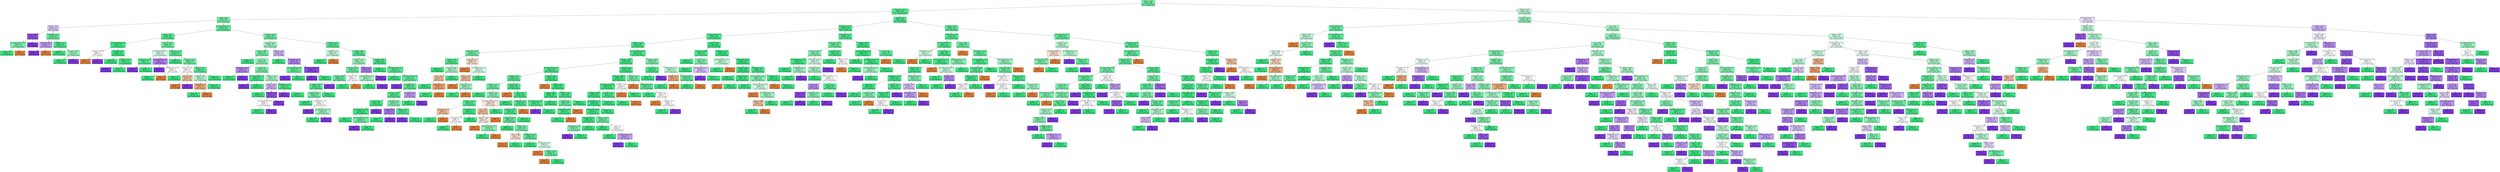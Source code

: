 digraph Tree {
node [shape=box, style="filled", color="black", fontname="helvetica"] ;
edge [fontname="helvetica"] ;
0 [label="alcohol <= 10.625\nentropy = 0.936\nsamples = 3898\nvalue = [148, 2984, 766]\nclass = Standard quality", fillcolor="#73eda6"] ;
1 [label="volatile_acidity <= 0.215\nentropy = 0.655\nsamples = 2310\nvalue = [105.0, 2026.0, 179.0]\nclass = Standard quality", fillcolor="#53e892"] ;
0 -> 1 [labeldistance=2.5, labelangle=45, headlabel="True"] ;
2 [label="alcohol <= 9.05\nentropy = 0.906\nsamples = 451\nvalue = [12, 345, 94]\nclass = Standard quality", fillcolor="#74eda6"] ;
1 -> 2 ;
3 [label="citric_acid <= 0.305\nentropy = 1.157\nsamples = 60\nvalue = [2, 24, 34]\nclass = High quality", fillcolor="#dcc8f8"] ;
2 -> 3 ;
4 [label="chlorides <= 0.048\nentropy = 0.618\nsamples = 34\nvalue = [1, 3, 30]\nclass = High quality", fillcolor="#9153e8"] ;
3 -> 4 ;
5 [label="total_sulfur_dioxide <= 158.5\nentropy = 0.811\nsamples = 4\nvalue = [1, 3, 0]\nclass = Standard quality", fillcolor="#7beeab"] ;
4 -> 5 ;
6 [label="entropy = 0.0\nsamples = 3\nvalue = [0, 3, 0]\nclass = Standard quality", fillcolor="#39e581"] ;
5 -> 6 ;
7 [label="entropy = 0.0\nsamples = 1\nvalue = [1, 0, 0]\nclass = Low quality", fillcolor="#e58139"] ;
5 -> 7 ;
8 [label="entropy = 0.0\nsamples = 30\nvalue = [0, 0, 30]\nclass = High quality", fillcolor="#8139e5"] ;
4 -> 8 ;
9 [label="residual_sugar <= 9.45\nentropy = 0.845\nsamples = 26\nvalue = [1, 21, 4]\nclass = Standard quality", fillcolor="#66eb9e"] ;
3 -> 9 ;
10 [label="volatile_acidity <= 0.19\nentropy = 0.918\nsamples = 3\nvalue = [1, 0, 2]\nclass = High quality", fillcolor="#c09cf2"] ;
9 -> 10 ;
11 [label="entropy = 0.0\nsamples = 2\nvalue = [0, 0, 2]\nclass = High quality", fillcolor="#8139e5"] ;
10 -> 11 ;
12 [label="entropy = 0.0\nsamples = 1\nvalue = [1, 0, 0]\nclass = Low quality", fillcolor="#e58139"] ;
10 -> 12 ;
13 [label="fixed_acidity <= 7.7\nentropy = 0.426\nsamples = 23\nvalue = [0, 21, 2]\nclass = Standard quality", fillcolor="#4ce78d"] ;
9 -> 13 ;
14 [label="entropy = 0.0\nsamples = 17\nvalue = [0, 17, 0]\nclass = Standard quality", fillcolor="#39e581"] ;
13 -> 14 ;
15 [label="citric_acid <= 0.435\nentropy = 0.918\nsamples = 6\nvalue = [0, 4, 2]\nclass = Standard quality", fillcolor="#9cf2c0"] ;
13 -> 15 ;
16 [label="entropy = 0.0\nsamples = 4\nvalue = [0, 4, 0]\nclass = Standard quality", fillcolor="#39e581"] ;
15 -> 16 ;
17 [label="entropy = 0.0\nsamples = 2\nvalue = [0, 0, 2]\nclass = High quality", fillcolor="#8139e5"] ;
15 -> 17 ;
18 [label="free_sulfur_dioxide <= 27.5\nentropy = 0.784\nsamples = 391\nvalue = [10, 321, 60]\nclass = Standard quality", fillcolor="#63ea9c"] ;
2 -> 18 ;
19 [label="alcohol <= 10.05\nentropy = 0.646\nsamples = 134\nvalue = [7, 118, 9]\nclass = Standard quality", fillcolor="#52e891"] ;
18 -> 19 ;
20 [label="total_sulfur_dioxide <= 36.5\nentropy = 0.276\nsamples = 76\nvalue = [1, 73, 2]\nclass = Standard quality", fillcolor="#41e686"] ;
19 -> 20 ;
21 [label="chlorides <= 0.056\nentropy = 1.0\nsamples = 2\nvalue = [1, 0, 1]\nclass = Low quality", fillcolor="#ffffff"] ;
20 -> 21 ;
22 [label="entropy = 0.0\nsamples = 1\nvalue = [1, 0, 0]\nclass = Low quality", fillcolor="#e58139"] ;
21 -> 22 ;
23 [label="entropy = 0.0\nsamples = 1\nvalue = [0, 0, 1]\nclass = High quality", fillcolor="#8139e5"] ;
21 -> 23 ;
24 [label="fixed_acidity <= 7.95\nentropy = 0.103\nsamples = 74\nvalue = [0, 73, 1]\nclass = Standard quality", fillcolor="#3ce583"] ;
20 -> 24 ;
25 [label="entropy = 0.0\nsamples = 60\nvalue = [0, 60, 0]\nclass = Standard quality", fillcolor="#39e581"] ;
24 -> 25 ;
26 [label="fixed_acidity <= 8.1\nentropy = 0.371\nsamples = 14\nvalue = [0, 13, 1]\nclass = Standard quality", fillcolor="#48e78b"] ;
24 -> 26 ;
27 [label="entropy = 0.0\nsamples = 1\nvalue = [0, 0, 1]\nclass = High quality", fillcolor="#8139e5"] ;
26 -> 27 ;
28 [label="entropy = 0.0\nsamples = 13\nvalue = [0, 13, 0]\nclass = Standard quality", fillcolor="#39e581"] ;
26 -> 28 ;
29 [label="citric_acid <= 0.285\nentropy = 0.991\nsamples = 58\nvalue = [6, 45, 7]\nclass = Standard quality", fillcolor="#6beca1"] ;
19 -> 29 ;
30 [label="total_sulfur_dioxide <= 85.0\nentropy = 1.273\nsamples = 15\nvalue = [1, 8, 6]\nclass = Standard quality", fillcolor="#d3f9e3"] ;
29 -> 30 ;
31 [label="volatile_acidity <= 0.113\nentropy = 0.544\nsamples = 8\nvalue = [0, 7, 1]\nclass = Standard quality", fillcolor="#55e993"] ;
30 -> 31 ;
32 [label="entropy = 0.0\nsamples = 1\nvalue = [0, 0, 1]\nclass = High quality", fillcolor="#8139e5"] ;
31 -> 32 ;
33 [label="entropy = 0.0\nsamples = 7\nvalue = [0, 7, 0]\nclass = Standard quality", fillcolor="#39e581"] ;
31 -> 33 ;
34 [label="free_sulfur_dioxide <= 22.0\nentropy = 1.149\nsamples = 7\nvalue = [1, 1, 5]\nclass = High quality", fillcolor="#ab7bee"] ;
30 -> 34 ;
35 [label="entropy = 0.0\nsamples = 5\nvalue = [0, 0, 5]\nclass = High quality", fillcolor="#8139e5"] ;
34 -> 35 ;
36 [label="volatile_acidity <= 0.195\nentropy = 1.0\nsamples = 2\nvalue = [1, 1, 0]\nclass = Low quality", fillcolor="#ffffff"] ;
34 -> 36 ;
37 [label="entropy = 0.0\nsamples = 1\nvalue = [0, 1, 0]\nclass = Standard quality", fillcolor="#39e581"] ;
36 -> 37 ;
38 [label="entropy = 0.0\nsamples = 1\nvalue = [1, 0, 0]\nclass = Low quality", fillcolor="#e58139"] ;
36 -> 38 ;
39 [label="residual_sugar <= 1.45\nentropy = 0.674\nsamples = 43\nvalue = [5, 37, 1]\nclass = Standard quality", fillcolor="#58e995"] ;
29 -> 39 ;
40 [label="entropy = 0.0\nsamples = 16\nvalue = [0, 16, 0]\nclass = Standard quality", fillcolor="#39e581"] ;
39 -> 40 ;
41 [label="sulphates <= 0.395\nentropy = 0.909\nsamples = 27\nvalue = [5, 21, 1]\nclass = Standard quality", fillcolor="#6feca3"] ;
39 -> 41 ;
42 [label="citric_acid <= 0.32\nentropy = 1.522\nsamples = 5\nvalue = [2, 2, 1]\nclass = Low quality", fillcolor="#ffffff"] ;
41 -> 42 ;
43 [label="entropy = 0.0\nsamples = 2\nvalue = [0, 2, 0]\nclass = Standard quality", fillcolor="#39e581"] ;
42 -> 43 ;
44 [label="alcohol <= 10.55\nentropy = 0.918\nsamples = 3\nvalue = [2, 0, 1]\nclass = Low quality", fillcolor="#f2c09c"] ;
42 -> 44 ;
45 [label="entropy = 0.0\nsamples = 2\nvalue = [2, 0, 0]\nclass = Low quality", fillcolor="#e58139"] ;
44 -> 45 ;
46 [label="entropy = 0.0\nsamples = 1\nvalue = [0, 0, 1]\nclass = High quality", fillcolor="#8139e5"] ;
44 -> 46 ;
47 [label="alcohol <= 10.25\nentropy = 0.575\nsamples = 22\nvalue = [3, 19, 0]\nclass = Standard quality", fillcolor="#58e995"] ;
41 -> 47 ;
48 [label="chlorides <= 0.045\nentropy = 0.954\nsamples = 8\nvalue = [3, 5, 0]\nclass = Standard quality", fillcolor="#b0f5cd"] ;
47 -> 48 ;
49 [label="residual_sugar <= 1.7\nentropy = 0.811\nsamples = 4\nvalue = [3, 1, 0]\nclass = Low quality", fillcolor="#eeab7b"] ;
48 -> 49 ;
50 [label="entropy = 0.0\nsamples = 1\nvalue = [0, 1, 0]\nclass = Standard quality", fillcolor="#39e581"] ;
49 -> 50 ;
51 [label="entropy = 0.0\nsamples = 3\nvalue = [3, 0, 0]\nclass = Low quality", fillcolor="#e58139"] ;
49 -> 51 ;
52 [label="entropy = 0.0\nsamples = 4\nvalue = [0, 4, 0]\nclass = Standard quality", fillcolor="#39e581"] ;
48 -> 52 ;
53 [label="entropy = 0.0\nsamples = 14\nvalue = [0, 14, 0]\nclass = Standard quality", fillcolor="#39e581"] ;
47 -> 53 ;
54 [label="chlorides <= 0.044\nentropy = 0.807\nsamples = 257\nvalue = [3, 203, 51]\nclass = Standard quality", fillcolor="#6deca2"] ;
18 -> 54 ;
55 [label="sulphates <= 0.565\nentropy = 0.922\nsamples = 92\nvalue = [0.0, 61.0, 31.0]\nclass = Standard quality", fillcolor="#9ef2c1"] ;
54 -> 55 ;
56 [label="density <= 0.993\nentropy = 0.773\nsamples = 66\nvalue = [0, 51, 15]\nclass = Standard quality", fillcolor="#73eda6"] ;
55 -> 56 ;
57 [label="entropy = 0.0\nsamples = 16\nvalue = [0, 16, 0]\nclass = Standard quality", fillcolor="#39e581"] ;
56 -> 57 ;
58 [label="pH <= 3.045\nentropy = 0.881\nsamples = 50\nvalue = [0, 35, 15]\nclass = Standard quality", fillcolor="#8ef0b7"] ;
56 -> 58 ;
59 [label="volatile_acidity <= 0.175\nentropy = 0.863\nsamples = 7\nvalue = [0, 2, 5]\nclass = High quality", fillcolor="#b388ef"] ;
58 -> 59 ;
60 [label="entropy = 0.0\nsamples = 2\nvalue = [0, 2, 0]\nclass = Standard quality", fillcolor="#39e581"] ;
59 -> 60 ;
61 [label="entropy = 0.0\nsamples = 5\nvalue = [0, 0, 5]\nclass = High quality", fillcolor="#8139e5"] ;
59 -> 61 ;
62 [label="pH <= 3.185\nentropy = 0.782\nsamples = 43\nvalue = [0, 33, 10]\nclass = Standard quality", fillcolor="#75eda7"] ;
58 -> 62 ;
63 [label="free_sulfur_dioxide <= 30.5\nentropy = 0.31\nsamples = 18\nvalue = [0, 17, 1]\nclass = Standard quality", fillcolor="#45e788"] ;
62 -> 63 ;
64 [label="entropy = 0.0\nsamples = 1\nvalue = [0, 0, 1]\nclass = High quality", fillcolor="#8139e5"] ;
63 -> 64 ;
65 [label="entropy = 0.0\nsamples = 17\nvalue = [0, 17, 0]\nclass = Standard quality", fillcolor="#39e581"] ;
63 -> 65 ;
66 [label="chlorides <= 0.041\nentropy = 0.943\nsamples = 25\nvalue = [0, 16, 9]\nclass = Standard quality", fillcolor="#a8f4c8"] ;
62 -> 66 ;
67 [label="chlorides <= 0.034\nentropy = 0.961\nsamples = 13\nvalue = [0, 5, 8]\nclass = High quality", fillcolor="#d0b5f5"] ;
66 -> 67 ;
68 [label="entropy = 0.0\nsamples = 4\nvalue = [0, 4, 0]\nclass = Standard quality", fillcolor="#39e581"] ;
67 -> 68 ;
69 [label="fixed_acidity <= 6.4\nentropy = 0.503\nsamples = 9\nvalue = [0, 1, 8]\nclass = High quality", fillcolor="#9152e8"] ;
67 -> 69 ;
70 [label="free_sulfur_dioxide <= 41.0\nentropy = 1.0\nsamples = 2\nvalue = [0, 1, 1]\nclass = Standard quality", fillcolor="#ffffff"] ;
69 -> 70 ;
71 [label="entropy = 0.0\nsamples = 1\nvalue = [0, 1, 0]\nclass = Standard quality", fillcolor="#39e581"] ;
70 -> 71 ;
72 [label="entropy = 0.0\nsamples = 1\nvalue = [0, 0, 1]\nclass = High quality", fillcolor="#8139e5"] ;
70 -> 72 ;
73 [label="entropy = 0.0\nsamples = 7\nvalue = [0, 0, 7]\nclass = High quality", fillcolor="#8139e5"] ;
69 -> 73 ;
74 [label="volatile_acidity <= 0.115\nentropy = 0.414\nsamples = 12\nvalue = [0, 11, 1]\nclass = Standard quality", fillcolor="#4be78c"] ;
66 -> 74 ;
75 [label="entropy = 0.0\nsamples = 1\nvalue = [0, 0, 1]\nclass = High quality", fillcolor="#8139e5"] ;
74 -> 75 ;
76 [label="entropy = 0.0\nsamples = 11\nvalue = [0, 11, 0]\nclass = Standard quality", fillcolor="#39e581"] ;
74 -> 76 ;
77 [label="citric_acid <= 0.265\nentropy = 0.961\nsamples = 26\nvalue = [0, 10, 16]\nclass = High quality", fillcolor="#d0b5f5"] ;
55 -> 77 ;
78 [label="entropy = 0.0\nsamples = 4\nvalue = [0, 4, 0]\nclass = Standard quality", fillcolor="#39e581"] ;
77 -> 78 ;
79 [label="residual_sugar <= 1.15\nentropy = 0.845\nsamples = 22\nvalue = [0, 6, 16]\nclass = High quality", fillcolor="#b083ef"] ;
77 -> 79 ;
80 [label="total_sulfur_dioxide <= 90.0\nentropy = 0.65\nsamples = 6\nvalue = [0, 5, 1]\nclass = Standard quality", fillcolor="#61ea9a"] ;
79 -> 80 ;
81 [label="entropy = 0.0\nsamples = 1\nvalue = [0, 0, 1]\nclass = High quality", fillcolor="#8139e5"] ;
80 -> 81 ;
82 [label="entropy = 0.0\nsamples = 5\nvalue = [0, 5, 0]\nclass = Standard quality", fillcolor="#39e581"] ;
80 -> 82 ;
83 [label="free_sulfur_dioxide <= 49.5\nentropy = 0.337\nsamples = 16\nvalue = [0, 1, 15]\nclass = High quality", fillcolor="#8946e7"] ;
79 -> 83 ;
84 [label="entropy = 0.0\nsamples = 15\nvalue = [0, 0, 15]\nclass = High quality", fillcolor="#8139e5"] ;
83 -> 84 ;
85 [label="entropy = 0.0\nsamples = 1\nvalue = [0, 1, 0]\nclass = Standard quality", fillcolor="#39e581"] ;
83 -> 85 ;
86 [label="fixed_acidity <= 6.05\nentropy = 0.661\nsamples = 165\nvalue = [3, 142, 20]\nclass = Standard quality", fillcolor="#58e995"] ;
54 -> 86 ;
87 [label="chlorides <= 0.05\nentropy = 0.971\nsamples = 5\nvalue = [2, 3, 0]\nclass = Standard quality", fillcolor="#bdf6d5"] ;
86 -> 87 ;
88 [label="entropy = 0.0\nsamples = 3\nvalue = [0, 3, 0]\nclass = Standard quality", fillcolor="#39e581"] ;
87 -> 88 ;
89 [label="entropy = 0.0\nsamples = 2\nvalue = [2, 0, 0]\nclass = Low quality", fillcolor="#e58139"] ;
87 -> 89 ;
90 [label="density <= 0.994\nentropy = 0.597\nsamples = 160\nvalue = [1, 139, 20]\nclass = Standard quality", fillcolor="#57e994"] ;
86 -> 90 ;
91 [label="sulphates <= 0.535\nentropy = 1.079\nsamples = 32\nvalue = [1, 21, 10]\nclass = Standard quality", fillcolor="#9cf2c0"] ;
90 -> 91 ;
92 [label="fixed_acidity <= 8.05\nentropy = 0.889\nsamples = 24\nvalue = [1, 19, 4]\nclass = Standard quality", fillcolor="#6aeca0"] ;
91 -> 92 ;
93 [label="density <= 0.994\nentropy = 0.684\nsamples = 22\nvalue = [0, 18, 4]\nclass = Standard quality", fillcolor="#65eb9d"] ;
92 -> 93 ;
94 [label="sulphates <= 0.4\nentropy = 0.469\nsamples = 20\nvalue = [0, 18, 2]\nclass = Standard quality", fillcolor="#4fe88f"] ;
93 -> 94 ;
95 [label="sulphates <= 0.385\nentropy = 0.764\nsamples = 9\nvalue = [0, 7, 2]\nclass = Standard quality", fillcolor="#72eca5"] ;
94 -> 95 ;
96 [label="entropy = 0.0\nsamples = 5\nvalue = [0, 5, 0]\nclass = Standard quality", fillcolor="#39e581"] ;
95 -> 96 ;
97 [label="volatile_acidity <= 0.18\nentropy = 1.0\nsamples = 4\nvalue = [0, 2, 2]\nclass = Standard quality", fillcolor="#ffffff"] ;
95 -> 97 ;
98 [label="entropy = 0.0\nsamples = 1\nvalue = [0, 0, 1]\nclass = High quality", fillcolor="#8139e5"] ;
97 -> 98 ;
99 [label="total_sulfur_dioxide <= 137.5\nentropy = 0.918\nsamples = 3\nvalue = [0, 2, 1]\nclass = Standard quality", fillcolor="#9cf2c0"] ;
97 -> 99 ;
100 [label="entropy = 0.0\nsamples = 2\nvalue = [0, 2, 0]\nclass = Standard quality", fillcolor="#39e581"] ;
99 -> 100 ;
101 [label="entropy = 0.0\nsamples = 1\nvalue = [0, 0, 1]\nclass = High quality", fillcolor="#8139e5"] ;
99 -> 101 ;
102 [label="entropy = 0.0\nsamples = 11\nvalue = [0, 11, 0]\nclass = Standard quality", fillcolor="#39e581"] ;
94 -> 102 ;
103 [label="entropy = 0.0\nsamples = 2\nvalue = [0, 0, 2]\nclass = High quality", fillcolor="#8139e5"] ;
93 -> 103 ;
104 [label="chlorides <= 0.045\nentropy = 1.0\nsamples = 2\nvalue = [1, 1, 0]\nclass = Low quality", fillcolor="#ffffff"] ;
92 -> 104 ;
105 [label="entropy = 0.0\nsamples = 1\nvalue = [0, 1, 0]\nclass = Standard quality", fillcolor="#39e581"] ;
104 -> 105 ;
106 [label="entropy = 0.0\nsamples = 1\nvalue = [1, 0, 0]\nclass = Low quality", fillcolor="#e58139"] ;
104 -> 106 ;
107 [label="fixed_acidity <= 7.0\nentropy = 0.811\nsamples = 8\nvalue = [0, 2, 6]\nclass = High quality", fillcolor="#ab7bee"] ;
91 -> 107 ;
108 [label="free_sulfur_dioxide <= 46.5\nentropy = 0.918\nsamples = 3\nvalue = [0, 2, 1]\nclass = Standard quality", fillcolor="#9cf2c0"] ;
107 -> 108 ;
109 [label="entropy = 0.0\nsamples = 2\nvalue = [0, 2, 0]\nclass = Standard quality", fillcolor="#39e581"] ;
108 -> 109 ;
110 [label="entropy = 0.0\nsamples = 1\nvalue = [0, 0, 1]\nclass = High quality", fillcolor="#8139e5"] ;
108 -> 110 ;
111 [label="entropy = 0.0\nsamples = 5\nvalue = [0, 0, 5]\nclass = High quality", fillcolor="#8139e5"] ;
107 -> 111 ;
112 [label="chlorides <= 0.047\nentropy = 0.396\nsamples = 128\nvalue = [0, 118, 10]\nclass = Standard quality", fillcolor="#4ae78c"] ;
90 -> 112 ;
113 [label="entropy = 0.0\nsamples = 41\nvalue = [0, 41, 0]\nclass = Standard quality", fillcolor="#39e581"] ;
112 -> 113 ;
114 [label="total_sulfur_dioxide <= 133.5\nentropy = 0.515\nsamples = 87\nvalue = [0, 77, 10]\nclass = Standard quality", fillcolor="#53e891"] ;
112 -> 114 ;
115 [label="entropy = 0.0\nsamples = 26\nvalue = [0, 26, 0]\nclass = Standard quality", fillcolor="#39e581"] ;
114 -> 115 ;
116 [label="total_sulfur_dioxide <= 134.5\nentropy = 0.644\nsamples = 61\nvalue = [0, 51, 10]\nclass = Standard quality", fillcolor="#60ea9a"] ;
114 -> 116 ;
117 [label="entropy = 0.0\nsamples = 2\nvalue = [0, 0, 2]\nclass = High quality", fillcolor="#8139e5"] ;
116 -> 117 ;
118 [label="chlorides <= 0.12\nentropy = 0.573\nsamples = 59\nvalue = [0, 51, 8]\nclass = Standard quality", fillcolor="#58e995"] ;
116 -> 118 ;
119 [label="citric_acid <= 0.395\nentropy = 0.491\nsamples = 56\nvalue = [0, 50, 6]\nclass = Standard quality", fillcolor="#51e890"] ;
118 -> 119 ;
120 [label="pH <= 3.485\nentropy = 0.281\nsamples = 41\nvalue = [0, 39, 2]\nclass = Standard quality", fillcolor="#43e687"] ;
119 -> 120 ;
121 [label="total_sulfur_dioxide <= 226.5\nentropy = 0.169\nsamples = 40\nvalue = [0, 39, 1]\nclass = Standard quality", fillcolor="#3ee684"] ;
120 -> 121 ;
122 [label="entropy = 0.0\nsamples = 35\nvalue = [0, 35, 0]\nclass = Standard quality", fillcolor="#39e581"] ;
121 -> 122 ;
123 [label="total_sulfur_dioxide <= 230.0\nentropy = 0.722\nsamples = 5\nvalue = [0, 4, 1]\nclass = Standard quality", fillcolor="#6aeca0"] ;
121 -> 123 ;
124 [label="entropy = 0.0\nsamples = 1\nvalue = [0, 0, 1]\nclass = High quality", fillcolor="#8139e5"] ;
123 -> 124 ;
125 [label="entropy = 0.0\nsamples = 4\nvalue = [0, 4, 0]\nclass = Standard quality", fillcolor="#39e581"] ;
123 -> 125 ;
126 [label="entropy = 0.0\nsamples = 1\nvalue = [0, 0, 1]\nclass = High quality", fillcolor="#8139e5"] ;
120 -> 126 ;
127 [label="citric_acid <= 0.445\nentropy = 0.837\nsamples = 15\nvalue = [0, 11, 4]\nclass = Standard quality", fillcolor="#81eeaf"] ;
119 -> 127 ;
128 [label="sulphates <= 0.365\nentropy = 0.811\nsamples = 4\nvalue = [0, 1, 3]\nclass = High quality", fillcolor="#ab7bee"] ;
127 -> 128 ;
129 [label="entropy = 0.0\nsamples = 1\nvalue = [0, 1, 0]\nclass = Standard quality", fillcolor="#39e581"] ;
128 -> 129 ;
130 [label="entropy = 0.0\nsamples = 3\nvalue = [0, 0, 3]\nclass = High quality", fillcolor="#8139e5"] ;
128 -> 130 ;
131 [label="chlorides <= 0.048\nentropy = 0.439\nsamples = 11\nvalue = [0, 10, 1]\nclass = Standard quality", fillcolor="#4de88e"] ;
127 -> 131 ;
132 [label="entropy = 0.0\nsamples = 1\nvalue = [0, 0, 1]\nclass = High quality", fillcolor="#8139e5"] ;
131 -> 132 ;
133 [label="entropy = 0.0\nsamples = 10\nvalue = [0, 10, 0]\nclass = Standard quality", fillcolor="#39e581"] ;
131 -> 133 ;
134 [label="fixed_acidity <= 6.85\nentropy = 0.918\nsamples = 3\nvalue = [0, 1, 2]\nclass = High quality", fillcolor="#c09cf2"] ;
118 -> 134 ;
135 [label="entropy = 0.0\nsamples = 1\nvalue = [0, 1, 0]\nclass = Standard quality", fillcolor="#39e581"] ;
134 -> 135 ;
136 [label="entropy = 0.0\nsamples = 2\nvalue = [0, 0, 2]\nclass = High quality", fillcolor="#8139e5"] ;
134 -> 136 ;
137 [label="alcohol <= 9.925\nentropy = 0.551\nsamples = 1859\nvalue = [93, 1681, 85]\nclass = Standard quality", fillcolor="#4de88e"] ;
1 -> 137 ;
138 [label="residual_sugar <= 13.05\nentropy = 0.444\nsamples = 1317\nvalue = [64, 1221, 32]\nclass = Standard quality", fillcolor="#48e78b"] ;
137 -> 138 ;
139 [label="free_sulfur_dioxide <= 35.5\nentropy = 0.383\nsamples = 1062\nvalue = [60, 993, 9]\nclass = Standard quality", fillcolor="#47e78a"] ;
138 -> 139 ;
140 [label="sulphates <= 0.395\nentropy = 0.467\nsamples = 680\nvalue = [53, 621, 6]\nclass = Standard quality", fillcolor="#4ce78d"] ;
139 -> 140 ;
141 [label="volatile_acidity <= 0.505\nentropy = 0.752\nsamples = 51\nvalue = [11, 40, 0]\nclass = Standard quality", fillcolor="#6feca4"] ;
140 -> 141 ;
142 [label="chlorides <= 0.05\nentropy = 0.477\nsamples = 39\nvalue = [4, 35, 0]\nclass = Standard quality", fillcolor="#50e88f"] ;
141 -> 142 ;
143 [label="entropy = 0.0\nsamples = 28\nvalue = [0, 28, 0]\nclass = Standard quality", fillcolor="#39e581"] ;
142 -> 143 ;
144 [label="chlorides <= 0.062\nentropy = 0.946\nsamples = 11\nvalue = [4, 7, 0]\nclass = Standard quality", fillcolor="#aaf4c9"] ;
142 -> 144 ;
145 [label="pH <= 3.03\nentropy = 0.918\nsamples = 6\nvalue = [4, 2, 0]\nclass = Low quality", fillcolor="#f2c09c"] ;
144 -> 145 ;
146 [label="entropy = 0.0\nsamples = 1\nvalue = [0, 1, 0]\nclass = Standard quality", fillcolor="#39e581"] ;
145 -> 146 ;
147 [label="residual_sugar <= 1.35\nentropy = 0.722\nsamples = 5\nvalue = [4, 1, 0]\nclass = Low quality", fillcolor="#eca06a"] ;
145 -> 147 ;
148 [label="entropy = 0.0\nsamples = 1\nvalue = [0, 1, 0]\nclass = Standard quality", fillcolor="#39e581"] ;
147 -> 148 ;
149 [label="entropy = 0.0\nsamples = 4\nvalue = [4, 0, 0]\nclass = Low quality", fillcolor="#e58139"] ;
147 -> 149 ;
150 [label="entropy = 0.0\nsamples = 5\nvalue = [0, 5, 0]\nclass = Standard quality", fillcolor="#39e581"] ;
144 -> 150 ;
151 [label="residual_sugar <= 1.7\nentropy = 0.98\nsamples = 12\nvalue = [7, 5, 0]\nclass = Low quality", fillcolor="#f8dbc6"] ;
141 -> 151 ;
152 [label="entropy = 0.0\nsamples = 3\nvalue = [3, 0, 0]\nclass = Low quality", fillcolor="#e58139"] ;
151 -> 152 ;
153 [label="free_sulfur_dioxide <= 18.0\nentropy = 0.991\nsamples = 9\nvalue = [4, 5, 0]\nclass = Standard quality", fillcolor="#d7fae6"] ;
151 -> 153 ;
154 [label="alcohol <= 9.45\nentropy = 0.918\nsamples = 6\nvalue = [4, 2, 0]\nclass = Low quality", fillcolor="#f2c09c"] ;
153 -> 154 ;
155 [label="entropy = 0.0\nsamples = 3\nvalue = [3, 0, 0]\nclass = Low quality", fillcolor="#e58139"] ;
154 -> 155 ;
156 [label="residual_sugar <= 6.8\nentropy = 0.918\nsamples = 3\nvalue = [1, 2, 0]\nclass = Standard quality", fillcolor="#9cf2c0"] ;
154 -> 156 ;
157 [label="entropy = 0.0\nsamples = 2\nvalue = [0, 2, 0]\nclass = Standard quality", fillcolor="#39e581"] ;
156 -> 157 ;
158 [label="entropy = 0.0\nsamples = 1\nvalue = [1, 0, 0]\nclass = Low quality", fillcolor="#e58139"] ;
156 -> 158 ;
159 [label="entropy = 0.0\nsamples = 3\nvalue = [0, 3, 0]\nclass = Standard quality", fillcolor="#39e581"] ;
153 -> 159 ;
160 [label="total_sulfur_dioxide <= 185.5\nentropy = 0.431\nsamples = 629\nvalue = [42, 581, 6]\nclass = Standard quality", fillcolor="#49e78b"] ;
140 -> 160 ;
161 [label="sulphates <= 0.585\nentropy = 0.385\nsamples = 596\nvalue = [34, 557, 5]\nclass = Standard quality", fillcolor="#47e78a"] ;
160 -> 161 ;
162 [label="free_sulfur_dioxide <= 20.5\nentropy = 0.421\nsamples = 361\nvalue = [28.0, 332.0, 1.0]\nclass = Standard quality", fillcolor="#4ae78c"] ;
161 -> 162 ;
163 [label="chlorides <= 0.061\nentropy = 0.54\nsamples = 194\nvalue = [24, 170, 0]\nclass = Standard quality", fillcolor="#55e993"] ;
162 -> 163 ;
164 [label="sulphates <= 0.455\nentropy = 0.761\nsamples = 59\nvalue = [13, 46, 0]\nclass = Standard quality", fillcolor="#71eca5"] ;
163 -> 164 ;
165 [label="entropy = 0.0\nsamples = 16\nvalue = [0, 16, 0]\nclass = Standard quality", fillcolor="#39e581"] ;
164 -> 165 ;
166 [label="chlorides <= 0.054\nentropy = 0.884\nsamples = 43\nvalue = [13, 30, 0]\nclass = Standard quality", fillcolor="#8ff0b8"] ;
164 -> 166 ;
167 [label="chlorides <= 0.035\nentropy = 0.529\nsamples = 25\nvalue = [3, 22, 0]\nclass = Standard quality", fillcolor="#54e992"] ;
166 -> 167 ;
168 [label="residual_sugar <= 3.5\nentropy = 0.918\nsamples = 3\nvalue = [2, 1, 0]\nclass = Low quality", fillcolor="#f2c09c"] ;
167 -> 168 ;
169 [label="entropy = 0.0\nsamples = 1\nvalue = [0, 1, 0]\nclass = Standard quality", fillcolor="#39e581"] ;
168 -> 169 ;
170 [label="entropy = 0.0\nsamples = 2\nvalue = [2, 0, 0]\nclass = Low quality", fillcolor="#e58139"] ;
168 -> 170 ;
171 [label="residual_sugar <= 1.45\nentropy = 0.267\nsamples = 22\nvalue = [1, 21, 0]\nclass = Standard quality", fillcolor="#42e687"] ;
167 -> 171 ;
172 [label="residual_sugar <= 1.35\nentropy = 1.0\nsamples = 2\nvalue = [1, 1, 0]\nclass = Low quality", fillcolor="#ffffff"] ;
171 -> 172 ;
173 [label="entropy = 0.0\nsamples = 1\nvalue = [0, 1, 0]\nclass = Standard quality", fillcolor="#39e581"] ;
172 -> 173 ;
174 [label="entropy = 0.0\nsamples = 1\nvalue = [1, 0, 0]\nclass = Low quality", fillcolor="#e58139"] ;
172 -> 174 ;
175 [label="entropy = 0.0\nsamples = 20\nvalue = [0, 20, 0]\nclass = Standard quality", fillcolor="#39e581"] ;
171 -> 175 ;
176 [label="total_sulfur_dioxide <= 161.0\nentropy = 0.991\nsamples = 18\nvalue = [10, 8, 0]\nclass = Low quality", fillcolor="#fae6d7"] ;
166 -> 176 ;
177 [label="pH <= 3.195\nentropy = 0.918\nsamples = 15\nvalue = [10, 5, 0]\nclass = Low quality", fillcolor="#f2c09c"] ;
176 -> 177 ;
178 [label="sulphates <= 0.485\nentropy = 0.994\nsamples = 11\nvalue = [6, 5, 0]\nclass = Low quality", fillcolor="#fbeade"] ;
177 -> 178 ;
179 [label="entropy = 0.0\nsamples = 4\nvalue = [4, 0, 0]\nclass = Low quality", fillcolor="#e58139"] ;
178 -> 179 ;
180 [label="total_sulfur_dioxide <= 137.5\nentropy = 0.863\nsamples = 7\nvalue = [2, 5, 0]\nclass = Standard quality", fillcolor="#88efb3"] ;
178 -> 180 ;
181 [label="entropy = 0.0\nsamples = 5\nvalue = [0, 5, 0]\nclass = Standard quality", fillcolor="#39e581"] ;
180 -> 181 ;
182 [label="entropy = 0.0\nsamples = 2\nvalue = [2, 0, 0]\nclass = Low quality", fillcolor="#e58139"] ;
180 -> 182 ;
183 [label="entropy = 0.0\nsamples = 4\nvalue = [4, 0, 0]\nclass = Low quality", fillcolor="#e58139"] ;
177 -> 183 ;
184 [label="entropy = 0.0\nsamples = 3\nvalue = [0, 3, 0]\nclass = Standard quality", fillcolor="#39e581"] ;
176 -> 184 ;
185 [label="density <= 0.993\nentropy = 0.407\nsamples = 135\nvalue = [11, 124, 0]\nclass = Standard quality", fillcolor="#4be78c"] ;
163 -> 185 ;
186 [label="entropy = 0.0\nsamples = 1\nvalue = [1, 0, 0]\nclass = Low quality", fillcolor="#e58139"] ;
185 -> 186 ;
187 [label="pH <= 3.245\nentropy = 0.383\nsamples = 134\nvalue = [10, 124, 0]\nclass = Standard quality", fillcolor="#49e78b"] ;
185 -> 187 ;
188 [label="entropy = 0.0\nsamples = 45\nvalue = [0, 45, 0]\nclass = Standard quality", fillcolor="#39e581"] ;
187 -> 188 ;
189 [label="fixed_acidity <= 9.9\nentropy = 0.507\nsamples = 89\nvalue = [10, 79, 0]\nclass = Standard quality", fillcolor="#52e891"] ;
187 -> 189 ;
190 [label="sulphates <= 0.545\nentropy = 0.443\nsamples = 87\nvalue = [8, 79, 0]\nclass = Standard quality", fillcolor="#4de88e"] ;
189 -> 190 ;
191 [label="chlorides <= 0.078\nentropy = 0.627\nsamples = 51\nvalue = [8, 43, 0]\nclass = Standard quality", fillcolor="#5eea98"] ;
190 -> 191 ;
192 [label="entropy = 0.0\nsamples = 16\nvalue = [0, 16, 0]\nclass = Standard quality", fillcolor="#39e581"] ;
191 -> 192 ;
193 [label="alcohol <= 9.35\nentropy = 0.776\nsamples = 35\nvalue = [8, 27, 0]\nclass = Standard quality", fillcolor="#74eda6"] ;
191 -> 193 ;
194 [label="density <= 0.998\nentropy = 0.985\nsamples = 7\nvalue = [4, 3, 0]\nclass = Low quality", fillcolor="#f8e0ce"] ;
193 -> 194 ;
195 [label="entropy = 0.0\nsamples = 4\nvalue = [4, 0, 0]\nclass = Low quality", fillcolor="#e58139"] ;
194 -> 195 ;
196 [label="entropy = 0.0\nsamples = 3\nvalue = [0, 3, 0]\nclass = Standard quality", fillcolor="#39e581"] ;
194 -> 196 ;
197 [label="volatile_acidity <= 0.743\nentropy = 0.592\nsamples = 28\nvalue = [4, 24, 0]\nclass = Standard quality", fillcolor="#5ae996"] ;
193 -> 197 ;
198 [label="entropy = 0.0\nsamples = 19\nvalue = [0, 19, 0]\nclass = Standard quality", fillcolor="#39e581"] ;
197 -> 198 ;
199 [label="residual_sugar <= 2.05\nentropy = 0.991\nsamples = 9\nvalue = [4, 5, 0]\nclass = Standard quality", fillcolor="#d7fae6"] ;
197 -> 199 ;
200 [label="entropy = 0.0\nsamples = 3\nvalue = [3, 0, 0]\nclass = Low quality", fillcolor="#e58139"] ;
199 -> 200 ;
201 [label="sulphates <= 0.465\nentropy = 0.65\nsamples = 6\nvalue = [1, 5, 0]\nclass = Standard quality", fillcolor="#61ea9a"] ;
199 -> 201 ;
202 [label="entropy = 0.0\nsamples = 1\nvalue = [1, 0, 0]\nclass = Low quality", fillcolor="#e58139"] ;
201 -> 202 ;
203 [label="entropy = 0.0\nsamples = 5\nvalue = [0, 5, 0]\nclass = Standard quality", fillcolor="#39e581"] ;
201 -> 203 ;
204 [label="entropy = 0.0\nsamples = 36\nvalue = [0, 36, 0]\nclass = Standard quality", fillcolor="#39e581"] ;
190 -> 204 ;
205 [label="entropy = 0.0\nsamples = 2\nvalue = [2, 0, 0]\nclass = Low quality", fillcolor="#e58139"] ;
189 -> 205 ;
206 [label="density <= 0.992\nentropy = 0.216\nsamples = 167\nvalue = [4, 162, 1]\nclass = Standard quality", fillcolor="#3fe685"] ;
162 -> 206 ;
207 [label="entropy = 0.0\nsamples = 1\nvalue = [1, 0, 0]\nclass = Low quality", fillcolor="#e58139"] ;
206 -> 207 ;
208 [label="density <= 0.997\nentropy = 0.183\nsamples = 166\nvalue = [3, 162, 1]\nclass = Standard quality", fillcolor="#3ee684"] ;
206 -> 208 ;
209 [label="alcohol <= 9.05\nentropy = 0.067\nsamples = 126\nvalue = [0, 125, 1]\nclass = Standard quality", fillcolor="#3be582"] ;
208 -> 209 ;
210 [label="free_sulfur_dioxide <= 23.5\nentropy = 0.414\nsamples = 12\nvalue = [0, 11, 1]\nclass = Standard quality", fillcolor="#4be78c"] ;
209 -> 210 ;
211 [label="entropy = 0.0\nsamples = 1\nvalue = [0, 0, 1]\nclass = High quality", fillcolor="#8139e5"] ;
210 -> 211 ;
212 [label="entropy = 0.0\nsamples = 11\nvalue = [0, 11, 0]\nclass = Standard quality", fillcolor="#39e581"] ;
210 -> 212 ;
213 [label="entropy = 0.0\nsamples = 114\nvalue = [0, 114, 0]\nclass = Standard quality", fillcolor="#39e581"] ;
209 -> 213 ;
214 [label="chlorides <= 0.071\nentropy = 0.384\nsamples = 40\nvalue = [3, 37, 0]\nclass = Standard quality", fillcolor="#49e78b"] ;
208 -> 214 ;
215 [label="alcohol <= 9.55\nentropy = 0.696\nsamples = 16\nvalue = [3, 13, 0]\nclass = Standard quality", fillcolor="#67eb9e"] ;
214 -> 215 ;
216 [label="volatile_acidity <= 0.615\nentropy = 0.371\nsamples = 14\nvalue = [1, 13, 0]\nclass = Standard quality", fillcolor="#48e78b"] ;
215 -> 216 ;
217 [label="entropy = 0.0\nsamples = 13\nvalue = [0, 13, 0]\nclass = Standard quality", fillcolor="#39e581"] ;
216 -> 217 ;
218 [label="entropy = 0.0\nsamples = 1\nvalue = [1, 0, 0]\nclass = Low quality", fillcolor="#e58139"] ;
216 -> 218 ;
219 [label="entropy = 0.0\nsamples = 2\nvalue = [2, 0, 0]\nclass = Low quality", fillcolor="#e58139"] ;
215 -> 219 ;
220 [label="entropy = 0.0\nsamples = 24\nvalue = [0, 24, 0]\nclass = Standard quality", fillcolor="#39e581"] ;
214 -> 220 ;
221 [label="sulphates <= 1.075\nentropy = 0.295\nsamples = 235\nvalue = [6, 225, 4]\nclass = Standard quality", fillcolor="#42e687"] ;
161 -> 221 ;
222 [label="volatile_acidity <= 0.855\nentropy = 0.209\nsamples = 219\nvalue = [3, 213, 3]\nclass = Standard quality", fillcolor="#3ee684"] ;
221 -> 222 ;
223 [label="free_sulfur_dioxide <= 33.5\nentropy = 0.149\nsamples = 215\nvalue = [1, 211, 3]\nclass = Standard quality", fillcolor="#3de583"] ;
222 -> 223 ;
224 [label="sulphates <= 0.645\nentropy = 0.11\nsamples = 205\nvalue = [0, 202, 3]\nclass = Standard quality", fillcolor="#3ce583"] ;
223 -> 224 ;
225 [label="volatile_acidity <= 0.525\nentropy = 0.197\nsamples = 98\nvalue = [0, 95, 3]\nclass = Standard quality", fillcolor="#3fe685"] ;
224 -> 225 ;
226 [label="volatile_acidity <= 0.495\nentropy = 0.318\nsamples = 52\nvalue = [0, 49, 3]\nclass = Standard quality", fillcolor="#45e789"] ;
225 -> 226 ;
227 [label="fixed_acidity <= 6.25\nentropy = 0.162\nsamples = 42\nvalue = [0, 41, 1]\nclass = Standard quality", fillcolor="#3ee684"] ;
226 -> 227 ;
228 [label="volatile_acidity <= 0.31\nentropy = 0.811\nsamples = 4\nvalue = [0, 3, 1]\nclass = Standard quality", fillcolor="#7beeab"] ;
227 -> 228 ;
229 [label="entropy = 0.0\nsamples = 1\nvalue = [0, 0, 1]\nclass = High quality", fillcolor="#8139e5"] ;
228 -> 229 ;
230 [label="entropy = 0.0\nsamples = 3\nvalue = [0, 3, 0]\nclass = Standard quality", fillcolor="#39e581"] ;
228 -> 230 ;
231 [label="entropy = 0.0\nsamples = 38\nvalue = [0, 38, 0]\nclass = Standard quality", fillcolor="#39e581"] ;
227 -> 231 ;
232 [label="chlorides <= 0.082\nentropy = 0.722\nsamples = 10\nvalue = [0, 8, 2]\nclass = Standard quality", fillcolor="#6aeca0"] ;
226 -> 232 ;
233 [label="entropy = 0.0\nsamples = 6\nvalue = [0, 6, 0]\nclass = Standard quality", fillcolor="#39e581"] ;
232 -> 233 ;
234 [label="pH <= 3.21\nentropy = 1.0\nsamples = 4\nvalue = [0, 2, 2]\nclass = Standard quality", fillcolor="#ffffff"] ;
232 -> 234 ;
235 [label="entropy = 0.0\nsamples = 1\nvalue = [0, 1, 0]\nclass = Standard quality", fillcolor="#39e581"] ;
234 -> 235 ;
236 [label="total_sulfur_dioxide <= 83.5\nentropy = 0.918\nsamples = 3\nvalue = [0, 1, 2]\nclass = High quality", fillcolor="#c09cf2"] ;
234 -> 236 ;
237 [label="entropy = 0.0\nsamples = 2\nvalue = [0, 0, 2]\nclass = High quality", fillcolor="#8139e5"] ;
236 -> 237 ;
238 [label="entropy = 0.0\nsamples = 1\nvalue = [0, 1, 0]\nclass = Standard quality", fillcolor="#39e581"] ;
236 -> 238 ;
239 [label="entropy = 0.0\nsamples = 46\nvalue = [0, 46, 0]\nclass = Standard quality", fillcolor="#39e581"] ;
225 -> 239 ;
240 [label="entropy = 0.0\nsamples = 107\nvalue = [0, 107, 0]\nclass = Standard quality", fillcolor="#39e581"] ;
224 -> 240 ;
241 [label="chlorides <= 0.117\nentropy = 0.469\nsamples = 10\nvalue = [1, 9, 0]\nclass = Standard quality", fillcolor="#4fe88f"] ;
223 -> 241 ;
242 [label="entropy = 0.0\nsamples = 9\nvalue = [0, 9, 0]\nclass = Standard quality", fillcolor="#39e581"] ;
241 -> 242 ;
243 [label="entropy = 0.0\nsamples = 1\nvalue = [1, 0, 0]\nclass = Low quality", fillcolor="#e58139"] ;
241 -> 243 ;
244 [label="chlorides <= 0.097\nentropy = 1.0\nsamples = 4\nvalue = [2, 2, 0]\nclass = Low quality", fillcolor="#ffffff"] ;
222 -> 244 ;
245 [label="entropy = 0.0\nsamples = 2\nvalue = [2, 0, 0]\nclass = Low quality", fillcolor="#e58139"] ;
244 -> 245 ;
246 [label="entropy = 0.0\nsamples = 2\nvalue = [0, 2, 0]\nclass = Standard quality", fillcolor="#39e581"] ;
244 -> 246 ;
247 [label="citric_acid <= 0.23\nentropy = 1.014\nsamples = 16\nvalue = [3, 12, 1]\nclass = Standard quality", fillcolor="#76eda8"] ;
221 -> 247 ;
248 [label="entropy = 0.0\nsamples = 2\nvalue = [2, 0, 0]\nclass = Low quality", fillcolor="#e58139"] ;
247 -> 248 ;
249 [label="fixed_acidity <= 9.05\nentropy = 0.735\nsamples = 14\nvalue = [1, 12, 1]\nclass = Standard quality", fillcolor="#57e994"] ;
247 -> 249 ;
250 [label="entropy = 0.0\nsamples = 11\nvalue = [0, 11, 0]\nclass = Standard quality", fillcolor="#39e581"] ;
249 -> 250 ;
251 [label="density <= 1.0\nentropy = 1.585\nsamples = 3\nvalue = [1, 1, 1]\nclass = Low quality", fillcolor="#ffffff"] ;
249 -> 251 ;
252 [label="entropy = 0.0\nsamples = 1\nvalue = [1, 0, 0]\nclass = Low quality", fillcolor="#e58139"] ;
251 -> 252 ;
253 [label="citric_acid <= 0.52\nentropy = 1.0\nsamples = 2\nvalue = [0, 1, 1]\nclass = Standard quality", fillcolor="#ffffff"] ;
251 -> 253 ;
254 [label="entropy = 0.0\nsamples = 1\nvalue = [0, 1, 0]\nclass = Standard quality", fillcolor="#39e581"] ;
253 -> 254 ;
255 [label="entropy = 0.0\nsamples = 1\nvalue = [0, 0, 1]\nclass = High quality", fillcolor="#8139e5"] ;
253 -> 255 ;
256 [label="chlorides <= 0.048\nentropy = 0.983\nsamples = 33\nvalue = [8, 24, 1]\nclass = Standard quality", fillcolor="#80eeae"] ;
160 -> 256 ;
257 [label="pH <= 3.335\nentropy = 0.391\nsamples = 13\nvalue = [0, 12, 1]\nclass = Standard quality", fillcolor="#49e78c"] ;
256 -> 257 ;
258 [label="entropy = 0.0\nsamples = 12\nvalue = [0, 12, 0]\nclass = Standard quality", fillcolor="#39e581"] ;
257 -> 258 ;
259 [label="entropy = 0.0\nsamples = 1\nvalue = [0, 0, 1]\nclass = High quality", fillcolor="#8139e5"] ;
257 -> 259 ;
260 [label="residual_sugar <= 7.65\nentropy = 0.971\nsamples = 20\nvalue = [8, 12, 0]\nclass = Standard quality", fillcolor="#bdf6d5"] ;
256 -> 260 ;
261 [label="sulphates <= 0.535\nentropy = 0.811\nsamples = 8\nvalue = [6, 2, 0]\nclass = Low quality", fillcolor="#eeab7b"] ;
260 -> 261 ;
262 [label="entropy = 0.0\nsamples = 2\nvalue = [0, 2, 0]\nclass = Standard quality", fillcolor="#39e581"] ;
261 -> 262 ;
263 [label="entropy = 0.0\nsamples = 6\nvalue = [6, 0, 0]\nclass = Low quality", fillcolor="#e58139"] ;
261 -> 263 ;
264 [label="chlorides <= 0.207\nentropy = 0.65\nsamples = 12\nvalue = [2, 10, 0]\nclass = Standard quality", fillcolor="#61ea9a"] ;
260 -> 264 ;
265 [label="entropy = 0.0\nsamples = 10\nvalue = [0, 10, 0]\nclass = Standard quality", fillcolor="#39e581"] ;
264 -> 265 ;
266 [label="entropy = 0.0\nsamples = 2\nvalue = [2, 0, 0]\nclass = Low quality", fillcolor="#e58139"] ;
264 -> 266 ;
267 [label="density <= 0.994\nentropy = 0.198\nsamples = 382\nvalue = [7.0, 372.0, 3.0]\nclass = Standard quality", fillcolor="#3ee684"] ;
139 -> 267 ;
268 [label="fixed_acidity <= 6.65\nentropy = 0.449\nsamples = 32\nvalue = [0, 29, 3]\nclass = Standard quality", fillcolor="#4de88e"] ;
267 -> 268 ;
269 [label="entropy = 0.0\nsamples = 21\nvalue = [0, 21, 0]\nclass = Standard quality", fillcolor="#39e581"] ;
268 -> 269 ;
270 [label="alcohol <= 9.45\nentropy = 0.845\nsamples = 11\nvalue = [0, 8, 3]\nclass = Standard quality", fillcolor="#83efb0"] ;
268 -> 270 ;
271 [label="entropy = 0.0\nsamples = 6\nvalue = [0, 6, 0]\nclass = Standard quality", fillcolor="#39e581"] ;
270 -> 271 ;
272 [label="total_sulfur_dioxide <= 174.5\nentropy = 0.971\nsamples = 5\nvalue = [0, 2, 3]\nclass = High quality", fillcolor="#d5bdf6"] ;
270 -> 272 ;
273 [label="entropy = 0.0\nsamples = 3\nvalue = [0, 0, 3]\nclass = High quality", fillcolor="#8139e5"] ;
272 -> 273 ;
274 [label="entropy = 0.0\nsamples = 2\nvalue = [0, 2, 0]\nclass = Standard quality", fillcolor="#39e581"] ;
272 -> 274 ;
275 [label="residual_sugar <= 1.625\nentropy = 0.141\nsamples = 350\nvalue = [7, 343, 0]\nclass = Standard quality", fillcolor="#3de684"] ;
267 -> 275 ;
276 [label="total_sulfur_dioxide <= 157.5\nentropy = 0.971\nsamples = 5\nvalue = [2, 3, 0]\nclass = Standard quality", fillcolor="#bdf6d5"] ;
275 -> 276 ;
277 [label="entropy = 0.0\nsamples = 3\nvalue = [0, 3, 0]\nclass = Standard quality", fillcolor="#39e581"] ;
276 -> 277 ;
278 [label="entropy = 0.0\nsamples = 2\nvalue = [2, 0, 0]\nclass = Low quality", fillcolor="#e58139"] ;
276 -> 278 ;
279 [label="volatile_acidity <= 0.375\nentropy = 0.109\nsamples = 345\nvalue = [5, 340, 0]\nclass = Standard quality", fillcolor="#3ce583"] ;
275 -> 279 ;
280 [label="chlorides <= 0.067\nentropy = 0.036\nsamples = 266\nvalue = [1, 265, 0]\nclass = Standard quality", fillcolor="#3ae581"] ;
279 -> 280 ;
281 [label="entropy = 0.0\nsamples = 242\nvalue = [0, 242, 0]\nclass = Standard quality", fillcolor="#39e581"] ;
280 -> 281 ;
282 [label="chlorides <= 0.068\nentropy = 0.25\nsamples = 24\nvalue = [1, 23, 0]\nclass = Standard quality", fillcolor="#42e686"] ;
280 -> 282 ;
283 [label="entropy = 0.0\nsamples = 1\nvalue = [1, 0, 0]\nclass = Low quality", fillcolor="#e58139"] ;
282 -> 283 ;
284 [label="entropy = 0.0\nsamples = 23\nvalue = [0, 23, 0]\nclass = Standard quality", fillcolor="#39e581"] ;
282 -> 284 ;
285 [label="fixed_acidity <= 6.35\nentropy = 0.289\nsamples = 79\nvalue = [4, 75, 0]\nclass = Standard quality", fillcolor="#44e688"] ;
279 -> 285 ;
286 [label="total_sulfur_dioxide <= 204.0\nentropy = 0.845\nsamples = 11\nvalue = [3, 8, 0]\nclass = Standard quality", fillcolor="#83efb0"] ;
285 -> 286 ;
287 [label="entropy = 0.0\nsamples = 4\nvalue = [0, 4, 0]\nclass = Standard quality", fillcolor="#39e581"] ;
286 -> 287 ;
288 [label="total_sulfur_dioxide <= 206.5\nentropy = 0.985\nsamples = 7\nvalue = [3, 4, 0]\nclass = Standard quality", fillcolor="#cef8e0"] ;
286 -> 288 ;
289 [label="entropy = 0.0\nsamples = 1\nvalue = [1, 0, 0]\nclass = Low quality", fillcolor="#e58139"] ;
288 -> 289 ;
290 [label="free_sulfur_dioxide <= 53.5\nentropy = 0.918\nsamples = 6\nvalue = [2, 4, 0]\nclass = Standard quality", fillcolor="#9cf2c0"] ;
288 -> 290 ;
291 [label="chlorides <= 0.049\nentropy = 0.918\nsamples = 3\nvalue = [2, 1, 0]\nclass = Low quality", fillcolor="#f2c09c"] ;
290 -> 291 ;
292 [label="entropy = 0.0\nsamples = 1\nvalue = [0, 1, 0]\nclass = Standard quality", fillcolor="#39e581"] ;
291 -> 292 ;
293 [label="entropy = 0.0\nsamples = 2\nvalue = [2, 0, 0]\nclass = Low quality", fillcolor="#e58139"] ;
291 -> 293 ;
294 [label="entropy = 0.0\nsamples = 3\nvalue = [0, 3, 0]\nclass = Standard quality", fillcolor="#39e581"] ;
290 -> 294 ;
295 [label="alcohol <= 8.65\nentropy = 0.111\nsamples = 68\nvalue = [1, 67, 0]\nclass = Standard quality", fillcolor="#3ce583"] ;
285 -> 295 ;
296 [label="entropy = 0.0\nsamples = 1\nvalue = [1, 0, 0]\nclass = Low quality", fillcolor="#e58139"] ;
295 -> 296 ;
297 [label="entropy = 0.0\nsamples = 67\nvalue = [0, 67, 0]\nclass = Standard quality", fillcolor="#39e581"] ;
295 -> 297 ;
298 [label="residual_sugar <= 15.05\nentropy = 0.551\nsamples = 255\nvalue = [4, 228, 23]\nclass = Standard quality", fillcolor="#50e890"] ;
138 -> 298 ;
299 [label="volatile_acidity <= 0.305\nentropy = 0.813\nsamples = 118\nvalue = [2, 94, 22]\nclass = Standard quality", fillcolor="#6beca0"] ;
298 -> 299 ;
300 [label="citric_acid <= 0.315\nentropy = 0.849\nsamples = 80\nvalue = [0, 58, 22]\nclass = Standard quality", fillcolor="#84efb1"] ;
299 -> 300 ;
301 [label="total_sulfur_dioxide <= 203.5\nentropy = 0.201\nsamples = 32\nvalue = [0, 31, 1]\nclass = Standard quality", fillcolor="#3fe685"] ;
300 -> 301 ;
302 [label="entropy = 0.0\nsamples = 29\nvalue = [0, 29, 0]\nclass = Standard quality", fillcolor="#39e581"] ;
301 -> 302 ;
303 [label="residual_sugar <= 14.2\nentropy = 0.918\nsamples = 3\nvalue = [0, 2, 1]\nclass = Standard quality", fillcolor="#9cf2c0"] ;
301 -> 303 ;
304 [label="entropy = 0.0\nsamples = 2\nvalue = [0, 2, 0]\nclass = Standard quality", fillcolor="#39e581"] ;
303 -> 304 ;
305 [label="entropy = 0.0\nsamples = 1\nvalue = [0, 0, 1]\nclass = High quality", fillcolor="#8139e5"] ;
303 -> 305 ;
306 [label="residual_sugar <= 14.675\nentropy = 0.989\nsamples = 48\nvalue = [0, 27, 21]\nclass = Standard quality", fillcolor="#d3f9e3"] ;
300 -> 306 ;
307 [label="sulphates <= 0.455\nentropy = 0.94\nsamples = 42\nvalue = [0.0, 27.0, 15.0]\nclass = Standard quality", fillcolor="#a7f3c7"] ;
306 -> 307 ;
308 [label="entropy = 0.0\nsamples = 12\nvalue = [0, 12, 0]\nclass = Standard quality", fillcolor="#39e581"] ;
307 -> 308 ;
309 [label="free_sulfur_dioxide <= 51.0\nentropy = 1.0\nsamples = 30\nvalue = [0, 15, 15]\nclass = Standard quality", fillcolor="#ffffff"] ;
307 -> 309 ;
310 [label="pH <= 3.13\nentropy = 0.881\nsamples = 20\nvalue = [0, 6, 14]\nclass = High quality", fillcolor="#b78ef0"] ;
309 -> 310 ;
311 [label="density <= 0.998\nentropy = 0.391\nsamples = 13\nvalue = [0, 1, 12]\nclass = High quality", fillcolor="#8c49e7"] ;
310 -> 311 ;
312 [label="entropy = 0.0\nsamples = 1\nvalue = [0, 1, 0]\nclass = Standard quality", fillcolor="#39e581"] ;
311 -> 312 ;
313 [label="entropy = 0.0\nsamples = 12\nvalue = [0, 0, 12]\nclass = High quality", fillcolor="#8139e5"] ;
311 -> 313 ;
314 [label="fixed_acidity <= 7.85\nentropy = 0.863\nsamples = 7\nvalue = [0, 5, 2]\nclass = Standard quality", fillcolor="#88efb3"] ;
310 -> 314 ;
315 [label="entropy = 0.0\nsamples = 5\nvalue = [0, 5, 0]\nclass = Standard quality", fillcolor="#39e581"] ;
314 -> 315 ;
316 [label="entropy = 0.0\nsamples = 2\nvalue = [0, 0, 2]\nclass = High quality", fillcolor="#8139e5"] ;
314 -> 316 ;
317 [label="pH <= 3.265\nentropy = 0.469\nsamples = 10\nvalue = [0, 9, 1]\nclass = Standard quality", fillcolor="#4fe88f"] ;
309 -> 317 ;
318 [label="entropy = 0.0\nsamples = 9\nvalue = [0, 9, 0]\nclass = Standard quality", fillcolor="#39e581"] ;
317 -> 318 ;
319 [label="entropy = 0.0\nsamples = 1\nvalue = [0, 0, 1]\nclass = High quality", fillcolor="#8139e5"] ;
317 -> 319 ;
320 [label="entropy = 0.0\nsamples = 6\nvalue = [0, 0, 6]\nclass = High quality", fillcolor="#8139e5"] ;
306 -> 320 ;
321 [label="chlorides <= 0.058\nentropy = 0.297\nsamples = 38\nvalue = [2, 36, 0]\nclass = Standard quality", fillcolor="#44e688"] ;
299 -> 321 ;
322 [label="entropy = 0.0\nsamples = 34\nvalue = [0, 34, 0]\nclass = Standard quality", fillcolor="#39e581"] ;
321 -> 322 ;
323 [label="chlorides <= 0.087\nentropy = 1.0\nsamples = 4\nvalue = [2, 2, 0]\nclass = Low quality", fillcolor="#ffffff"] ;
321 -> 323 ;
324 [label="entropy = 0.0\nsamples = 2\nvalue = [2, 0, 0]\nclass = Low quality", fillcolor="#e58139"] ;
323 -> 324 ;
325 [label="entropy = 0.0\nsamples = 2\nvalue = [0, 2, 0]\nclass = Standard quality", fillcolor="#39e581"] ;
323 -> 325 ;
326 [label="chlorides <= 0.067\nentropy = 0.172\nsamples = 137\nvalue = [2, 134, 1]\nclass = Standard quality", fillcolor="#3de684"] ;
298 -> 326 ;
327 [label="total_sulfur_dioxide <= 193.0\nentropy = 0.068\nsamples = 123\nvalue = [0, 122, 1]\nclass = Standard quality", fillcolor="#3be582"] ;
326 -> 327 ;
328 [label="entropy = 0.0\nsamples = 95\nvalue = [0, 95, 0]\nclass = Standard quality", fillcolor="#39e581"] ;
327 -> 328 ;
329 [label="total_sulfur_dioxide <= 196.0\nentropy = 0.222\nsamples = 28\nvalue = [0, 27, 1]\nclass = Standard quality", fillcolor="#40e686"] ;
327 -> 329 ;
330 [label="free_sulfur_dioxide <= 47.25\nentropy = 0.918\nsamples = 3\nvalue = [0, 2, 1]\nclass = Standard quality", fillcolor="#9cf2c0"] ;
329 -> 330 ;
331 [label="entropy = 0.0\nsamples = 1\nvalue = [0, 0, 1]\nclass = High quality", fillcolor="#8139e5"] ;
330 -> 331 ;
332 [label="entropy = 0.0\nsamples = 2\nvalue = [0, 2, 0]\nclass = Standard quality", fillcolor="#39e581"] ;
330 -> 332 ;
333 [label="entropy = 0.0\nsamples = 25\nvalue = [0, 25, 0]\nclass = Standard quality", fillcolor="#39e581"] ;
329 -> 333 ;
334 [label="pH <= 3.045\nentropy = 0.592\nsamples = 14\nvalue = [2, 12, 0]\nclass = Standard quality", fillcolor="#5ae996"] ;
326 -> 334 ;
335 [label="entropy = 0.0\nsamples = 2\nvalue = [2, 0, 0]\nclass = Low quality", fillcolor="#e58139"] ;
334 -> 335 ;
336 [label="entropy = 0.0\nsamples = 12\nvalue = [0, 12, 0]\nclass = Standard quality", fillcolor="#39e581"] ;
334 -> 336 ;
337 [label="sulphates <= 0.505\nentropy = 0.755\nsamples = 542\nvalue = [29, 460, 53]\nclass = Standard quality", fillcolor="#5ae996"] ;
137 -> 337 ;
338 [label="volatile_acidity <= 0.345\nentropy = 0.692\nsamples = 210\nvalue = [18, 182, 10]\nclass = Standard quality", fillcolor="#56e993"] ;
337 -> 338 ;
339 [label="free_sulfur_dioxide <= 6.5\nentropy = 0.577\nsamples = 146\nvalue = [6, 131, 9]\nclass = Standard quality", fillcolor="#4fe88f"] ;
338 -> 339 ;
340 [label="volatile_acidity <= 0.29\nentropy = 0.985\nsamples = 7\nvalue = [3, 4, 0]\nclass = Standard quality", fillcolor="#cef8e0"] ;
339 -> 340 ;
341 [label="entropy = 0.0\nsamples = 3\nvalue = [3, 0, 0]\nclass = Low quality", fillcolor="#e58139"] ;
340 -> 341 ;
342 [label="entropy = 0.0\nsamples = 4\nvalue = [0, 4, 0]\nclass = Standard quality", fillcolor="#39e581"] ;
340 -> 342 ;
343 [label="pH <= 3.335\nentropy = 0.494\nsamples = 139\nvalue = [3, 127, 9]\nclass = Standard quality", fillcolor="#4be78d"] ;
339 -> 343 ;
344 [label="free_sulfur_dioxide <= 110.25\nentropy = 0.378\nsamples = 120\nvalue = [3, 113, 4]\nclass = Standard quality", fillcolor="#45e789"] ;
343 -> 344 ;
345 [label="density <= 0.997\nentropy = 0.334\nsamples = 119\nvalue = [2, 113, 4]\nclass = Standard quality", fillcolor="#43e688"] ;
344 -> 345 ;
346 [label="volatile_acidity <= 0.305\nentropy = 0.209\nsamples = 108\nvalue = [1, 105, 2]\nclass = Standard quality", fillcolor="#3fe685"] ;
345 -> 346 ;
347 [label="pH <= 3.27\nentropy = 0.093\nsamples = 84\nvalue = [1, 83, 0]\nclass = Standard quality", fillcolor="#3be583"] ;
346 -> 347 ;
348 [label="entropy = 0.0\nsamples = 80\nvalue = [0, 80, 0]\nclass = Standard quality", fillcolor="#39e581"] ;
347 -> 348 ;
349 [label="sulphates <= 0.485\nentropy = 0.811\nsamples = 4\nvalue = [1, 3, 0]\nclass = Standard quality", fillcolor="#7beeab"] ;
347 -> 349 ;
350 [label="entropy = 0.0\nsamples = 3\nvalue = [0, 3, 0]\nclass = Standard quality", fillcolor="#39e581"] ;
349 -> 350 ;
351 [label="entropy = 0.0\nsamples = 1\nvalue = [1, 0, 0]\nclass = Low quality", fillcolor="#e58139"] ;
349 -> 351 ;
352 [label="alcohol <= 10.55\nentropy = 0.414\nsamples = 24\nvalue = [0, 22, 2]\nclass = Standard quality", fillcolor="#4be78c"] ;
346 -> 352 ;
353 [label="fixed_acidity <= 6.25\nentropy = 0.258\nsamples = 23\nvalue = [0, 22, 1]\nclass = Standard quality", fillcolor="#42e687"] ;
352 -> 353 ;
354 [label="citric_acid <= 0.23\nentropy = 1.0\nsamples = 2\nvalue = [0, 1, 1]\nclass = Standard quality", fillcolor="#ffffff"] ;
353 -> 354 ;
355 [label="entropy = 0.0\nsamples = 1\nvalue = [0, 1, 0]\nclass = Standard quality", fillcolor="#39e581"] ;
354 -> 355 ;
356 [label="entropy = 0.0\nsamples = 1\nvalue = [0, 0, 1]\nclass = High quality", fillcolor="#8139e5"] ;
354 -> 356 ;
357 [label="entropy = 0.0\nsamples = 21\nvalue = [0, 21, 0]\nclass = Standard quality", fillcolor="#39e581"] ;
353 -> 357 ;
358 [label="entropy = 0.0\nsamples = 1\nvalue = [0, 0, 1]\nclass = High quality", fillcolor="#8139e5"] ;
352 -> 358 ;
359 [label="residual_sugar <= 13.25\nentropy = 1.096\nsamples = 11\nvalue = [1, 8, 2]\nclass = Standard quality", fillcolor="#7beeab"] ;
345 -> 359 ;
360 [label="fixed_acidity <= 9.15\nentropy = 1.5\nsamples = 4\nvalue = [1, 1, 2]\nclass = High quality", fillcolor="#d5bdf6"] ;
359 -> 360 ;
361 [label="residual_sugar <= 10.4\nentropy = 0.918\nsamples = 3\nvalue = [0, 1, 2]\nclass = High quality", fillcolor="#c09cf2"] ;
360 -> 361 ;
362 [label="entropy = 0.0\nsamples = 1\nvalue = [0, 1, 0]\nclass = Standard quality", fillcolor="#39e581"] ;
361 -> 362 ;
363 [label="entropy = 0.0\nsamples = 2\nvalue = [0, 0, 2]\nclass = High quality", fillcolor="#8139e5"] ;
361 -> 363 ;
364 [label="entropy = 0.0\nsamples = 1\nvalue = [1, 0, 0]\nclass = Low quality", fillcolor="#e58139"] ;
360 -> 364 ;
365 [label="entropy = 0.0\nsamples = 7\nvalue = [0, 7, 0]\nclass = Standard quality", fillcolor="#39e581"] ;
359 -> 365 ;
366 [label="entropy = 0.0\nsamples = 1\nvalue = [1, 0, 0]\nclass = Low quality", fillcolor="#e58139"] ;
344 -> 366 ;
367 [label="total_sulfur_dioxide <= 147.0\nentropy = 0.831\nsamples = 19\nvalue = [0, 14, 5]\nclass = Standard quality", fillcolor="#80eeae"] ;
343 -> 367 ;
368 [label="total_sulfur_dioxide <= 113.0\nentropy = 0.98\nsamples = 12\nvalue = [0, 7, 5]\nclass = Standard quality", fillcolor="#c6f8db"] ;
367 -> 368 ;
369 [label="entropy = 0.0\nsamples = 5\nvalue = [0, 5, 0]\nclass = Standard quality", fillcolor="#39e581"] ;
368 -> 369 ;
370 [label="chlorides <= 0.032\nentropy = 0.863\nsamples = 7\nvalue = [0, 2, 5]\nclass = High quality", fillcolor="#b388ef"] ;
368 -> 370 ;
371 [label="entropy = 0.0\nsamples = 2\nvalue = [0, 2, 0]\nclass = Standard quality", fillcolor="#39e581"] ;
370 -> 371 ;
372 [label="entropy = 0.0\nsamples = 5\nvalue = [0, 0, 5]\nclass = High quality", fillcolor="#8139e5"] ;
370 -> 372 ;
373 [label="entropy = 0.0\nsamples = 7\nvalue = [0, 7, 0]\nclass = Standard quality", fillcolor="#39e581"] ;
367 -> 373 ;
374 [label="pH <= 2.965\nentropy = 0.808\nsamples = 64\nvalue = [12, 51, 1]\nclass = Standard quality", fillcolor="#6aeca0"] ;
338 -> 374 ;
375 [label="entropy = 0.0\nsamples = 3\nvalue = [3, 0, 0]\nclass = Low quality", fillcolor="#e58139"] ;
374 -> 375 ;
376 [label="volatile_acidity <= 0.595\nentropy = 0.721\nsamples = 61\nvalue = [9, 51, 1]\nclass = Standard quality", fillcolor="#5fea99"] ;
374 -> 376 ;
377 [label="total_sulfur_dioxide <= 120.5\nentropy = 0.384\nsamples = 40\nvalue = [3, 37, 0]\nclass = Standard quality", fillcolor="#49e78b"] ;
376 -> 377 ;
378 [label="residual_sugar <= 6.55\nentropy = 0.559\nsamples = 23\nvalue = [3, 20, 0]\nclass = Standard quality", fillcolor="#57e994"] ;
377 -> 378 ;
379 [label="residual_sugar <= 1.25\nentropy = 0.276\nsamples = 21\nvalue = [1, 20, 0]\nclass = Standard quality", fillcolor="#43e687"] ;
378 -> 379 ;
380 [label="chlorides <= 0.036\nentropy = 1.0\nsamples = 2\nvalue = [1, 1, 0]\nclass = Low quality", fillcolor="#ffffff"] ;
379 -> 380 ;
381 [label="entropy = 0.0\nsamples = 1\nvalue = [0, 1, 0]\nclass = Standard quality", fillcolor="#39e581"] ;
380 -> 381 ;
382 [label="entropy = 0.0\nsamples = 1\nvalue = [1, 0, 0]\nclass = Low quality", fillcolor="#e58139"] ;
380 -> 382 ;
383 [label="entropy = 0.0\nsamples = 19\nvalue = [0, 19, 0]\nclass = Standard quality", fillcolor="#39e581"] ;
379 -> 383 ;
384 [label="entropy = 0.0\nsamples = 2\nvalue = [2, 0, 0]\nclass = Low quality", fillcolor="#e58139"] ;
378 -> 384 ;
385 [label="entropy = 0.0\nsamples = 17\nvalue = [0, 17, 0]\nclass = Standard quality", fillcolor="#39e581"] ;
377 -> 385 ;
386 [label="total_sulfur_dioxide <= 72.5\nentropy = 1.116\nsamples = 21\nvalue = [6, 14, 1]\nclass = Standard quality", fillcolor="#95f1bc"] ;
376 -> 386 ;
387 [label="citric_acid <= 0.015\nentropy = 0.834\nsamples = 17\nvalue = [2, 14, 1]\nclass = Standard quality", fillcolor="#61ea9a"] ;
386 -> 387 ;
388 [label="residual_sugar <= 1.4\nentropy = 1.585\nsamples = 3\nvalue = [1, 1, 1]\nclass = Low quality", fillcolor="#ffffff"] ;
387 -> 388 ;
389 [label="entropy = 0.0\nsamples = 1\nvalue = [0, 0, 1]\nclass = High quality", fillcolor="#8139e5"] ;
388 -> 389 ;
390 [label="total_sulfur_dioxide <= 12.0\nentropy = 1.0\nsamples = 2\nvalue = [1, 1, 0]\nclass = Low quality", fillcolor="#ffffff"] ;
388 -> 390 ;
391 [label="entropy = 0.0\nsamples = 1\nvalue = [1, 0, 0]\nclass = Low quality", fillcolor="#e58139"] ;
390 -> 391 ;
392 [label="entropy = 0.0\nsamples = 1\nvalue = [0, 1, 0]\nclass = Standard quality", fillcolor="#39e581"] ;
390 -> 392 ;
393 [label="volatile_acidity <= 0.9\nentropy = 0.371\nsamples = 14\nvalue = [1, 13, 0]\nclass = Standard quality", fillcolor="#48e78b"] ;
387 -> 393 ;
394 [label="entropy = 0.0\nsamples = 11\nvalue = [0, 11, 0]\nclass = Standard quality", fillcolor="#39e581"] ;
393 -> 394 ;
395 [label="citric_acid <= 0.24\nentropy = 0.918\nsamples = 3\nvalue = [1, 2, 0]\nclass = Standard quality", fillcolor="#9cf2c0"] ;
393 -> 395 ;
396 [label="entropy = 0.0\nsamples = 2\nvalue = [0, 2, 0]\nclass = Standard quality", fillcolor="#39e581"] ;
395 -> 396 ;
397 [label="entropy = 0.0\nsamples = 1\nvalue = [1, 0, 0]\nclass = Low quality", fillcolor="#e58139"] ;
395 -> 397 ;
398 [label="entropy = 0.0\nsamples = 4\nvalue = [4, 0, 0]\nclass = Low quality", fillcolor="#e58139"] ;
386 -> 398 ;
399 [label="total_sulfur_dioxide <= 14.5\nentropy = 0.759\nsamples = 332\nvalue = [11, 278, 43]\nclass = Standard quality", fillcolor="#5eea99"] ;
337 -> 399 ;
400 [label="sulphates <= 0.635\nentropy = 1.457\nsamples = 15\nvalue = [4, 8, 3]\nclass = Standard quality", fillcolor="#b7f6d1"] ;
399 -> 400 ;
401 [label="free_sulfur_dioxide <= 5.5\nentropy = 0.985\nsamples = 7\nvalue = [4, 3, 0]\nclass = Low quality", fillcolor="#f8e0ce"] ;
400 -> 401 ;
402 [label="free_sulfur_dioxide <= 3.5\nentropy = 0.811\nsamples = 4\nvalue = [1, 3, 0]\nclass = Standard quality", fillcolor="#7beeab"] ;
401 -> 402 ;
403 [label="entropy = 0.0\nsamples = 1\nvalue = [1, 0, 0]\nclass = Low quality", fillcolor="#e58139"] ;
402 -> 403 ;
404 [label="entropy = 0.0\nsamples = 3\nvalue = [0, 3, 0]\nclass = Standard quality", fillcolor="#39e581"] ;
402 -> 404 ;
405 [label="entropy = 0.0\nsamples = 3\nvalue = [3, 0, 0]\nclass = Low quality", fillcolor="#e58139"] ;
401 -> 405 ;
406 [label="total_sulfur_dioxide <= 11.5\nentropy = 0.954\nsamples = 8\nvalue = [0, 5, 3]\nclass = Standard quality", fillcolor="#b0f5cd"] ;
400 -> 406 ;
407 [label="entropy = 0.0\nsamples = 2\nvalue = [0, 0, 2]\nclass = High quality", fillcolor="#8139e5"] ;
406 -> 407 ;
408 [label="density <= 0.998\nentropy = 0.65\nsamples = 6\nvalue = [0, 5, 1]\nclass = Standard quality", fillcolor="#61ea9a"] ;
406 -> 408 ;
409 [label="entropy = 0.0\nsamples = 5\nvalue = [0, 5, 0]\nclass = Standard quality", fillcolor="#39e581"] ;
408 -> 409 ;
410 [label="entropy = 0.0\nsamples = 1\nvalue = [0, 0, 1]\nclass = High quality", fillcolor="#8139e5"] ;
408 -> 410 ;
411 [label="volatile_acidity <= 0.605\nentropy = 0.696\nsamples = 317\nvalue = [7.0, 270.0, 40.0]\nclass = Standard quality", fillcolor="#5be996"] ;
399 -> 411 ;
412 [label="total_sulfur_dioxide <= 376.5\nentropy = 0.677\nsamples = 267\nvalue = [3, 226, 38]\nclass = Standard quality", fillcolor="#5cea98"] ;
411 -> 412 ;
413 [label="residual_sugar <= 2.25\nentropy = 0.654\nsamples = 266\nvalue = [2, 226, 38]\nclass = Standard quality", fillcolor="#5cea97"] ;
412 -> 413 ;
414 [label="free_sulfur_dioxide <= 30.0\nentropy = 0.838\nsamples = 112\nvalue = [2, 88, 22]\nclass = Standard quality", fillcolor="#6eeca3"] ;
413 -> 414 ;
415 [label="free_sulfur_dioxide <= 17.5\nentropy = 0.705\nsamples = 92\nvalue = [2, 78, 12]\nclass = Standard quality", fillcolor="#5cea97"] ;
414 -> 415 ;
416 [label="pH <= 3.145\nentropy = 0.986\nsamples = 47\nvalue = [2, 35, 10]\nclass = Standard quality", fillcolor="#79edaa"] ;
415 -> 416 ;
417 [label="total_sulfur_dioxide <= 64.5\nentropy = 0.811\nsamples = 8\nvalue = [2, 6, 0]\nclass = Standard quality", fillcolor="#7beeab"] ;
416 -> 417 ;
418 [label="entropy = 0.0\nsamples = 6\nvalue = [0, 6, 0]\nclass = Standard quality", fillcolor="#39e581"] ;
417 -> 418 ;
419 [label="entropy = 0.0\nsamples = 2\nvalue = [2, 0, 0]\nclass = Low quality", fillcolor="#e58139"] ;
417 -> 419 ;
420 [label="volatile_acidity <= 0.575\nentropy = 0.821\nsamples = 39\nvalue = [0, 29, 10]\nclass = Standard quality", fillcolor="#7deeac"] ;
416 -> 420 ;
421 [label="chlorides <= 0.07\nentropy = 0.661\nsamples = 35\nvalue = [0.0, 29.0, 6.0]\nclass = Standard quality", fillcolor="#62ea9b"] ;
420 -> 421 ;
422 [label="alcohol <= 10.525\nentropy = 0.937\nsamples = 17\nvalue = [0, 11, 6]\nclass = Standard quality", fillcolor="#a5f3c6"] ;
421 -> 422 ;
423 [label="sulphates <= 0.515\nentropy = 0.837\nsamples = 15\nvalue = [0, 11, 4]\nclass = Standard quality", fillcolor="#81eeaf"] ;
422 -> 423 ;
424 [label="entropy = 0.0\nsamples = 2\nvalue = [0, 0, 2]\nclass = High quality", fillcolor="#8139e5"] ;
423 -> 424 ;
425 [label="sulphates <= 0.705\nentropy = 0.619\nsamples = 13\nvalue = [0, 11, 2]\nclass = Standard quality", fillcolor="#5dea98"] ;
423 -> 425 ;
426 [label="entropy = 0.0\nsamples = 10\nvalue = [0, 10, 0]\nclass = Standard quality", fillcolor="#39e581"] ;
425 -> 426 ;
427 [label="total_sulfur_dioxide <= 31.0\nentropy = 0.918\nsamples = 3\nvalue = [0, 1, 2]\nclass = High quality", fillcolor="#c09cf2"] ;
425 -> 427 ;
428 [label="entropy = 0.0\nsamples = 2\nvalue = [0, 0, 2]\nclass = High quality", fillcolor="#8139e5"] ;
427 -> 428 ;
429 [label="entropy = 0.0\nsamples = 1\nvalue = [0, 1, 0]\nclass = Standard quality", fillcolor="#39e581"] ;
427 -> 429 ;
430 [label="entropy = 0.0\nsamples = 2\nvalue = [0, 0, 2]\nclass = High quality", fillcolor="#8139e5"] ;
422 -> 430 ;
431 [label="entropy = 0.0\nsamples = 18\nvalue = [0, 18, 0]\nclass = Standard quality", fillcolor="#39e581"] ;
421 -> 431 ;
432 [label="entropy = 0.0\nsamples = 4\nvalue = [0, 0, 4]\nclass = High quality", fillcolor="#8139e5"] ;
420 -> 432 ;
433 [label="pH <= 2.985\nentropy = 0.262\nsamples = 45\nvalue = [0, 43, 2]\nclass = Standard quality", fillcolor="#42e687"] ;
415 -> 433 ;
434 [label="entropy = 0.0\nsamples = 1\nvalue = [0, 0, 1]\nclass = High quality", fillcolor="#8139e5"] ;
433 -> 434 ;
435 [label="residual_sugar <= 0.95\nentropy = 0.156\nsamples = 44\nvalue = [0, 43, 1]\nclass = Standard quality", fillcolor="#3ee684"] ;
433 -> 435 ;
436 [label="total_sulfur_dioxide <= 115.5\nentropy = 1.0\nsamples = 2\nvalue = [0, 1, 1]\nclass = Standard quality", fillcolor="#ffffff"] ;
435 -> 436 ;
437 [label="entropy = 0.0\nsamples = 1\nvalue = [0, 0, 1]\nclass = High quality", fillcolor="#8139e5"] ;
436 -> 437 ;
438 [label="entropy = 0.0\nsamples = 1\nvalue = [0, 1, 0]\nclass = Standard quality", fillcolor="#39e581"] ;
436 -> 438 ;
439 [label="entropy = 0.0\nsamples = 42\nvalue = [0, 42, 0]\nclass = Standard quality", fillcolor="#39e581"] ;
435 -> 439 ;
440 [label="density <= 0.992\nentropy = 1.0\nsamples = 20\nvalue = [0, 10, 10]\nclass = Standard quality", fillcolor="#ffffff"] ;
414 -> 440 ;
441 [label="entropy = 0.0\nsamples = 5\nvalue = [0, 5, 0]\nclass = Standard quality", fillcolor="#39e581"] ;
440 -> 441 ;
442 [label="sulphates <= 0.555\nentropy = 0.918\nsamples = 15\nvalue = [0, 5, 10]\nclass = High quality", fillcolor="#c09cf2"] ;
440 -> 442 ;
443 [label="entropy = 0.0\nsamples = 5\nvalue = [0, 0, 5]\nclass = High quality", fillcolor="#8139e5"] ;
442 -> 443 ;
444 [label="total_sulfur_dioxide <= 130.0\nentropy = 1.0\nsamples = 10\nvalue = [0, 5, 5]\nclass = Standard quality", fillcolor="#ffffff"] ;
442 -> 444 ;
445 [label="alcohol <= 10.55\nentropy = 0.65\nsamples = 6\nvalue = [0, 1, 5]\nclass = High quality", fillcolor="#9a61ea"] ;
444 -> 445 ;
446 [label="entropy = 0.0\nsamples = 5\nvalue = [0, 0, 5]\nclass = High quality", fillcolor="#8139e5"] ;
445 -> 446 ;
447 [label="entropy = 0.0\nsamples = 1\nvalue = [0, 1, 0]\nclass = Standard quality", fillcolor="#39e581"] ;
445 -> 447 ;
448 [label="entropy = 0.0\nsamples = 4\nvalue = [0, 4, 0]\nclass = Standard quality", fillcolor="#39e581"] ;
444 -> 448 ;
449 [label="chlorides <= 0.045\nentropy = 0.481\nsamples = 154\nvalue = [0, 138, 16]\nclass = Standard quality", fillcolor="#50e890"] ;
413 -> 449 ;
450 [label="density <= 0.997\nentropy = 0.779\nsamples = 39\nvalue = [0, 30, 9]\nclass = Standard quality", fillcolor="#74eda7"] ;
449 -> 450 ;
451 [label="alcohol <= 10.15\nentropy = 0.602\nsamples = 34\nvalue = [0, 29, 5]\nclass = Standard quality", fillcolor="#5be997"] ;
450 -> 451 ;
452 [label="entropy = 0.0\nsamples = 14\nvalue = [0, 14, 0]\nclass = Standard quality", fillcolor="#39e581"] ;
451 -> 452 ;
453 [label="pH <= 2.955\nentropy = 0.811\nsamples = 20\nvalue = [0, 15, 5]\nclass = Standard quality", fillcolor="#7beeab"] ;
451 -> 453 ;
454 [label="entropy = 0.0\nsamples = 2\nvalue = [0, 0, 2]\nclass = High quality", fillcolor="#8139e5"] ;
453 -> 454 ;
455 [label="citric_acid <= 0.305\nentropy = 0.65\nsamples = 18\nvalue = [0, 15, 3]\nclass = Standard quality", fillcolor="#61ea9a"] ;
453 -> 455 ;
456 [label="entropy = 0.0\nsamples = 10\nvalue = [0, 10, 0]\nclass = Standard quality", fillcolor="#39e581"] ;
455 -> 456 ;
457 [label="volatile_acidity <= 0.295\nentropy = 0.954\nsamples = 8\nvalue = [0, 5, 3]\nclass = Standard quality", fillcolor="#b0f5cd"] ;
455 -> 457 ;
458 [label="density <= 0.994\nentropy = 0.971\nsamples = 5\nvalue = [0, 2, 3]\nclass = High quality", fillcolor="#d5bdf6"] ;
457 -> 458 ;
459 [label="entropy = 0.0\nsamples = 2\nvalue = [0, 2, 0]\nclass = Standard quality", fillcolor="#39e581"] ;
458 -> 459 ;
460 [label="entropy = 0.0\nsamples = 3\nvalue = [0, 0, 3]\nclass = High quality", fillcolor="#8139e5"] ;
458 -> 460 ;
461 [label="entropy = 0.0\nsamples = 3\nvalue = [0, 3, 0]\nclass = Standard quality", fillcolor="#39e581"] ;
457 -> 461 ;
462 [label="fixed_acidity <= 7.8\nentropy = 0.722\nsamples = 5\nvalue = [0, 1, 4]\nclass = High quality", fillcolor="#a06aec"] ;
450 -> 462 ;
463 [label="entropy = 0.0\nsamples = 4\nvalue = [0, 0, 4]\nclass = High quality", fillcolor="#8139e5"] ;
462 -> 463 ;
464 [label="entropy = 0.0\nsamples = 1\nvalue = [0, 1, 0]\nclass = Standard quality", fillcolor="#39e581"] ;
462 -> 464 ;
465 [label="fixed_acidity <= 8.05\nentropy = 0.331\nsamples = 115\nvalue = [0, 108, 7]\nclass = Standard quality", fillcolor="#46e789"] ;
449 -> 465 ;
466 [label="citric_acid <= 0.555\nentropy = 0.162\nsamples = 84\nvalue = [0, 82, 2]\nclass = Standard quality", fillcolor="#3ee684"] ;
465 -> 466 ;
467 [label="volatile_acidity <= 0.235\nentropy = 0.094\nsamples = 83\nvalue = [0, 82, 1]\nclass = Standard quality", fillcolor="#3be583"] ;
466 -> 467 ;
468 [label="fixed_acidity <= 6.85\nentropy = 0.592\nsamples = 7\nvalue = [0, 6, 1]\nclass = Standard quality", fillcolor="#5ae996"] ;
467 -> 468 ;
469 [label="entropy = 0.0\nsamples = 5\nvalue = [0, 5, 0]\nclass = Standard quality", fillcolor="#39e581"] ;
468 -> 469 ;
470 [label="fixed_acidity <= 7.35\nentropy = 1.0\nsamples = 2\nvalue = [0, 1, 1]\nclass = Standard quality", fillcolor="#ffffff"] ;
468 -> 470 ;
471 [label="entropy = 0.0\nsamples = 1\nvalue = [0, 0, 1]\nclass = High quality", fillcolor="#8139e5"] ;
470 -> 471 ;
472 [label="entropy = 0.0\nsamples = 1\nvalue = [0, 1, 0]\nclass = Standard quality", fillcolor="#39e581"] ;
470 -> 472 ;
473 [label="entropy = 0.0\nsamples = 76\nvalue = [0, 76, 0]\nclass = Standard quality", fillcolor="#39e581"] ;
467 -> 473 ;
474 [label="entropy = 0.0\nsamples = 1\nvalue = [0, 0, 1]\nclass = High quality", fillcolor="#8139e5"] ;
466 -> 474 ;
475 [label="sulphates <= 0.79\nentropy = 0.637\nsamples = 31\nvalue = [0, 26, 5]\nclass = Standard quality", fillcolor="#5fea99"] ;
465 -> 475 ;
476 [label="residual_sugar <= 11.5\nentropy = 0.414\nsamples = 24\nvalue = [0, 22, 2]\nclass = Standard quality", fillcolor="#4be78c"] ;
475 -> 476 ;
477 [label="residual_sugar <= 2.55\nentropy = 0.258\nsamples = 23\nvalue = [0, 22, 1]\nclass = Standard quality", fillcolor="#42e687"] ;
476 -> 477 ;
478 [label="alcohol <= 10.1\nentropy = 0.811\nsamples = 4\nvalue = [0, 3, 1]\nclass = Standard quality", fillcolor="#7beeab"] ;
477 -> 478 ;
479 [label="entropy = 0.0\nsamples = 1\nvalue = [0, 0, 1]\nclass = High quality", fillcolor="#8139e5"] ;
478 -> 479 ;
480 [label="entropy = 0.0\nsamples = 3\nvalue = [0, 3, 0]\nclass = Standard quality", fillcolor="#39e581"] ;
478 -> 480 ;
481 [label="entropy = 0.0\nsamples = 19\nvalue = [0, 19, 0]\nclass = Standard quality", fillcolor="#39e581"] ;
477 -> 481 ;
482 [label="entropy = 0.0\nsamples = 1\nvalue = [0, 0, 1]\nclass = High quality", fillcolor="#8139e5"] ;
476 -> 482 ;
483 [label="chlorides <= 0.084\nentropy = 0.985\nsamples = 7\nvalue = [0, 4, 3]\nclass = Standard quality", fillcolor="#cef8e0"] ;
475 -> 483 ;
484 [label="entropy = 0.0\nsamples = 3\nvalue = [0, 3, 0]\nclass = Standard quality", fillcolor="#39e581"] ;
483 -> 484 ;
485 [label="pH <= 3.13\nentropy = 0.811\nsamples = 4\nvalue = [0, 1, 3]\nclass = High quality", fillcolor="#ab7bee"] ;
483 -> 485 ;
486 [label="entropy = 0.0\nsamples = 1\nvalue = [0, 1, 0]\nclass = Standard quality", fillcolor="#39e581"] ;
485 -> 486 ;
487 [label="entropy = 0.0\nsamples = 3\nvalue = [0, 0, 3]\nclass = High quality", fillcolor="#8139e5"] ;
485 -> 487 ;
488 [label="entropy = 0.0\nsamples = 1\nvalue = [1, 0, 0]\nclass = Low quality", fillcolor="#e58139"] ;
412 -> 488 ;
489 [label="citric_acid <= 0.35\nentropy = 0.64\nsamples = 50\nvalue = [4, 44, 2]\nclass = Standard quality", fillcolor="#53e891"] ;
411 -> 489 ;
490 [label="volatile_acidity <= 0.91\nentropy = 0.307\nsamples = 45\nvalue = [1, 43, 1]\nclass = Standard quality", fillcolor="#42e687"] ;
489 -> 490 ;
491 [label="chlorides <= 0.055\nentropy = 0.156\nsamples = 44\nvalue = [1, 43, 0]\nclass = Standard quality", fillcolor="#3ee684"] ;
490 -> 491 ;
492 [label="density <= 0.994\nentropy = 1.0\nsamples = 2\nvalue = [1, 1, 0]\nclass = Low quality", fillcolor="#ffffff"] ;
491 -> 492 ;
493 [label="entropy = 0.0\nsamples = 1\nvalue = [0, 1, 0]\nclass = Standard quality", fillcolor="#39e581"] ;
492 -> 493 ;
494 [label="entropy = 0.0\nsamples = 1\nvalue = [1, 0, 0]\nclass = Low quality", fillcolor="#e58139"] ;
492 -> 494 ;
495 [label="entropy = 0.0\nsamples = 42\nvalue = [0, 42, 0]\nclass = Standard quality", fillcolor="#39e581"] ;
491 -> 495 ;
496 [label="entropy = 0.0\nsamples = 1\nvalue = [0, 0, 1]\nclass = High quality", fillcolor="#8139e5"] ;
490 -> 496 ;
497 [label="sulphates <= 0.66\nentropy = 1.371\nsamples = 5\nvalue = [3, 1, 1]\nclass = Low quality", fillcolor="#f2c09c"] ;
489 -> 497 ;
498 [label="entropy = 0.0\nsamples = 3\nvalue = [3, 0, 0]\nclass = Low quality", fillcolor="#e58139"] ;
497 -> 498 ;
499 [label="free_sulfur_dioxide <= 15.5\nentropy = 1.0\nsamples = 2\nvalue = [0, 1, 1]\nclass = Standard quality", fillcolor="#ffffff"] ;
497 -> 499 ;
500 [label="entropy = 0.0\nsamples = 1\nvalue = [0, 0, 1]\nclass = High quality", fillcolor="#8139e5"] ;
499 -> 500 ;
501 [label="entropy = 0.0\nsamples = 1\nvalue = [0, 1, 0]\nclass = Standard quality", fillcolor="#39e581"] ;
499 -> 501 ;
502 [label="alcohol <= 12.075\nentropy = 1.112\nsamples = 1588\nvalue = [43, 958, 587]\nclass = Standard quality", fillcolor="#b6f5d0"] ;
0 -> 502 [labeldistance=2.5, labelangle=-45, headlabel="False"] ;
503 [label="citric_acid <= 0.235\nentropy = 1.057\nsamples = 1065\nvalue = [35, 724, 306]\nclass = Standard quality", fillcolor="#92f1ba"] ;
502 -> 503 ;
504 [label="free_sulfur_dioxide <= 8.5\nentropy = 0.894\nsamples = 150\nvalue = [18, 121, 11]\nclass = Standard quality", fillcolor="#64eb9d"] ;
503 -> 504 ;
505 [label="sulphates <= 0.44\nentropy = 0.971\nsamples = 25\nvalue = [10, 15, 0]\nclass = Standard quality", fillcolor="#bdf6d5"] ;
504 -> 505 ;
506 [label="entropy = 0.0\nsamples = 4\nvalue = [4, 0, 0]\nclass = Low quality", fillcolor="#e58139"] ;
505 -> 506 ;
507 [label="citric_acid <= 0.115\nentropy = 0.863\nsamples = 21\nvalue = [6, 15, 0]\nclass = Standard quality", fillcolor="#88efb3"] ;
505 -> 507 ;
508 [label="density <= 0.995\nentropy = 0.996\nsamples = 13\nvalue = [6, 7, 0]\nclass = Standard quality", fillcolor="#e3fbed"] ;
507 -> 508 ;
509 [label="entropy = 0.0\nsamples = 3\nvalue = [0, 3, 0]\nclass = Standard quality", fillcolor="#39e581"] ;
508 -> 509 ;
510 [label="sulphates <= 0.525\nentropy = 0.971\nsamples = 10\nvalue = [6, 4, 0]\nclass = Low quality", fillcolor="#f6d5bd"] ;
508 -> 510 ;
511 [label="entropy = 0.0\nsamples = 2\nvalue = [0, 2, 0]\nclass = Standard quality", fillcolor="#39e581"] ;
510 -> 511 ;
512 [label="free_sulfur_dioxide <= 6.0\nentropy = 0.811\nsamples = 8\nvalue = [6, 2, 0]\nclass = Low quality", fillcolor="#eeab7b"] ;
510 -> 512 ;
513 [label="entropy = 0.0\nsamples = 5\nvalue = [5, 0, 0]\nclass = Low quality", fillcolor="#e58139"] ;
512 -> 513 ;
514 [label="volatile_acidity <= 0.525\nentropy = 0.918\nsamples = 3\nvalue = [1, 2, 0]\nclass = Standard quality", fillcolor="#9cf2c0"] ;
512 -> 514 ;
515 [label="entropy = 0.0\nsamples = 1\nvalue = [1, 0, 0]\nclass = Low quality", fillcolor="#e58139"] ;
514 -> 515 ;
516 [label="entropy = 0.0\nsamples = 2\nvalue = [0, 2, 0]\nclass = Standard quality", fillcolor="#39e581"] ;
514 -> 516 ;
517 [label="entropy = 0.0\nsamples = 8\nvalue = [0, 8, 0]\nclass = Standard quality", fillcolor="#39e581"] ;
507 -> 517 ;
518 [label="total_sulfur_dioxide <= 15.5\nentropy = 0.764\nsamples = 125\nvalue = [8, 106, 11]\nclass = Standard quality", fillcolor="#5ae996"] ;
504 -> 518 ;
519 [label="entropy = 0.0\nsamples = 3\nvalue = [0, 0, 3]\nclass = High quality", fillcolor="#8139e5"] ;
518 -> 519 ;
520 [label="volatile_acidity <= 1.0\nentropy = 0.692\nsamples = 122\nvalue = [8, 106, 8]\nclass = Standard quality", fillcolor="#55e993"] ;
518 -> 520 ;
521 [label="residual_sugar <= 2.85\nentropy = 0.635\nsamples = 120\nvalue = [6, 106, 8]\nclass = Standard quality", fillcolor="#52e891"] ;
520 -> 521 ;
522 [label="sulphates <= 0.705\nentropy = 0.306\nsamples = 87\nvalue = [1, 83, 3]\nclass = Standard quality", fillcolor="#42e687"] ;
521 -> 522 ;
523 [label="residual_sugar <= 1.35\nentropy = 0.108\nsamples = 70\nvalue = [1, 69, 0]\nclass = Standard quality", fillcolor="#3ce583"] ;
522 -> 523 ;
524 [label="sulphates <= 0.485\nentropy = 0.65\nsamples = 6\nvalue = [1, 5, 0]\nclass = Standard quality", fillcolor="#61ea9a"] ;
523 -> 524 ;
525 [label="entropy = 0.0\nsamples = 5\nvalue = [0, 5, 0]\nclass = Standard quality", fillcolor="#39e581"] ;
524 -> 525 ;
526 [label="entropy = 0.0\nsamples = 1\nvalue = [1, 0, 0]\nclass = Low quality", fillcolor="#e58139"] ;
524 -> 526 ;
527 [label="entropy = 0.0\nsamples = 64\nvalue = [0, 64, 0]\nclass = Standard quality", fillcolor="#39e581"] ;
523 -> 527 ;
528 [label="sulphates <= 0.765\nentropy = 0.672\nsamples = 17\nvalue = [0, 14, 3]\nclass = Standard quality", fillcolor="#63eb9c"] ;
522 -> 528 ;
529 [label="alcohol <= 11.2\nentropy = 0.954\nsamples = 8\nvalue = [0, 5, 3]\nclass = Standard quality", fillcolor="#b0f5cd"] ;
528 -> 529 ;
530 [label="entropy = 0.0\nsamples = 3\nvalue = [0, 3, 0]\nclass = Standard quality", fillcolor="#39e581"] ;
529 -> 530 ;
531 [label="total_sulfur_dioxide <= 55.0\nentropy = 0.971\nsamples = 5\nvalue = [0, 2, 3]\nclass = High quality", fillcolor="#d5bdf6"] ;
529 -> 531 ;
532 [label="entropy = 0.0\nsamples = 3\nvalue = [0, 0, 3]\nclass = High quality", fillcolor="#8139e5"] ;
531 -> 532 ;
533 [label="entropy = 0.0\nsamples = 2\nvalue = [0, 2, 0]\nclass = Standard quality", fillcolor="#39e581"] ;
531 -> 533 ;
534 [label="entropy = 0.0\nsamples = 9\nvalue = [0, 9, 0]\nclass = Standard quality", fillcolor="#39e581"] ;
528 -> 534 ;
535 [label="residual_sugar <= 7.6\nentropy = 1.188\nsamples = 33\nvalue = [5, 23, 5]\nclass = Standard quality", fillcolor="#80eeae"] ;
521 -> 535 ;
536 [label="chlorides <= 0.035\nentropy = 1.475\nsamples = 21\nvalue = [5, 11, 5]\nclass = Standard quality", fillcolor="#b5f5d0"] ;
535 -> 536 ;
537 [label="pH <= 3.19\nentropy = 0.918\nsamples = 6\nvalue = [0, 2, 4]\nclass = High quality", fillcolor="#c09cf2"] ;
536 -> 537 ;
538 [label="entropy = 0.0\nsamples = 2\nvalue = [0, 2, 0]\nclass = Standard quality", fillcolor="#39e581"] ;
537 -> 538 ;
539 [label="entropy = 0.0\nsamples = 4\nvalue = [0, 0, 4]\nclass = High quality", fillcolor="#8139e5"] ;
537 -> 539 ;
540 [label="alcohol <= 10.9\nentropy = 1.231\nsamples = 15\nvalue = [5, 9, 1]\nclass = Standard quality", fillcolor="#b0f5cd"] ;
536 -> 540 ;
541 [label="pH <= 3.385\nentropy = 0.722\nsamples = 5\nvalue = [0, 4, 1]\nclass = Standard quality", fillcolor="#6aeca0"] ;
540 -> 541 ;
542 [label="entropy = 0.0\nsamples = 4\nvalue = [0, 4, 0]\nclass = Standard quality", fillcolor="#39e581"] ;
541 -> 542 ;
543 [label="entropy = 0.0\nsamples = 1\nvalue = [0, 0, 1]\nclass = High quality", fillcolor="#8139e5"] ;
541 -> 543 ;
544 [label="residual_sugar <= 5.425\nentropy = 1.0\nsamples = 10\nvalue = [5, 5, 0]\nclass = Low quality", fillcolor="#ffffff"] ;
540 -> 544 ;
545 [label="free_sulfur_dioxide <= 19.0\nentropy = 0.863\nsamples = 7\nvalue = [2, 5, 0]\nclass = Standard quality", fillcolor="#88efb3"] ;
544 -> 545 ;
546 [label="density <= 0.996\nentropy = 0.918\nsamples = 3\nvalue = [2, 1, 0]\nclass = Low quality", fillcolor="#f2c09c"] ;
545 -> 546 ;
547 [label="entropy = 0.0\nsamples = 2\nvalue = [2, 0, 0]\nclass = Low quality", fillcolor="#e58139"] ;
546 -> 547 ;
548 [label="entropy = 0.0\nsamples = 1\nvalue = [0, 1, 0]\nclass = Standard quality", fillcolor="#39e581"] ;
546 -> 548 ;
549 [label="entropy = 0.0\nsamples = 4\nvalue = [0, 4, 0]\nclass = Standard quality", fillcolor="#39e581"] ;
545 -> 549 ;
550 [label="entropy = 0.0\nsamples = 3\nvalue = [3, 0, 0]\nclass = Low quality", fillcolor="#e58139"] ;
544 -> 550 ;
551 [label="entropy = 0.0\nsamples = 12\nvalue = [0, 12, 0]\nclass = Standard quality", fillcolor="#39e581"] ;
535 -> 551 ;
552 [label="entropy = 0.0\nsamples = 2\nvalue = [2, 0, 0]\nclass = Low quality", fillcolor="#e58139"] ;
520 -> 552 ;
553 [label="pH <= 3.245\nentropy = 1.03\nsamples = 915\nvalue = [17, 603, 295]\nclass = Standard quality", fillcolor="#9df2c0"] ;
503 -> 553 ;
554 [label="pH <= 3.185\nentropy = 0.975\nsamples = 558\nvalue = [12.0, 398.0, 148.0]\nclass = Standard quality", fillcolor="#86efb2"] ;
553 -> 554 ;
555 [label="pH <= 3.065\nentropy = 1.016\nsamples = 410\nvalue = [8, 277, 125]\nclass = Standard quality", fillcolor="#95f1bc"] ;
554 -> 555 ;
556 [label="free_sulfur_dioxide <= 10.5\nentropy = 0.975\nsamples = 176\nvalue = [6, 130, 40]\nclass = Standard quality", fillcolor="#7ceeac"] ;
555 -> 556 ;
557 [label="residual_sugar <= 3.625\nentropy = 1.531\nsamples = 14\nvalue = [3, 6, 5]\nclass = Standard quality", fillcolor="#e9fcf1"] ;
556 -> 557 ;
558 [label="fixed_acidity <= 7.75\nentropy = 1.0\nsamples = 6\nvalue = [3, 3, 0]\nclass = Low quality", fillcolor="#ffffff"] ;
557 -> 558 ;
559 [label="entropy = 0.0\nsamples = 2\nvalue = [0, 2, 0]\nclass = Standard quality", fillcolor="#39e581"] ;
558 -> 559 ;
560 [label="chlorides <= 0.07\nentropy = 0.811\nsamples = 4\nvalue = [3, 1, 0]\nclass = Low quality", fillcolor="#eeab7b"] ;
558 -> 560 ;
561 [label="entropy = 0.0\nsamples = 3\nvalue = [3, 0, 0]\nclass = Low quality", fillcolor="#e58139"] ;
560 -> 561 ;
562 [label="entropy = 0.0\nsamples = 1\nvalue = [0, 1, 0]\nclass = Standard quality", fillcolor="#39e581"] ;
560 -> 562 ;
563 [label="free_sulfur_dioxide <= 9.0\nentropy = 0.954\nsamples = 8\nvalue = [0, 3, 5]\nclass = High quality", fillcolor="#cdb0f5"] ;
557 -> 563 ;
564 [label="residual_sugar <= 10.3\nentropy = 0.65\nsamples = 6\nvalue = [0, 1, 5]\nclass = High quality", fillcolor="#9a61ea"] ;
563 -> 564 ;
565 [label="entropy = 0.0\nsamples = 5\nvalue = [0, 0, 5]\nclass = High quality", fillcolor="#8139e5"] ;
564 -> 565 ;
566 [label="entropy = 0.0\nsamples = 1\nvalue = [0, 1, 0]\nclass = Standard quality", fillcolor="#39e581"] ;
564 -> 566 ;
567 [label="entropy = 0.0\nsamples = 2\nvalue = [0, 2, 0]\nclass = Standard quality", fillcolor="#39e581"] ;
563 -> 567 ;
568 [label="sulphates <= 0.615\nentropy = 0.879\nsamples = 162\nvalue = [3, 124, 35]\nclass = Standard quality", fillcolor="#74eda7"] ;
556 -> 568 ;
569 [label="alcohol <= 11.25\nentropy = 0.767\nsamples = 143\nvalue = [0, 111, 32]\nclass = Standard quality", fillcolor="#72eca5"] ;
568 -> 569 ;
570 [label="citric_acid <= 0.44\nentropy = 0.459\nsamples = 62\nvalue = [0, 56, 6]\nclass = Standard quality", fillcolor="#4ee88e"] ;
569 -> 570 ;
571 [label="fixed_acidity <= 8.15\nentropy = 0.149\nsamples = 47\nvalue = [0, 46, 1]\nclass = Standard quality", fillcolor="#3de684"] ;
570 -> 571 ;
572 [label="entropy = 0.0\nsamples = 42\nvalue = [0, 42, 0]\nclass = Standard quality", fillcolor="#39e581"] ;
571 -> 572 ;
573 [label="chlorides <= 0.034\nentropy = 0.722\nsamples = 5\nvalue = [0, 4, 1]\nclass = Standard quality", fillcolor="#6aeca0"] ;
571 -> 573 ;
574 [label="entropy = 0.0\nsamples = 4\nvalue = [0, 4, 0]\nclass = Standard quality", fillcolor="#39e581"] ;
573 -> 574 ;
575 [label="entropy = 0.0\nsamples = 1\nvalue = [0, 0, 1]\nclass = High quality", fillcolor="#8139e5"] ;
573 -> 575 ;
576 [label="chlorides <= 0.03\nentropy = 0.918\nsamples = 15\nvalue = [0, 10, 5]\nclass = Standard quality", fillcolor="#9cf2c0"] ;
570 -> 576 ;
577 [label="entropy = 0.0\nsamples = 3\nvalue = [0, 0, 3]\nclass = High quality", fillcolor="#8139e5"] ;
576 -> 577 ;
578 [label="sulphates <= 0.435\nentropy = 0.65\nsamples = 12\nvalue = [0, 10, 2]\nclass = Standard quality", fillcolor="#61ea9a"] ;
576 -> 578 ;
579 [label="chlorides <= 0.033\nentropy = 1.0\nsamples = 4\nvalue = [0, 2, 2]\nclass = Standard quality", fillcolor="#ffffff"] ;
578 -> 579 ;
580 [label="entropy = 0.0\nsamples = 2\nvalue = [0, 2, 0]\nclass = Standard quality", fillcolor="#39e581"] ;
579 -> 580 ;
581 [label="entropy = 0.0\nsamples = 2\nvalue = [0, 0, 2]\nclass = High quality", fillcolor="#8139e5"] ;
579 -> 581 ;
582 [label="entropy = 0.0\nsamples = 8\nvalue = [0, 8, 0]\nclass = Standard quality", fillcolor="#39e581"] ;
578 -> 582 ;
583 [label="sulphates <= 0.325\nentropy = 0.905\nsamples = 81\nvalue = [0, 55, 26]\nclass = Standard quality", fillcolor="#97f1bd"] ;
569 -> 583 ;
584 [label="density <= 0.992\nentropy = 0.946\nsamples = 11\nvalue = [0, 4, 7]\nclass = High quality", fillcolor="#c9aaf4"] ;
583 -> 584 ;
585 [label="entropy = 0.0\nsamples = 6\nvalue = [0, 0, 6]\nclass = High quality", fillcolor="#8139e5"] ;
584 -> 585 ;
586 [label="pH <= 3.05\nentropy = 0.722\nsamples = 5\nvalue = [0, 4, 1]\nclass = Standard quality", fillcolor="#6aeca0"] ;
584 -> 586 ;
587 [label="entropy = 0.0\nsamples = 4\nvalue = [0, 4, 0]\nclass = Standard quality", fillcolor="#39e581"] ;
586 -> 587 ;
588 [label="entropy = 0.0\nsamples = 1\nvalue = [0, 0, 1]\nclass = High quality", fillcolor="#8139e5"] ;
586 -> 588 ;
589 [label="citric_acid <= 0.365\nentropy = 0.844\nsamples = 70\nvalue = [0, 51, 19]\nclass = Standard quality", fillcolor="#83efb0"] ;
583 -> 589 ;
590 [label="total_sulfur_dioxide <= 145.0\nentropy = 0.937\nsamples = 51\nvalue = [0, 33, 18]\nclass = Standard quality", fillcolor="#a5f3c6"] ;
589 -> 590 ;
591 [label="volatile_acidity <= 0.267\nentropy = 0.845\nsamples = 44\nvalue = [0, 32, 12]\nclass = Standard quality", fillcolor="#83efb0"] ;
590 -> 591 ;
592 [label="pH <= 2.955\nentropy = 0.978\nsamples = 29\nvalue = [0, 17, 12]\nclass = Standard quality", fillcolor="#c5f7da"] ;
591 -> 592 ;
593 [label="entropy = 0.0\nsamples = 6\nvalue = [0, 0, 6]\nclass = High quality", fillcolor="#8139e5"] ;
592 -> 593 ;
594 [label="fixed_acidity <= 7.35\nentropy = 0.828\nsamples = 23\nvalue = [0, 17, 6]\nclass = Standard quality", fillcolor="#7feead"] ;
592 -> 594 ;
595 [label="residual_sugar <= 1.95\nentropy = 1.0\nsamples = 12\nvalue = [0, 6, 6]\nclass = Standard quality", fillcolor="#ffffff"] ;
594 -> 595 ;
596 [label="entropy = 0.0\nsamples = 5\nvalue = [0, 5, 0]\nclass = Standard quality", fillcolor="#39e581"] ;
595 -> 596 ;
597 [label="density <= 0.99\nentropy = 0.592\nsamples = 7\nvalue = [0, 1, 6]\nclass = High quality", fillcolor="#965ae9"] ;
595 -> 597 ;
598 [label="entropy = 0.0\nsamples = 1\nvalue = [0, 1, 0]\nclass = Standard quality", fillcolor="#39e581"] ;
597 -> 598 ;
599 [label="entropy = 0.0\nsamples = 6\nvalue = [0, 0, 6]\nclass = High quality", fillcolor="#8139e5"] ;
597 -> 599 ;
600 [label="entropy = 0.0\nsamples = 11\nvalue = [0, 11, 0]\nclass = Standard quality", fillcolor="#39e581"] ;
594 -> 600 ;
601 [label="entropy = 0.0\nsamples = 15\nvalue = [0, 15, 0]\nclass = Standard quality", fillcolor="#39e581"] ;
591 -> 601 ;
602 [label="density <= 0.991\nentropy = 0.592\nsamples = 7\nvalue = [0, 1, 6]\nclass = High quality", fillcolor="#965ae9"] ;
590 -> 602 ;
603 [label="entropy = 0.0\nsamples = 1\nvalue = [0, 1, 0]\nclass = Standard quality", fillcolor="#39e581"] ;
602 -> 603 ;
604 [label="entropy = 0.0\nsamples = 6\nvalue = [0, 0, 6]\nclass = High quality", fillcolor="#8139e5"] ;
602 -> 604 ;
605 [label="fixed_acidity <= 8.35\nentropy = 0.297\nsamples = 19\nvalue = [0, 18, 1]\nclass = Standard quality", fillcolor="#44e688"] ;
589 -> 605 ;
606 [label="entropy = 0.0\nsamples = 16\nvalue = [0, 16, 0]\nclass = Standard quality", fillcolor="#39e581"] ;
605 -> 606 ;
607 [label="chlorides <= 0.037\nentropy = 0.918\nsamples = 3\nvalue = [0, 2, 1]\nclass = Standard quality", fillcolor="#9cf2c0"] ;
605 -> 607 ;
608 [label="entropy = 0.0\nsamples = 2\nvalue = [0, 2, 0]\nclass = Standard quality", fillcolor="#39e581"] ;
607 -> 608 ;
609 [label="entropy = 0.0\nsamples = 1\nvalue = [0, 0, 1]\nclass = High quality", fillcolor="#8139e5"] ;
607 -> 609 ;
610 [label="free_sulfur_dioxide <= 37.75\nentropy = 1.216\nsamples = 19\nvalue = [3, 13, 3]\nclass = Standard quality", fillcolor="#83efb0"] ;
568 -> 610 ;
611 [label="sulphates <= 0.655\nentropy = 0.779\nsamples = 13\nvalue = [3, 10, 0]\nclass = Standard quality", fillcolor="#74eda7"] ;
610 -> 611 ;
612 [label="free_sulfur_dioxide <= 13.5\nentropy = 0.811\nsamples = 4\nvalue = [3, 1, 0]\nclass = Low quality", fillcolor="#eeab7b"] ;
611 -> 612 ;
613 [label="entropy = 0.0\nsamples = 1\nvalue = [0, 1, 0]\nclass = Standard quality", fillcolor="#39e581"] ;
612 -> 613 ;
614 [label="entropy = 0.0\nsamples = 3\nvalue = [3, 0, 0]\nclass = Low quality", fillcolor="#e58139"] ;
612 -> 614 ;
615 [label="entropy = 0.0\nsamples = 9\nvalue = [0, 9, 0]\nclass = Standard quality", fillcolor="#39e581"] ;
611 -> 615 ;
616 [label="residual_sugar <= 1.6\nentropy = 1.0\nsamples = 6\nvalue = [0, 3, 3]\nclass = Standard quality", fillcolor="#ffffff"] ;
610 -> 616 ;
617 [label="entropy = 0.0\nsamples = 3\nvalue = [0, 3, 0]\nclass = Standard quality", fillcolor="#39e581"] ;
616 -> 617 ;
618 [label="entropy = 0.0\nsamples = 3\nvalue = [0, 0, 3]\nclass = High quality", fillcolor="#8139e5"] ;
616 -> 618 ;
619 [label="volatile_acidity <= 0.165\nentropy = 1.011\nsamples = 234\nvalue = [2, 147, 85]\nclass = Standard quality", fillcolor="#adf4cb"] ;
555 -> 619 ;
620 [label="volatile_acidity <= 0.135\nentropy = 0.811\nsamples = 24\nvalue = [0, 6, 18]\nclass = High quality", fillcolor="#ab7bee"] ;
619 -> 620 ;
621 [label="entropy = 0.0\nsamples = 8\nvalue = [0, 0, 8]\nclass = High quality", fillcolor="#8139e5"] ;
620 -> 621 ;
622 [label="fixed_acidity <= 6.85\nentropy = 0.954\nsamples = 16\nvalue = [0, 6, 10]\nclass = High quality", fillcolor="#cdb0f5"] ;
620 -> 622 ;
623 [label="citric_acid <= 0.42\nentropy = 0.863\nsamples = 7\nvalue = [0, 5, 2]\nclass = Standard quality", fillcolor="#88efb3"] ;
622 -> 623 ;
624 [label="entropy = 0.0\nsamples = 5\nvalue = [0, 5, 0]\nclass = Standard quality", fillcolor="#39e581"] ;
623 -> 624 ;
625 [label="entropy = 0.0\nsamples = 2\nvalue = [0, 0, 2]\nclass = High quality", fillcolor="#8139e5"] ;
623 -> 625 ;
626 [label="free_sulfur_dioxide <= 51.0\nentropy = 0.503\nsamples = 9\nvalue = [0, 1, 8]\nclass = High quality", fillcolor="#9152e8"] ;
622 -> 626 ;
627 [label="entropy = 0.0\nsamples = 8\nvalue = [0, 0, 8]\nclass = High quality", fillcolor="#8139e5"] ;
626 -> 627 ;
628 [label="entropy = 0.0\nsamples = 1\nvalue = [0, 1, 0]\nclass = Standard quality", fillcolor="#39e581"] ;
626 -> 628 ;
629 [label="residual_sugar <= 1.25\nentropy = 0.976\nsamples = 210\nvalue = [2, 141, 67]\nclass = Standard quality", fillcolor="#99f2be"] ;
619 -> 629 ;
630 [label="pH <= 3.135\nentropy = 0.794\nsamples = 25\nvalue = [2, 21, 2]\nclass = Standard quality", fillcolor="#5bea97"] ;
629 -> 630 ;
631 [label="entropy = 0.0\nsamples = 16\nvalue = [0, 16, 0]\nclass = Standard quality", fillcolor="#39e581"] ;
630 -> 631 ;
632 [label="free_sulfur_dioxide <= 21.5\nentropy = 1.436\nsamples = 9\nvalue = [2, 5, 2]\nclass = Standard quality", fillcolor="#aaf4c9"] ;
630 -> 632 ;
633 [label="entropy = 0.0\nsamples = 2\nvalue = [2, 0, 0]\nclass = Low quality", fillcolor="#e58139"] ;
632 -> 633 ;
634 [label="total_sulfur_dioxide <= 100.0\nentropy = 0.863\nsamples = 7\nvalue = [0, 5, 2]\nclass = Standard quality", fillcolor="#88efb3"] ;
632 -> 634 ;
635 [label="entropy = 0.0\nsamples = 4\nvalue = [0, 4, 0]\nclass = Standard quality", fillcolor="#39e581"] ;
634 -> 635 ;
636 [label="total_sulfur_dioxide <= 134.0\nentropy = 0.918\nsamples = 3\nvalue = [0, 1, 2]\nclass = High quality", fillcolor="#c09cf2"] ;
634 -> 636 ;
637 [label="entropy = 0.0\nsamples = 2\nvalue = [0, 0, 2]\nclass = High quality", fillcolor="#8139e5"] ;
636 -> 637 ;
638 [label="entropy = 0.0\nsamples = 1\nvalue = [0, 1, 0]\nclass = Standard quality", fillcolor="#39e581"] ;
636 -> 638 ;
639 [label="chlorides <= 0.022\nentropy = 0.935\nsamples = 185\nvalue = [0, 120, 65]\nclass = Standard quality", fillcolor="#a4f3c5"] ;
629 -> 639 ;
640 [label="entropy = 0.0\nsamples = 3\nvalue = [0, 0, 3]\nclass = High quality", fillcolor="#8139e5"] ;
639 -> 640 ;
641 [label="free_sulfur_dioxide <= 33.5\nentropy = 0.925\nsamples = 182\nvalue = [0, 120, 62]\nclass = Standard quality", fillcolor="#9ff2c2"] ;
639 -> 641 ;
642 [label="citric_acid <= 0.275\nentropy = 0.854\nsamples = 122\nvalue = [0, 88, 34]\nclass = Standard quality", fillcolor="#86efb2"] ;
641 -> 642 ;
643 [label="entropy = 0.0\nsamples = 14\nvalue = [0, 14, 0]\nclass = Standard quality", fillcolor="#39e581"] ;
642 -> 643 ;
644 [label="density <= 0.991\nentropy = 0.899\nsamples = 108\nvalue = [0, 74, 34]\nclass = Standard quality", fillcolor="#94f1bb"] ;
642 -> 644 ;
645 [label="pH <= 3.125\nentropy = 0.65\nsamples = 6\nvalue = [0, 1, 5]\nclass = High quality", fillcolor="#9a61ea"] ;
644 -> 645 ;
646 [label="entropy = 0.0\nsamples = 1\nvalue = [0, 1, 0]\nclass = Standard quality", fillcolor="#39e581"] ;
645 -> 646 ;
647 [label="entropy = 0.0\nsamples = 5\nvalue = [0, 0, 5]\nclass = High quality", fillcolor="#8139e5"] ;
645 -> 647 ;
648 [label="total_sulfur_dioxide <= 30.5\nentropy = 0.861\nsamples = 102\nvalue = [0, 73, 29]\nclass = Standard quality", fillcolor="#88efb3"] ;
644 -> 648 ;
649 [label="sulphates <= 0.575\nentropy = 0.999\nsamples = 23\nvalue = [0, 11, 12]\nclass = High quality", fillcolor="#f5effd"] ;
648 -> 649 ;
650 [label="entropy = 0.0\nsamples = 5\nvalue = [0, 5, 0]\nclass = Standard quality", fillcolor="#39e581"] ;
649 -> 650 ;
651 [label="total_sulfur_dioxide <= 9.5\nentropy = 0.918\nsamples = 18\nvalue = [0, 6, 12]\nclass = High quality", fillcolor="#c09cf2"] ;
649 -> 651 ;
652 [label="entropy = 0.0\nsamples = 2\nvalue = [0, 2, 0]\nclass = Standard quality", fillcolor="#39e581"] ;
651 -> 652 ;
653 [label="sulphates <= 0.675\nentropy = 0.811\nsamples = 16\nvalue = [0, 4, 12]\nclass = High quality", fillcolor="#ab7bee"] ;
651 -> 653 ;
654 [label="entropy = 0.0\nsamples = 7\nvalue = [0, 0, 7]\nclass = High quality", fillcolor="#8139e5"] ;
653 -> 654 ;
655 [label="residual_sugar <= 2.05\nentropy = 0.991\nsamples = 9\nvalue = [0, 4, 5]\nclass = High quality", fillcolor="#e6d7fa"] ;
653 -> 655 ;
656 [label="entropy = 0.0\nsamples = 2\nvalue = [0, 2, 0]\nclass = Standard quality", fillcolor="#39e581"] ;
655 -> 656 ;
657 [label="density <= 0.999\nentropy = 0.863\nsamples = 7\nvalue = [0, 2, 5]\nclass = High quality", fillcolor="#b388ef"] ;
655 -> 657 ;
658 [label="entropy = 0.0\nsamples = 5\nvalue = [0, 0, 5]\nclass = High quality", fillcolor="#8139e5"] ;
657 -> 658 ;
659 [label="entropy = 0.0\nsamples = 2\nvalue = [0, 2, 0]\nclass = Standard quality", fillcolor="#39e581"] ;
657 -> 659 ;
660 [label="volatile_acidity <= 0.195\nentropy = 0.751\nsamples = 79\nvalue = [0, 62, 17]\nclass = Standard quality", fillcolor="#6feca4"] ;
648 -> 660 ;
661 [label="chlorides <= 0.04\nentropy = 0.997\nsamples = 15\nvalue = [0, 7, 8]\nclass = High quality", fillcolor="#efe6fc"] ;
660 -> 661 ;
662 [label="alcohol <= 11.6\nentropy = 0.845\nsamples = 11\nvalue = [0, 3, 8]\nclass = High quality", fillcolor="#b083ef"] ;
661 -> 662 ;
663 [label="entropy = 0.0\nsamples = 8\nvalue = [0, 0, 8]\nclass = High quality", fillcolor="#8139e5"] ;
662 -> 663 ;
664 [label="entropy = 0.0\nsamples = 3\nvalue = [0, 3, 0]\nclass = Standard quality", fillcolor="#39e581"] ;
662 -> 664 ;
665 [label="entropy = 0.0\nsamples = 4\nvalue = [0, 4, 0]\nclass = Standard quality", fillcolor="#39e581"] ;
661 -> 665 ;
666 [label="chlorides <= 0.029\nentropy = 0.586\nsamples = 64\nvalue = [0, 55, 9]\nclass = Standard quality", fillcolor="#59e996"] ;
660 -> 666 ;
667 [label="residual_sugar <= 4.45\nentropy = 1.0\nsamples = 8\nvalue = [0, 4, 4]\nclass = Standard quality", fillcolor="#ffffff"] ;
666 -> 667 ;
668 [label="entropy = 0.0\nsamples = 3\nvalue = [0, 3, 0]\nclass = Standard quality", fillcolor="#39e581"] ;
667 -> 668 ;
669 [label="pH <= 3.165\nentropy = 0.722\nsamples = 5\nvalue = [0, 1, 4]\nclass = High quality", fillcolor="#a06aec"] ;
667 -> 669 ;
670 [label="entropy = 0.0\nsamples = 4\nvalue = [0, 0, 4]\nclass = High quality", fillcolor="#8139e5"] ;
669 -> 670 ;
671 [label="entropy = 0.0\nsamples = 1\nvalue = [0, 1, 0]\nclass = Standard quality", fillcolor="#39e581"] ;
669 -> 671 ;
672 [label="free_sulfur_dioxide <= 18.0\nentropy = 0.434\nsamples = 56\nvalue = [0, 51, 5]\nclass = Standard quality", fillcolor="#4ce88d"] ;
666 -> 672 ;
673 [label="entropy = 0.0\nsamples = 20\nvalue = [0, 20, 0]\nclass = Standard quality", fillcolor="#39e581"] ;
672 -> 673 ;
674 [label="sulphates <= 0.36\nentropy = 0.581\nsamples = 36\nvalue = [0, 31, 5]\nclass = Standard quality", fillcolor="#59e995"] ;
672 -> 674 ;
675 [label="volatile_acidity <= 0.28\nentropy = 0.918\nsamples = 3\nvalue = [0, 1, 2]\nclass = High quality", fillcolor="#c09cf2"] ;
674 -> 675 ;
676 [label="entropy = 0.0\nsamples = 1\nvalue = [0, 1, 0]\nclass = Standard quality", fillcolor="#39e581"] ;
675 -> 676 ;
677 [label="entropy = 0.0\nsamples = 2\nvalue = [0, 0, 2]\nclass = High quality", fillcolor="#8139e5"] ;
675 -> 677 ;
678 [label="sulphates <= 0.69\nentropy = 0.439\nsamples = 33\nvalue = [0, 30, 3]\nclass = Standard quality", fillcolor="#4de88e"] ;
674 -> 678 ;
679 [label="alcohol <= 10.75\nentropy = 0.211\nsamples = 30\nvalue = [0, 29, 1]\nclass = Standard quality", fillcolor="#40e685"] ;
678 -> 679 ;
680 [label="fixed_acidity <= 6.7\nentropy = 1.0\nsamples = 2\nvalue = [0, 1, 1]\nclass = Standard quality", fillcolor="#ffffff"] ;
679 -> 680 ;
681 [label="entropy = 0.0\nsamples = 1\nvalue = [0, 1, 0]\nclass = Standard quality", fillcolor="#39e581"] ;
680 -> 681 ;
682 [label="entropy = 0.0\nsamples = 1\nvalue = [0, 0, 1]\nclass = High quality", fillcolor="#8139e5"] ;
680 -> 682 ;
683 [label="entropy = 0.0\nsamples = 28\nvalue = [0, 28, 0]\nclass = Standard quality", fillcolor="#39e581"] ;
679 -> 683 ;
684 [label="residual_sugar <= 2.5\nentropy = 0.918\nsamples = 3\nvalue = [0, 1, 2]\nclass = High quality", fillcolor="#c09cf2"] ;
678 -> 684 ;
685 [label="entropy = 0.0\nsamples = 2\nvalue = [0, 0, 2]\nclass = High quality", fillcolor="#8139e5"] ;
684 -> 685 ;
686 [label="entropy = 0.0\nsamples = 1\nvalue = [0, 1, 0]\nclass = Standard quality", fillcolor="#39e581"] ;
684 -> 686 ;
687 [label="density <= 0.99\nentropy = 0.997\nsamples = 60\nvalue = [0, 32, 28]\nclass = Standard quality", fillcolor="#e6fcef"] ;
641 -> 687 ;
688 [label="entropy = 0.0\nsamples = 5\nvalue = [0, 5, 0]\nclass = Standard quality", fillcolor="#39e581"] ;
687 -> 688 ;
689 [label="sulphates <= 0.375\nentropy = 1.0\nsamples = 55\nvalue = [0.0, 27.0, 28.0]\nclass = High quality", fillcolor="#faf8fe"] ;
687 -> 689 ;
690 [label="pH <= 3.1\nentropy = 0.811\nsamples = 16\nvalue = [0, 12, 4]\nclass = Standard quality", fillcolor="#7beeab"] ;
689 -> 690 ;
691 [label="entropy = 0.0\nsamples = 3\nvalue = [0, 0, 3]\nclass = High quality", fillcolor="#8139e5"] ;
690 -> 691 ;
692 [label="total_sulfur_dioxide <= 161.0\nentropy = 0.391\nsamples = 13\nvalue = [0, 12, 1]\nclass = Standard quality", fillcolor="#49e78c"] ;
690 -> 692 ;
693 [label="entropy = 0.0\nsamples = 12\nvalue = [0, 12, 0]\nclass = Standard quality", fillcolor="#39e581"] ;
692 -> 693 ;
694 [label="entropy = 0.0\nsamples = 1\nvalue = [0, 0, 1]\nclass = High quality", fillcolor="#8139e5"] ;
692 -> 694 ;
695 [label="residual_sugar <= 10.75\nentropy = 0.961\nsamples = 39\nvalue = [0, 15, 24]\nclass = High quality", fillcolor="#d0b5f5"] ;
689 -> 695 ;
696 [label="pH <= 3.075\nentropy = 0.994\nsamples = 33\nvalue = [0, 15, 18]\nclass = High quality", fillcolor="#eadefb"] ;
695 -> 696 ;
697 [label="entropy = 0.0\nsamples = 4\nvalue = [0, 0, 4]\nclass = High quality", fillcolor="#8139e5"] ;
696 -> 697 ;
698 [label="sulphates <= 0.43\nentropy = 0.999\nsamples = 29\nvalue = [0.0, 15.0, 14.0]\nclass = Standard quality", fillcolor="#f2fdf7"] ;
696 -> 698 ;
699 [label="entropy = 0.0\nsamples = 4\nvalue = [0, 0, 4]\nclass = High quality", fillcolor="#8139e5"] ;
698 -> 699 ;
700 [label="sulphates <= 0.695\nentropy = 0.971\nsamples = 25\nvalue = [0, 15, 10]\nclass = Standard quality", fillcolor="#bdf6d5"] ;
698 -> 700 ;
701 [label="sulphates <= 0.545\nentropy = 0.902\nsamples = 22\nvalue = [0.0, 15.0, 7.0]\nclass = Standard quality", fillcolor="#95f1bc"] ;
700 -> 701 ;
702 [label="citric_acid <= 0.295\nentropy = 1.0\nsamples = 14\nvalue = [0, 7, 7]\nclass = Standard quality", fillcolor="#ffffff"] ;
701 -> 702 ;
703 [label="entropy = 0.0\nsamples = 3\nvalue = [0, 3, 0]\nclass = Standard quality", fillcolor="#39e581"] ;
702 -> 703 ;
704 [label="residual_sugar <= 5.85\nentropy = 0.946\nsamples = 11\nvalue = [0, 4, 7]\nclass = High quality", fillcolor="#c9aaf4"] ;
702 -> 704 ;
705 [label="entropy = 0.0\nsamples = 5\nvalue = [0, 0, 5]\nclass = High quality", fillcolor="#8139e5"] ;
704 -> 705 ;
706 [label="volatile_acidity <= 0.195\nentropy = 0.918\nsamples = 6\nvalue = [0, 4, 2]\nclass = Standard quality", fillcolor="#9cf2c0"] ;
704 -> 706 ;
707 [label="entropy = 0.0\nsamples = 2\nvalue = [0, 0, 2]\nclass = High quality", fillcolor="#8139e5"] ;
706 -> 707 ;
708 [label="entropy = 0.0\nsamples = 4\nvalue = [0, 4, 0]\nclass = Standard quality", fillcolor="#39e581"] ;
706 -> 708 ;
709 [label="entropy = 0.0\nsamples = 8\nvalue = [0, 8, 0]\nclass = Standard quality", fillcolor="#39e581"] ;
701 -> 709 ;
710 [label="entropy = 0.0\nsamples = 3\nvalue = [0, 0, 3]\nclass = High quality", fillcolor="#8139e5"] ;
700 -> 710 ;
711 [label="entropy = 0.0\nsamples = 6\nvalue = [0, 0, 6]\nclass = High quality", fillcolor="#8139e5"] ;
695 -> 711 ;
712 [label="chlorides <= 0.035\nentropy = 0.796\nsamples = 148\nvalue = [4, 121, 23]\nclass = Standard quality", fillcolor="#64eb9c"] ;
554 -> 712 ;
713 [label="density <= 0.99\nentropy = 0.211\nsamples = 30\nvalue = [1, 29, 0]\nclass = Standard quality", fillcolor="#40e685"] ;
712 -> 713 ;
714 [label="entropy = 0.0\nsamples = 1\nvalue = [1, 0, 0]\nclass = Low quality", fillcolor="#e58139"] ;
713 -> 714 ;
715 [label="entropy = 0.0\nsamples = 29\nvalue = [0, 29, 0]\nclass = Standard quality", fillcolor="#39e581"] ;
713 -> 715 ;
716 [label="residual_sugar <= 5.875\nentropy = 0.874\nsamples = 118\nvalue = [3, 92, 23]\nclass = Standard quality", fillcolor="#6feca3"] ;
712 -> 716 ;
717 [label="alcohol <= 10.95\nentropy = 0.999\nsamples = 90\nvalue = [3, 65, 22]\nclass = Standard quality", fillcolor="#82efaf"] ;
716 -> 717 ;
718 [label="pH <= 3.215\nentropy = 1.247\nsamples = 21\nvalue = [3, 14, 4]\nclass = Standard quality", fillcolor="#8bf0b5"] ;
717 -> 718 ;
719 [label="residual_sugar <= 1.65\nentropy = 0.991\nsamples = 9\nvalue = [0, 5, 4]\nclass = Standard quality", fillcolor="#d7fae6"] ;
718 -> 719 ;
720 [label="entropy = 0.0\nsamples = 4\nvalue = [0, 4, 0]\nclass = Standard quality", fillcolor="#39e581"] ;
719 -> 720 ;
721 [label="alcohol <= 10.85\nentropy = 0.722\nsamples = 5\nvalue = [0, 1, 4]\nclass = High quality", fillcolor="#a06aec"] ;
719 -> 721 ;
722 [label="entropy = 0.0\nsamples = 4\nvalue = [0, 0, 4]\nclass = High quality", fillcolor="#8139e5"] ;
721 -> 722 ;
723 [label="entropy = 0.0\nsamples = 1\nvalue = [0, 1, 0]\nclass = Standard quality", fillcolor="#39e581"] ;
721 -> 723 ;
724 [label="chlorides <= 0.049\nentropy = 0.811\nsamples = 12\nvalue = [3, 9, 0]\nclass = Standard quality", fillcolor="#7beeab"] ;
718 -> 724 ;
725 [label="volatile_acidity <= 0.265\nentropy = 0.971\nsamples = 5\nvalue = [3, 2, 0]\nclass = Low quality", fillcolor="#f6d5bd"] ;
724 -> 725 ;
726 [label="entropy = 0.0\nsamples = 2\nvalue = [0, 2, 0]\nclass = Standard quality", fillcolor="#39e581"] ;
725 -> 726 ;
727 [label="entropy = 0.0\nsamples = 3\nvalue = [3, 0, 0]\nclass = Low quality", fillcolor="#e58139"] ;
725 -> 727 ;
728 [label="entropy = 0.0\nsamples = 7\nvalue = [0, 7, 0]\nclass = Standard quality", fillcolor="#39e581"] ;
724 -> 728 ;
729 [label="free_sulfur_dioxide <= 44.0\nentropy = 0.828\nsamples = 69\nvalue = [0, 51, 18]\nclass = Standard quality", fillcolor="#7feead"] ;
717 -> 729 ;
730 [label="volatile_acidity <= 0.14\nentropy = 0.734\nsamples = 63\nvalue = [0, 50, 13]\nclass = Standard quality", fillcolor="#6ceca2"] ;
729 -> 730 ;
731 [label="entropy = 0.0\nsamples = 2\nvalue = [0, 0, 2]\nclass = High quality", fillcolor="#8139e5"] ;
730 -> 731 ;
732 [label="residual_sugar <= 2.55\nentropy = 0.681\nsamples = 61\nvalue = [0, 50, 11]\nclass = Standard quality", fillcolor="#65eb9d"] ;
730 -> 732 ;
733 [label="sulphates <= 0.725\nentropy = 0.794\nsamples = 46\nvalue = [0, 35, 11]\nclass = Standard quality", fillcolor="#77eda9"] ;
732 -> 733 ;
734 [label="citric_acid <= 0.34\nentropy = 0.629\nsamples = 38\nvalue = [0, 32, 6]\nclass = Standard quality", fillcolor="#5eea99"] ;
733 -> 734 ;
735 [label="volatile_acidity <= 0.185\nentropy = 0.828\nsamples = 23\nvalue = [0, 17, 6]\nclass = Standard quality", fillcolor="#7feead"] ;
734 -> 735 ;
736 [label="entropy = 0.0\nsamples = 2\nvalue = [0, 0, 2]\nclass = High quality", fillcolor="#8139e5"] ;
735 -> 736 ;
737 [label="citric_acid <= 0.295\nentropy = 0.702\nsamples = 21\nvalue = [0, 17, 4]\nclass = Standard quality", fillcolor="#68eb9f"] ;
735 -> 737 ;
738 [label="entropy = 0.0\nsamples = 10\nvalue = [0, 10, 0]\nclass = Standard quality", fillcolor="#39e581"] ;
737 -> 738 ;
739 [label="residual_sugar <= 1.55\nentropy = 0.946\nsamples = 11\nvalue = [0, 7, 4]\nclass = Standard quality", fillcolor="#aaf4c9"] ;
737 -> 739 ;
740 [label="entropy = 0.0\nsamples = 5\nvalue = [0, 5, 0]\nclass = Standard quality", fillcolor="#39e581"] ;
739 -> 740 ;
741 [label="total_sulfur_dioxide <= 115.5\nentropy = 0.918\nsamples = 6\nvalue = [0, 2, 4]\nclass = High quality", fillcolor="#c09cf2"] ;
739 -> 741 ;
742 [label="entropy = 0.0\nsamples = 4\nvalue = [0, 0, 4]\nclass = High quality", fillcolor="#8139e5"] ;
741 -> 742 ;
743 [label="entropy = 0.0\nsamples = 2\nvalue = [0, 2, 0]\nclass = Standard quality", fillcolor="#39e581"] ;
741 -> 743 ;
744 [label="entropy = 0.0\nsamples = 15\nvalue = [0, 15, 0]\nclass = Standard quality", fillcolor="#39e581"] ;
734 -> 744 ;
745 [label="fixed_acidity <= 10.25\nentropy = 0.954\nsamples = 8\nvalue = [0, 3, 5]\nclass = High quality", fillcolor="#cdb0f5"] ;
733 -> 745 ;
746 [label="entropy = 0.0\nsamples = 5\nvalue = [0, 0, 5]\nclass = High quality", fillcolor="#8139e5"] ;
745 -> 746 ;
747 [label="entropy = 0.0\nsamples = 3\nvalue = [0, 3, 0]\nclass = Standard quality", fillcolor="#39e581"] ;
745 -> 747 ;
748 [label="entropy = 0.0\nsamples = 15\nvalue = [0, 15, 0]\nclass = Standard quality", fillcolor="#39e581"] ;
732 -> 748 ;
749 [label="density <= 0.991\nentropy = 0.65\nsamples = 6\nvalue = [0, 1, 5]\nclass = High quality", fillcolor="#9a61ea"] ;
729 -> 749 ;
750 [label="entropy = 0.0\nsamples = 1\nvalue = [0, 1, 0]\nclass = Standard quality", fillcolor="#39e581"] ;
749 -> 750 ;
751 [label="entropy = 0.0\nsamples = 5\nvalue = [0, 0, 5]\nclass = High quality", fillcolor="#8139e5"] ;
749 -> 751 ;
752 [label="citric_acid <= 0.285\nentropy = 0.222\nsamples = 28\nvalue = [0, 27, 1]\nclass = Standard quality", fillcolor="#40e686"] ;
716 -> 752 ;
753 [label="total_sulfur_dioxide <= 123.5\nentropy = 0.722\nsamples = 5\nvalue = [0, 4, 1]\nclass = Standard quality", fillcolor="#6aeca0"] ;
752 -> 753 ;
754 [label="entropy = 0.0\nsamples = 1\nvalue = [0, 0, 1]\nclass = High quality", fillcolor="#8139e5"] ;
753 -> 754 ;
755 [label="entropy = 0.0\nsamples = 4\nvalue = [0, 4, 0]\nclass = Standard quality", fillcolor="#39e581"] ;
753 -> 755 ;
756 [label="entropy = 0.0\nsamples = 23\nvalue = [0, 23, 0]\nclass = Standard quality", fillcolor="#39e581"] ;
752 -> 756 ;
757 [label="chlorides <= 0.076\nentropy = 1.073\nsamples = 357\nvalue = [5.0, 205.0, 147.0]\nclass = Standard quality", fillcolor="#c8f8dc"] ;
553 -> 757 ;
758 [label="free_sulfur_dioxide <= 10.5\nentropy = 1.102\nsamples = 305\nvalue = [5, 158, 142]\nclass = Standard quality", fillcolor="#ecfcf3"] ;
757 -> 758 ;
759 [label="residual_sugar <= 3.4\nentropy = 1.459\nsamples = 24\nvalue = [4, 12, 8]\nclass = Standard quality", fillcolor="#cef8e0"] ;
758 -> 759 ;
760 [label="pH <= 3.295\nentropy = 0.964\nsamples = 18\nvalue = [0, 11, 7]\nclass = Standard quality", fillcolor="#b7f6d1"] ;
759 -> 760 ;
761 [label="entropy = 0.0\nsamples = 6\nvalue = [0, 6, 0]\nclass = Standard quality", fillcolor="#39e581"] ;
760 -> 761 ;
762 [label="citric_acid <= 0.465\nentropy = 0.98\nsamples = 12\nvalue = [0, 5, 7]\nclass = High quality", fillcolor="#dbc6f8"] ;
760 -> 762 ;
763 [label="total_sulfur_dioxide <= 33.5\nentropy = 0.764\nsamples = 9\nvalue = [0, 2, 7]\nclass = High quality", fillcolor="#a572ec"] ;
762 -> 763 ;
764 [label="entropy = 0.0\nsamples = 6\nvalue = [0, 0, 6]\nclass = High quality", fillcolor="#8139e5"] ;
763 -> 764 ;
765 [label="fixed_acidity <= 6.7\nentropy = 0.918\nsamples = 3\nvalue = [0, 2, 1]\nclass = Standard quality", fillcolor="#9cf2c0"] ;
763 -> 765 ;
766 [label="entropy = 0.0\nsamples = 1\nvalue = [0, 0, 1]\nclass = High quality", fillcolor="#8139e5"] ;
765 -> 766 ;
767 [label="entropy = 0.0\nsamples = 2\nvalue = [0, 2, 0]\nclass = Standard quality", fillcolor="#39e581"] ;
765 -> 767 ;
768 [label="entropy = 0.0\nsamples = 3\nvalue = [0, 3, 0]\nclass = Standard quality", fillcolor="#39e581"] ;
762 -> 768 ;
769 [label="sulphates <= 0.685\nentropy = 1.252\nsamples = 6\nvalue = [4, 1, 1]\nclass = Low quality", fillcolor="#efb388"] ;
759 -> 769 ;
770 [label="chlorides <= 0.058\nentropy = 0.722\nsamples = 5\nvalue = [4, 0, 1]\nclass = Low quality", fillcolor="#eca06a"] ;
769 -> 770 ;
771 [label="entropy = 0.0\nsamples = 4\nvalue = [4, 0, 0]\nclass = Low quality", fillcolor="#e58139"] ;
770 -> 771 ;
772 [label="entropy = 0.0\nsamples = 1\nvalue = [0, 0, 1]\nclass = High quality", fillcolor="#8139e5"] ;
770 -> 772 ;
773 [label="entropy = 0.0\nsamples = 1\nvalue = [0, 1, 0]\nclass = Standard quality", fillcolor="#39e581"] ;
769 -> 773 ;
774 [label="chlorides <= 0.038\nentropy = 1.029\nsamples = 281\nvalue = [1, 146, 134]\nclass = Standard quality", fillcolor="#effdf5"] ;
758 -> 774 ;
775 [label="sulphates <= 0.575\nentropy = 0.972\nsamples = 137\nvalue = [0, 55, 82]\nclass = High quality", fillcolor="#d6bef6"] ;
774 -> 775 ;
776 [label="sulphates <= 0.435\nentropy = 1.0\nsamples = 102\nvalue = [0, 50, 52]\nclass = High quality", fillcolor="#faf7fe"] ;
775 -> 776 ;
777 [label="total_sulfur_dioxide <= 140.5\nentropy = 0.918\nsamples = 48\nvalue = [0, 16, 32]\nclass = High quality", fillcolor="#c09cf2"] ;
776 -> 777 ;
778 [label="residual_sugar <= 1.05\nentropy = 0.971\nsamples = 40\nvalue = [0, 16, 24]\nclass = High quality", fillcolor="#d5bdf6"] ;
777 -> 778 ;
779 [label="entropy = 0.0\nsamples = 3\nvalue = [0, 3, 0]\nclass = Standard quality", fillcolor="#39e581"] ;
778 -> 779 ;
780 [label="volatile_acidity <= 0.345\nentropy = 0.935\nsamples = 37\nvalue = [0, 13, 24]\nclass = High quality", fillcolor="#c5a4f3"] ;
778 -> 780 ;
781 [label="volatile_acidity <= 0.295\nentropy = 0.837\nsamples = 30\nvalue = [0, 8, 22]\nclass = High quality", fillcolor="#af81ee"] ;
780 -> 781 ;
782 [label="volatile_acidity <= 0.285\nentropy = 0.918\nsamples = 24\nvalue = [0, 8, 16]\nclass = High quality", fillcolor="#c09cf2"] ;
781 -> 782 ;
783 [label="density <= 0.991\nentropy = 0.845\nsamples = 22\nvalue = [0, 6, 16]\nclass = High quality", fillcolor="#b083ef"] ;
782 -> 783 ;
784 [label="entropy = 0.0\nsamples = 7\nvalue = [0, 0, 7]\nclass = High quality", fillcolor="#8139e5"] ;
783 -> 784 ;
785 [label="total_sulfur_dioxide <= 98.0\nentropy = 0.971\nsamples = 15\nvalue = [0, 6, 9]\nclass = High quality", fillcolor="#d5bdf6"] ;
783 -> 785 ;
786 [label="entropy = 0.0\nsamples = 3\nvalue = [0, 3, 0]\nclass = Standard quality", fillcolor="#39e581"] ;
785 -> 786 ;
787 [label="sulphates <= 0.425\nentropy = 0.811\nsamples = 12\nvalue = [0, 3, 9]\nclass = High quality", fillcolor="#ab7bee"] ;
785 -> 787 ;
788 [label="free_sulfur_dioxide <= 54.0\nentropy = 0.469\nsamples = 10\nvalue = [0, 1, 9]\nclass = High quality", fillcolor="#8f4fe8"] ;
787 -> 788 ;
789 [label="entropy = 0.0\nsamples = 9\nvalue = [0, 0, 9]\nclass = High quality", fillcolor="#8139e5"] ;
788 -> 789 ;
790 [label="entropy = 0.0\nsamples = 1\nvalue = [0, 1, 0]\nclass = Standard quality", fillcolor="#39e581"] ;
788 -> 790 ;
791 [label="entropy = 0.0\nsamples = 2\nvalue = [0, 2, 0]\nclass = Standard quality", fillcolor="#39e581"] ;
787 -> 791 ;
792 [label="entropy = 0.0\nsamples = 2\nvalue = [0, 2, 0]\nclass = Standard quality", fillcolor="#39e581"] ;
782 -> 792 ;
793 [label="entropy = 0.0\nsamples = 6\nvalue = [0, 0, 6]\nclass = High quality", fillcolor="#8139e5"] ;
781 -> 793 ;
794 [label="citric_acid <= 0.285\nentropy = 0.863\nsamples = 7\nvalue = [0, 5, 2]\nclass = Standard quality", fillcolor="#88efb3"] ;
780 -> 794 ;
795 [label="entropy = 0.0\nsamples = 5\nvalue = [0, 5, 0]\nclass = Standard quality", fillcolor="#39e581"] ;
794 -> 795 ;
796 [label="entropy = 0.0\nsamples = 2\nvalue = [0, 0, 2]\nclass = High quality", fillcolor="#8139e5"] ;
794 -> 796 ;
797 [label="entropy = 0.0\nsamples = 8\nvalue = [0, 0, 8]\nclass = High quality", fillcolor="#8139e5"] ;
777 -> 797 ;
798 [label="alcohol <= 10.85\nentropy = 0.951\nsamples = 54\nvalue = [0, 34, 20]\nclass = Standard quality", fillcolor="#adf4cb"] ;
776 -> 798 ;
799 [label="pH <= 3.5\nentropy = 0.544\nsamples = 8\nvalue = [0, 1, 7]\nclass = High quality", fillcolor="#9355e9"] ;
798 -> 799 ;
800 [label="entropy = 0.0\nsamples = 7\nvalue = [0, 0, 7]\nclass = High quality", fillcolor="#8139e5"] ;
799 -> 800 ;
801 [label="entropy = 0.0\nsamples = 1\nvalue = [0, 1, 0]\nclass = Standard quality", fillcolor="#39e581"] ;
799 -> 801 ;
802 [label="pH <= 3.485\nentropy = 0.859\nsamples = 46\nvalue = [0.0, 33.0, 13.0]\nclass = Standard quality", fillcolor="#87efb3"] ;
798 -> 802 ;
803 [label="fixed_acidity <= 5.8\nentropy = 0.782\nsamples = 43\nvalue = [0, 33, 10]\nclass = Standard quality", fillcolor="#75eda7"] ;
802 -> 803 ;
804 [label="entropy = 0.0\nsamples = 10\nvalue = [0, 10, 0]\nclass = Standard quality", fillcolor="#39e581"] ;
803 -> 804 ;
805 [label="fixed_acidity <= 6.125\nentropy = 0.885\nsamples = 33\nvalue = [0, 23, 10]\nclass = Standard quality", fillcolor="#8ff0b8"] ;
803 -> 805 ;
806 [label="volatile_acidity <= 0.22\nentropy = 0.811\nsamples = 8\nvalue = [0, 2, 6]\nclass = High quality", fillcolor="#ab7bee"] ;
805 -> 806 ;
807 [label="alcohol <= 11.65\nentropy = 0.918\nsamples = 3\nvalue = [0, 2, 1]\nclass = Standard quality", fillcolor="#9cf2c0"] ;
806 -> 807 ;
808 [label="entropy = 0.0\nsamples = 2\nvalue = [0, 2, 0]\nclass = Standard quality", fillcolor="#39e581"] ;
807 -> 808 ;
809 [label="entropy = 0.0\nsamples = 1\nvalue = [0, 0, 1]\nclass = High quality", fillcolor="#8139e5"] ;
807 -> 809 ;
810 [label="entropy = 0.0\nsamples = 5\nvalue = [0, 0, 5]\nclass = High quality", fillcolor="#8139e5"] ;
806 -> 810 ;
811 [label="free_sulfur_dioxide <= 33.0\nentropy = 0.634\nsamples = 25\nvalue = [0, 21, 4]\nclass = Standard quality", fillcolor="#5fea99"] ;
805 -> 811 ;
812 [label="entropy = 0.0\nsamples = 11\nvalue = [0, 11, 0]\nclass = Standard quality", fillcolor="#39e581"] ;
811 -> 812 ;
813 [label="total_sulfur_dioxide <= 131.5\nentropy = 0.863\nsamples = 14\nvalue = [0, 10, 4]\nclass = Standard quality", fillcolor="#88efb3"] ;
811 -> 813 ;
814 [label="density <= 0.991\nentropy = 0.985\nsamples = 7\nvalue = [0, 3, 4]\nclass = High quality", fillcolor="#e0cef8"] ;
813 -> 814 ;
815 [label="entropy = 0.0\nsamples = 3\nvalue = [0, 0, 3]\nclass = High quality", fillcolor="#8139e5"] ;
814 -> 815 ;
816 [label="alcohol <= 11.7\nentropy = 0.811\nsamples = 4\nvalue = [0, 3, 1]\nclass = Standard quality", fillcolor="#7beeab"] ;
814 -> 816 ;
817 [label="entropy = 0.0\nsamples = 3\nvalue = [0, 3, 0]\nclass = Standard quality", fillcolor="#39e581"] ;
816 -> 817 ;
818 [label="entropy = 0.0\nsamples = 1\nvalue = [0, 0, 1]\nclass = High quality", fillcolor="#8139e5"] ;
816 -> 818 ;
819 [label="entropy = 0.0\nsamples = 7\nvalue = [0, 7, 0]\nclass = Standard quality", fillcolor="#39e581"] ;
813 -> 819 ;
820 [label="entropy = 0.0\nsamples = 3\nvalue = [0, 0, 3]\nclass = High quality", fillcolor="#8139e5"] ;
802 -> 820 ;
821 [label="residual_sugar <= 1.95\nentropy = 0.592\nsamples = 35\nvalue = [0, 5, 30]\nclass = High quality", fillcolor="#965ae9"] ;
775 -> 821 ;
822 [label="citric_acid <= 0.295\nentropy = 0.831\nsamples = 19\nvalue = [0, 5, 14]\nclass = High quality", fillcolor="#ae80ee"] ;
821 -> 822 ;
823 [label="entropy = 0.0\nsamples = 2\nvalue = [0, 2, 0]\nclass = Standard quality", fillcolor="#39e581"] ;
822 -> 823 ;
824 [label="volatile_acidity <= 0.19\nentropy = 0.672\nsamples = 17\nvalue = [0, 3, 14]\nclass = High quality", fillcolor="#9c63eb"] ;
822 -> 824 ;
825 [label="entropy = 0.0\nsamples = 9\nvalue = [0, 0, 9]\nclass = High quality", fillcolor="#8139e5"] ;
824 -> 825 ;
826 [label="free_sulfur_dioxide <= 25.0\nentropy = 0.954\nsamples = 8\nvalue = [0, 3, 5]\nclass = High quality", fillcolor="#cdb0f5"] ;
824 -> 826 ;
827 [label="entropy = 0.0\nsamples = 4\nvalue = [0, 0, 4]\nclass = High quality", fillcolor="#8139e5"] ;
826 -> 827 ;
828 [label="residual_sugar <= 1.15\nentropy = 0.811\nsamples = 4\nvalue = [0, 3, 1]\nclass = Standard quality", fillcolor="#7beeab"] ;
826 -> 828 ;
829 [label="entropy = 0.0\nsamples = 1\nvalue = [0, 0, 1]\nclass = High quality", fillcolor="#8139e5"] ;
828 -> 829 ;
830 [label="entropy = 0.0\nsamples = 3\nvalue = [0, 3, 0]\nclass = Standard quality", fillcolor="#39e581"] ;
828 -> 830 ;
831 [label="entropy = 0.0\nsamples = 16\nvalue = [0, 0, 16]\nclass = High quality", fillcolor="#8139e5"] ;
821 -> 831 ;
832 [label="sulphates <= 0.735\nentropy = 0.999\nsamples = 144\nvalue = [1, 91, 52]\nclass = Standard quality", fillcolor="#abf4ca"] ;
774 -> 832 ;
833 [label="free_sulfur_dioxide <= 28.5\nentropy = 0.952\nsamples = 127\nvalue = [1, 87, 39]\nclass = Standard quality", fillcolor="#93f1ba"] ;
832 -> 833 ;
834 [label="residual_sugar <= 0.8\nentropy = 0.712\nsamples = 51\nvalue = [1.0, 43.0, 7.0]\nclass = Standard quality", fillcolor="#5dea98"] ;
833 -> 834 ;
835 [label="entropy = 0.0\nsamples = 1\nvalue = [1, 0, 0]\nclass = Low quality", fillcolor="#e58139"] ;
834 -> 835 ;
836 [label="residual_sugar <= 5.35\nentropy = 0.584\nsamples = 50\nvalue = [0.0, 43.0, 7.0]\nclass = Standard quality", fillcolor="#59e996"] ;
834 -> 836 ;
837 [label="sulphates <= 0.495\nentropy = 0.426\nsamples = 46\nvalue = [0, 42, 4]\nclass = Standard quality", fillcolor="#4ce78d"] ;
836 -> 837 ;
838 [label="free_sulfur_dioxide <= 17.5\nentropy = 0.722\nsamples = 20\nvalue = [0, 16, 4]\nclass = Standard quality", fillcolor="#6aeca0"] ;
837 -> 838 ;
839 [label="entropy = 0.0\nsamples = 3\nvalue = [0, 0, 3]\nclass = High quality", fillcolor="#8139e5"] ;
838 -> 839 ;
840 [label="fixed_acidity <= 6.3\nentropy = 0.323\nsamples = 17\nvalue = [0, 16, 1]\nclass = Standard quality", fillcolor="#45e789"] ;
838 -> 840 ;
841 [label="density <= 0.991\nentropy = 1.0\nsamples = 2\nvalue = [0, 1, 1]\nclass = Standard quality", fillcolor="#ffffff"] ;
840 -> 841 ;
842 [label="entropy = 0.0\nsamples = 1\nvalue = [0, 0, 1]\nclass = High quality", fillcolor="#8139e5"] ;
841 -> 842 ;
843 [label="entropy = 0.0\nsamples = 1\nvalue = [0, 1, 0]\nclass = Standard quality", fillcolor="#39e581"] ;
841 -> 843 ;
844 [label="entropy = 0.0\nsamples = 15\nvalue = [0, 15, 0]\nclass = Standard quality", fillcolor="#39e581"] ;
840 -> 844 ;
845 [label="entropy = 0.0\nsamples = 26\nvalue = [0, 26, 0]\nclass = Standard quality", fillcolor="#39e581"] ;
837 -> 845 ;
846 [label="sulphates <= 0.42\nentropy = 0.811\nsamples = 4\nvalue = [0, 1, 3]\nclass = High quality", fillcolor="#ab7bee"] ;
836 -> 846 ;
847 [label="entropy = 0.0\nsamples = 1\nvalue = [0, 1, 0]\nclass = Standard quality", fillcolor="#39e581"] ;
846 -> 847 ;
848 [label="entropy = 0.0\nsamples = 3\nvalue = [0, 0, 3]\nclass = High quality", fillcolor="#8139e5"] ;
846 -> 848 ;
849 [label="alcohol <= 10.75\nentropy = 0.982\nsamples = 76\nvalue = [0, 44, 32]\nclass = Standard quality", fillcolor="#c9f8dd"] ;
833 -> 849 ;
850 [label="pH <= 3.465\nentropy = 0.544\nsamples = 8\nvalue = [0, 1, 7]\nclass = High quality", fillcolor="#9355e9"] ;
849 -> 850 ;
851 [label="entropy = 0.0\nsamples = 7\nvalue = [0, 0, 7]\nclass = High quality", fillcolor="#8139e5"] ;
850 -> 851 ;
852 [label="entropy = 0.0\nsamples = 1\nvalue = [0, 1, 0]\nclass = Standard quality", fillcolor="#39e581"] ;
850 -> 852 ;
853 [label="citric_acid <= 0.285\nentropy = 0.949\nsamples = 68\nvalue = [0, 43, 25]\nclass = Standard quality", fillcolor="#acf4ca"] ;
849 -> 853 ;
854 [label="alcohol <= 11.05\nentropy = 0.353\nsamples = 15\nvalue = [0, 14, 1]\nclass = Standard quality", fillcolor="#47e78a"] ;
853 -> 854 ;
855 [label="residual_sugar <= 6.9\nentropy = 1.0\nsamples = 2\nvalue = [0, 1, 1]\nclass = Standard quality", fillcolor="#ffffff"] ;
854 -> 855 ;
856 [label="entropy = 0.0\nsamples = 1\nvalue = [0, 0, 1]\nclass = High quality", fillcolor="#8139e5"] ;
855 -> 856 ;
857 [label="entropy = 0.0\nsamples = 1\nvalue = [0, 1, 0]\nclass = Standard quality", fillcolor="#39e581"] ;
855 -> 857 ;
858 [label="entropy = 0.0\nsamples = 13\nvalue = [0, 13, 0]\nclass = Standard quality", fillcolor="#39e581"] ;
854 -> 858 ;
859 [label="residual_sugar <= 1.475\nentropy = 0.994\nsamples = 53\nvalue = [0, 29, 24]\nclass = Standard quality", fillcolor="#ddfbe9"] ;
853 -> 859 ;
860 [label="volatile_acidity <= 0.185\nentropy = 0.722\nsamples = 10\nvalue = [0, 2, 8]\nclass = High quality", fillcolor="#a06aec"] ;
859 -> 860 ;
861 [label="entropy = 0.0\nsamples = 2\nvalue = [0, 2, 0]\nclass = Standard quality", fillcolor="#39e581"] ;
860 -> 861 ;
862 [label="entropy = 0.0\nsamples = 8\nvalue = [0, 0, 8]\nclass = High quality", fillcolor="#8139e5"] ;
860 -> 862 ;
863 [label="free_sulfur_dioxide <= 49.5\nentropy = 0.952\nsamples = 43\nvalue = [0, 27, 16]\nclass = Standard quality", fillcolor="#aef4cc"] ;
859 -> 863 ;
864 [label="pH <= 3.335\nentropy = 0.991\nsamples = 36\nvalue = [0, 20, 16]\nclass = Standard quality", fillcolor="#d7fae6"] ;
863 -> 864 ;
865 [label="residual_sugar <= 7.85\nentropy = 0.959\nsamples = 21\nvalue = [0, 8, 13]\nclass = High quality", fillcolor="#cfb3f5"] ;
864 -> 865 ;
866 [label="volatile_acidity <= 0.19\nentropy = 1.0\nsamples = 16\nvalue = [0, 8, 8]\nclass = Standard quality", fillcolor="#ffffff"] ;
865 -> 866 ;
867 [label="entropy = 0.0\nsamples = 3\nvalue = [0, 0, 3]\nclass = High quality", fillcolor="#8139e5"] ;
866 -> 867 ;
868 [label="volatile_acidity <= 0.267\nentropy = 0.961\nsamples = 13\nvalue = [0, 8, 5]\nclass = Standard quality", fillcolor="#b5f5d0"] ;
866 -> 868 ;
869 [label="entropy = 0.0\nsamples = 4\nvalue = [0, 4, 0]\nclass = Standard quality", fillcolor="#39e581"] ;
868 -> 869 ;
870 [label="chlorides <= 0.045\nentropy = 0.991\nsamples = 9\nvalue = [0, 4, 5]\nclass = High quality", fillcolor="#e6d7fa"] ;
868 -> 870 ;
871 [label="entropy = 0.0\nsamples = 4\nvalue = [0, 0, 4]\nclass = High quality", fillcolor="#8139e5"] ;
870 -> 871 ;
872 [label="total_sulfur_dioxide <= 117.0\nentropy = 0.722\nsamples = 5\nvalue = [0, 4, 1]\nclass = Standard quality", fillcolor="#6aeca0"] ;
870 -> 872 ;
873 [label="entropy = 0.0\nsamples = 1\nvalue = [0, 0, 1]\nclass = High quality", fillcolor="#8139e5"] ;
872 -> 873 ;
874 [label="entropy = 0.0\nsamples = 4\nvalue = [0, 4, 0]\nclass = Standard quality", fillcolor="#39e581"] ;
872 -> 874 ;
875 [label="entropy = 0.0\nsamples = 5\nvalue = [0, 0, 5]\nclass = High quality", fillcolor="#8139e5"] ;
865 -> 875 ;
876 [label="sulphates <= 0.46\nentropy = 0.722\nsamples = 15\nvalue = [0, 12, 3]\nclass = Standard quality", fillcolor="#6aeca0"] ;
864 -> 876 ;
877 [label="chlorides <= 0.044\nentropy = 0.971\nsamples = 5\nvalue = [0, 2, 3]\nclass = High quality", fillcolor="#d5bdf6"] ;
876 -> 877 ;
878 [label="entropy = 0.0\nsamples = 2\nvalue = [0, 2, 0]\nclass = Standard quality", fillcolor="#39e581"] ;
877 -> 878 ;
879 [label="entropy = 0.0\nsamples = 3\nvalue = [0, 0, 3]\nclass = High quality", fillcolor="#8139e5"] ;
877 -> 879 ;
880 [label="entropy = 0.0\nsamples = 10\nvalue = [0, 10, 0]\nclass = Standard quality", fillcolor="#39e581"] ;
876 -> 880 ;
881 [label="entropy = 0.0\nsamples = 7\nvalue = [0, 7, 0]\nclass = Standard quality", fillcolor="#39e581"] ;
863 -> 881 ;
882 [label="residual_sugar <= 2.15\nentropy = 0.787\nsamples = 17\nvalue = [0, 4, 13]\nclass = High quality", fillcolor="#a876ed"] ;
832 -> 882 ;
883 [label="entropy = 0.0\nsamples = 9\nvalue = [0, 0, 9]\nclass = High quality", fillcolor="#8139e5"] ;
882 -> 883 ;
884 [label="volatile_acidity <= 0.195\nentropy = 1.0\nsamples = 8\nvalue = [0, 4, 4]\nclass = Standard quality", fillcolor="#ffffff"] ;
882 -> 884 ;
885 [label="entropy = 0.0\nsamples = 2\nvalue = [0, 2, 0]\nclass = Standard quality", fillcolor="#39e581"] ;
884 -> 885 ;
886 [label="citric_acid <= 0.43\nentropy = 0.918\nsamples = 6\nvalue = [0, 2, 4]\nclass = High quality", fillcolor="#c09cf2"] ;
884 -> 886 ;
887 [label="entropy = 0.0\nsamples = 4\nvalue = [0, 0, 4]\nclass = High quality", fillcolor="#8139e5"] ;
886 -> 887 ;
888 [label="entropy = 0.0\nsamples = 2\nvalue = [0, 2, 0]\nclass = Standard quality", fillcolor="#39e581"] ;
886 -> 888 ;
889 [label="fixed_acidity <= 9.45\nentropy = 0.457\nsamples = 52\nvalue = [0, 47, 5]\nclass = Standard quality", fillcolor="#4ee88e"] ;
757 -> 889 ;
890 [label="entropy = 0.0\nsamples = 37\nvalue = [0, 37, 0]\nclass = Standard quality", fillcolor="#39e581"] ;
889 -> 890 ;
891 [label="chlorides <= 0.099\nentropy = 0.918\nsamples = 15\nvalue = [0, 10, 5]\nclass = Standard quality", fillcolor="#9cf2c0"] ;
889 -> 891 ;
892 [label="fixed_acidity <= 10.6\nentropy = 0.954\nsamples = 8\nvalue = [0, 3, 5]\nclass = High quality", fillcolor="#cdb0f5"] ;
891 -> 892 ;
893 [label="entropy = 0.0\nsamples = 4\nvalue = [0, 0, 4]\nclass = High quality", fillcolor="#8139e5"] ;
892 -> 893 ;
894 [label="citric_acid <= 0.535\nentropy = 0.811\nsamples = 4\nvalue = [0, 3, 1]\nclass = Standard quality", fillcolor="#7beeab"] ;
892 -> 894 ;
895 [label="entropy = 0.0\nsamples = 3\nvalue = [0, 3, 0]\nclass = Standard quality", fillcolor="#39e581"] ;
894 -> 895 ;
896 [label="entropy = 0.0\nsamples = 1\nvalue = [0, 0, 1]\nclass = High quality", fillcolor="#8139e5"] ;
894 -> 896 ;
897 [label="entropy = 0.0\nsamples = 7\nvalue = [0, 7, 0]\nclass = Standard quality", fillcolor="#39e581"] ;
891 -> 897 ;
898 [label="free_sulfur_dioxide <= 21.5\nentropy = 1.093\nsamples = 523\nvalue = [8, 234, 281]\nclass = High quality", fillcolor="#ebdffb"] ;
502 -> 898 ;
899 [label="sulphates <= 0.325\nentropy = 1.176\nsamples = 180\nvalue = [8, 107, 65]\nclass = Standard quality", fillcolor="#b7f6d1"] ;
898 -> 899 ;
900 [label="density <= 0.991\nentropy = 0.592\nsamples = 7\nvalue = [1, 0, 6]\nclass = High quality", fillcolor="#965ae9"] ;
899 -> 900 ;
901 [label="entropy = 0.0\nsamples = 6\nvalue = [0, 0, 6]\nclass = High quality", fillcolor="#8139e5"] ;
900 -> 901 ;
902 [label="entropy = 0.0\nsamples = 1\nvalue = [1, 0, 0]\nclass = Low quality", fillcolor="#e58139"] ;
900 -> 902 ;
903 [label="free_sulfur_dioxide <= 9.5\nentropy = 1.145\nsamples = 173\nvalue = [7, 107, 59]\nclass = Standard quality", fillcolor="#acf4ca"] ;
899 -> 903 ;
904 [label="density <= 0.993\nentropy = 1.413\nsamples = 48\nvalue = [6, 23, 19]\nclass = Standard quality", fillcolor="#e4fbee"] ;
903 -> 904 ;
905 [label="free_sulfur_dioxide <= 8.5\nentropy = 1.3\nsamples = 18\nvalue = [5, 11, 2]\nclass = Standard quality", fillcolor="#a4f3c5"] ;
904 -> 905 ;
906 [label="residual_sugar <= 4.3\nentropy = 0.896\nsamples = 16\nvalue = [5, 11, 0]\nclass = Standard quality", fillcolor="#93f1ba"] ;
905 -> 906 ;
907 [label="sulphates <= 0.37\nentropy = 0.65\nsamples = 12\nvalue = [2, 10, 0]\nclass = Standard quality", fillcolor="#61ea9a"] ;
906 -> 907 ;
908 [label="alcohol <= 12.15\nentropy = 0.918\nsamples = 3\nvalue = [2, 1, 0]\nclass = Low quality", fillcolor="#f2c09c"] ;
907 -> 908 ;
909 [label="entropy = 0.0\nsamples = 1\nvalue = [0, 1, 0]\nclass = Standard quality", fillcolor="#39e581"] ;
908 -> 909 ;
910 [label="entropy = 0.0\nsamples = 2\nvalue = [2, 0, 0]\nclass = Low quality", fillcolor="#e58139"] ;
908 -> 910 ;
911 [label="entropy = 0.0\nsamples = 9\nvalue = [0, 9, 0]\nclass = Standard quality", fillcolor="#39e581"] ;
907 -> 911 ;
912 [label="pH <= 2.97\nentropy = 0.811\nsamples = 4\nvalue = [3, 1, 0]\nclass = Low quality", fillcolor="#eeab7b"] ;
906 -> 912 ;
913 [label="entropy = 0.0\nsamples = 1\nvalue = [0, 1, 0]\nclass = Standard quality", fillcolor="#39e581"] ;
912 -> 913 ;
914 [label="entropy = 0.0\nsamples = 3\nvalue = [3, 0, 0]\nclass = Low quality", fillcolor="#e58139"] ;
912 -> 914 ;
915 [label="entropy = 0.0\nsamples = 2\nvalue = [0, 0, 2]\nclass = High quality", fillcolor="#8139e5"] ;
905 -> 915 ;
916 [label="total_sulfur_dioxide <= 42.5\nentropy = 1.157\nsamples = 30\nvalue = [1, 12, 17]\nclass = High quality", fillcolor="#dcc8f8"] ;
904 -> 916 ;
917 [label="sulphates <= 0.545\nentropy = 0.931\nsamples = 26\nvalue = [0, 9, 17]\nclass = High quality", fillcolor="#c4a2f3"] ;
916 -> 917 ;
918 [label="free_sulfur_dioxide <= 8.5\nentropy = 0.65\nsamples = 6\nvalue = [0, 5, 1]\nclass = Standard quality", fillcolor="#61ea9a"] ;
917 -> 918 ;
919 [label="entropy = 0.0\nsamples = 5\nvalue = [0, 5, 0]\nclass = Standard quality", fillcolor="#39e581"] ;
918 -> 919 ;
920 [label="entropy = 0.0\nsamples = 1\nvalue = [0, 0, 1]\nclass = High quality", fillcolor="#8139e5"] ;
918 -> 920 ;
921 [label="sulphates <= 0.725\nentropy = 0.722\nsamples = 20\nvalue = [0, 4, 16]\nclass = High quality", fillcolor="#a06aec"] ;
917 -> 921 ;
922 [label="entropy = 0.0\nsamples = 14\nvalue = [0, 0, 14]\nclass = High quality", fillcolor="#8139e5"] ;
921 -> 922 ;
923 [label="density <= 0.994\nentropy = 0.918\nsamples = 6\nvalue = [0, 4, 2]\nclass = Standard quality", fillcolor="#9cf2c0"] ;
921 -> 923 ;
924 [label="entropy = 0.0\nsamples = 2\nvalue = [0, 0, 2]\nclass = High quality", fillcolor="#8139e5"] ;
923 -> 924 ;
925 [label="entropy = 0.0\nsamples = 4\nvalue = [0, 4, 0]\nclass = Standard quality", fillcolor="#39e581"] ;
923 -> 925 ;
926 [label="sulphates <= 0.565\nentropy = 0.811\nsamples = 4\nvalue = [1, 3, 0]\nclass = Standard quality", fillcolor="#7beeab"] ;
916 -> 926 ;
927 [label="entropy = 0.0\nsamples = 1\nvalue = [1, 0, 0]\nclass = Low quality", fillcolor="#e58139"] ;
926 -> 927 ;
928 [label="entropy = 0.0\nsamples = 3\nvalue = [0, 3, 0]\nclass = Standard quality", fillcolor="#39e581"] ;
926 -> 928 ;
929 [label="alcohol <= 13.45\nentropy = 0.967\nsamples = 125\nvalue = [1, 84, 40]\nclass = Standard quality", fillcolor="#99f2be"] ;
903 -> 929 ;
930 [label="density <= 0.99\nentropy = 0.9\nsamples = 114\nvalue = [1, 83, 30]\nclass = Standard quality", fillcolor="#82efb0"] ;
929 -> 930 ;
931 [label="volatile_acidity <= 0.285\nentropy = 0.959\nsamples = 21\nvalue = [0, 8, 13]\nclass = High quality", fillcolor="#cfb3f5"] ;
930 -> 931 ;
932 [label="total_sulfur_dioxide <= 77.0\nentropy = 0.722\nsamples = 10\nvalue = [0, 8, 2]\nclass = Standard quality", fillcolor="#6aeca0"] ;
931 -> 932 ;
933 [label="total_sulfur_dioxide <= 61.0\nentropy = 1.0\nsamples = 4\nvalue = [0, 2, 2]\nclass = Standard quality", fillcolor="#ffffff"] ;
932 -> 933 ;
934 [label="entropy = 0.0\nsamples = 2\nvalue = [0, 2, 0]\nclass = Standard quality", fillcolor="#39e581"] ;
933 -> 934 ;
935 [label="entropy = 0.0\nsamples = 2\nvalue = [0, 0, 2]\nclass = High quality", fillcolor="#8139e5"] ;
933 -> 935 ;
936 [label="entropy = 0.0\nsamples = 6\nvalue = [0, 6, 0]\nclass = Standard quality", fillcolor="#39e581"] ;
932 -> 936 ;
937 [label="entropy = 0.0\nsamples = 11\nvalue = [0, 0, 11]\nclass = High quality", fillcolor="#8139e5"] ;
931 -> 937 ;
938 [label="sulphates <= 0.75\nentropy = 0.769\nsamples = 93\nvalue = [1, 75, 17]\nclass = Standard quality", fillcolor="#68eb9f"] ;
930 -> 938 ;
939 [label="fixed_acidity <= 7.25\nentropy = 0.569\nsamples = 82\nvalue = [0, 71, 11]\nclass = Standard quality", fillcolor="#58e995"] ;
938 -> 939 ;
940 [label="citric_acid <= 0.475\nentropy = 0.662\nsamples = 64\nvalue = [0, 53, 11]\nclass = Standard quality", fillcolor="#62ea9b"] ;
939 -> 940 ;
941 [label="sulphates <= 0.535\nentropy = 0.598\nsamples = 62\nvalue = [0, 53, 9]\nclass = Standard quality", fillcolor="#5be996"] ;
940 -> 941 ;
942 [label="citric_acid <= 0.205\nentropy = 0.811\nsamples = 32\nvalue = [0, 24, 8]\nclass = Standard quality", fillcolor="#7beeab"] ;
941 -> 942 ;
943 [label="entropy = 0.0\nsamples = 7\nvalue = [0, 7, 0]\nclass = Standard quality", fillcolor="#39e581"] ;
942 -> 943 ;
944 [label="citric_acid <= 0.245\nentropy = 0.904\nsamples = 25\nvalue = [0, 17, 8]\nclass = Standard quality", fillcolor="#96f1bc"] ;
942 -> 944 ;
945 [label="fixed_acidity <= 6.25\nentropy = 0.863\nsamples = 7\nvalue = [0, 2, 5]\nclass = High quality", fillcolor="#b388ef"] ;
944 -> 945 ;
946 [label="pH <= 3.56\nentropy = 0.918\nsamples = 3\nvalue = [0, 2, 1]\nclass = Standard quality", fillcolor="#9cf2c0"] ;
945 -> 946 ;
947 [label="entropy = 0.0\nsamples = 2\nvalue = [0, 2, 0]\nclass = Standard quality", fillcolor="#39e581"] ;
946 -> 947 ;
948 [label="entropy = 0.0\nsamples = 1\nvalue = [0, 0, 1]\nclass = High quality", fillcolor="#8139e5"] ;
946 -> 948 ;
949 [label="entropy = 0.0\nsamples = 4\nvalue = [0, 0, 4]\nclass = High quality", fillcolor="#8139e5"] ;
945 -> 949 ;
950 [label="sulphates <= 0.405\nentropy = 0.65\nsamples = 18\nvalue = [0, 15, 3]\nclass = Standard quality", fillcolor="#61ea9a"] ;
944 -> 950 ;
951 [label="total_sulfur_dioxide <= 107.5\nentropy = 0.985\nsamples = 7\nvalue = [0, 4, 3]\nclass = Standard quality", fillcolor="#cef8e0"] ;
950 -> 951 ;
952 [label="density <= 0.992\nentropy = 0.811\nsamples = 4\nvalue = [0, 1, 3]\nclass = High quality", fillcolor="#ab7bee"] ;
951 -> 952 ;
953 [label="entropy = 0.0\nsamples = 3\nvalue = [0, 0, 3]\nclass = High quality", fillcolor="#8139e5"] ;
952 -> 953 ;
954 [label="entropy = 0.0\nsamples = 1\nvalue = [0, 1, 0]\nclass = Standard quality", fillcolor="#39e581"] ;
952 -> 954 ;
955 [label="entropy = 0.0\nsamples = 3\nvalue = [0, 3, 0]\nclass = Standard quality", fillcolor="#39e581"] ;
951 -> 955 ;
956 [label="entropy = 0.0\nsamples = 11\nvalue = [0, 11, 0]\nclass = Standard quality", fillcolor="#39e581"] ;
950 -> 956 ;
957 [label="total_sulfur_dioxide <= 26.5\nentropy = 0.211\nsamples = 30\nvalue = [0, 29, 1]\nclass = Standard quality", fillcolor="#40e685"] ;
941 -> 957 ;
958 [label="sulphates <= 0.635\nentropy = 1.0\nsamples = 2\nvalue = [0, 1, 1]\nclass = Standard quality", fillcolor="#ffffff"] ;
957 -> 958 ;
959 [label="entropy = 0.0\nsamples = 1\nvalue = [0, 1, 0]\nclass = Standard quality", fillcolor="#39e581"] ;
958 -> 959 ;
960 [label="entropy = 0.0\nsamples = 1\nvalue = [0, 0, 1]\nclass = High quality", fillcolor="#8139e5"] ;
958 -> 960 ;
961 [label="entropy = 0.0\nsamples = 28\nvalue = [0, 28, 0]\nclass = Standard quality", fillcolor="#39e581"] ;
957 -> 961 ;
962 [label="entropy = 0.0\nsamples = 2\nvalue = [0, 0, 2]\nclass = High quality", fillcolor="#8139e5"] ;
940 -> 962 ;
963 [label="entropy = 0.0\nsamples = 18\nvalue = [0, 18, 0]\nclass = Standard quality", fillcolor="#39e581"] ;
939 -> 963 ;
964 [label="free_sulfur_dioxide <= 17.5\nentropy = 1.322\nsamples = 11\nvalue = [1, 4, 6]\nclass = High quality", fillcolor="#dbc6f8"] ;
938 -> 964 ;
965 [label="density <= 0.992\nentropy = 0.592\nsamples = 7\nvalue = [0, 1, 6]\nclass = High quality", fillcolor="#965ae9"] ;
964 -> 965 ;
966 [label="entropy = 0.0\nsamples = 1\nvalue = [0, 1, 0]\nclass = Standard quality", fillcolor="#39e581"] ;
965 -> 966 ;
967 [label="entropy = 0.0\nsamples = 6\nvalue = [0, 0, 6]\nclass = High quality", fillcolor="#8139e5"] ;
965 -> 967 ;
968 [label="residual_sugar <= 5.45\nentropy = 0.811\nsamples = 4\nvalue = [1, 3, 0]\nclass = Standard quality", fillcolor="#7beeab"] ;
964 -> 968 ;
969 [label="entropy = 0.0\nsamples = 3\nvalue = [0, 3, 0]\nclass = Standard quality", fillcolor="#39e581"] ;
968 -> 969 ;
970 [label="entropy = 0.0\nsamples = 1\nvalue = [1, 0, 0]\nclass = Low quality", fillcolor="#e58139"] ;
968 -> 970 ;
971 [label="residual_sugar <= 6.45\nentropy = 0.439\nsamples = 11\nvalue = [0, 1, 10]\nclass = High quality", fillcolor="#8e4de8"] ;
929 -> 971 ;
972 [label="entropy = 0.0\nsamples = 10\nvalue = [0, 0, 10]\nclass = High quality", fillcolor="#8139e5"] ;
971 -> 972 ;
973 [label="entropy = 0.0\nsamples = 1\nvalue = [0, 1, 0]\nclass = Standard quality", fillcolor="#39e581"] ;
971 -> 973 ;
974 [label="alcohol <= 12.55\nentropy = 0.951\nsamples = 343\nvalue = [0.0, 127.0, 216.0]\nclass = High quality", fillcolor="#cbadf4"] ;
898 -> 974 ;
975 [label="sulphates <= 0.475\nentropy = 0.999\nsamples = 179\nvalue = [0.0, 86.0, 93.0]\nclass = High quality", fillcolor="#f6f0fd"] ;
974 -> 975 ;
976 [label="free_sulfur_dioxide <= 48.5\nentropy = 0.961\nsamples = 104\nvalue = [0, 64, 40]\nclass = Standard quality", fillcolor="#b5f5d0"] ;
975 -> 976 ;
977 [label="density <= 0.989\nentropy = 0.925\nsamples = 97\nvalue = [0, 64, 33]\nclass = Standard quality", fillcolor="#9ff2c2"] ;
976 -> 977 ;
978 [label="entropy = 0.0\nsamples = 11\nvalue = [0, 11, 0]\nclass = Standard quality", fillcolor="#39e581"] ;
977 -> 978 ;
979 [label="citric_acid <= 0.495\nentropy = 0.961\nsamples = 86\nvalue = [0, 53, 33]\nclass = Standard quality", fillcolor="#b4f5cf"] ;
977 -> 979 ;
980 [label="volatile_acidity <= 0.325\nentropy = 0.98\nsamples = 79\nvalue = [0, 46, 33]\nclass = Standard quality", fillcolor="#c7f8db"] ;
979 -> 980 ;
981 [label="volatile_acidity <= 0.235\nentropy = 0.905\nsamples = 53\nvalue = [0, 36, 17]\nclass = Standard quality", fillcolor="#96f1bc"] ;
980 -> 981 ;
982 [label="free_sulfur_dioxide <= 41.0\nentropy = 0.94\nsamples = 14\nvalue = [0, 5, 9]\nclass = High quality", fillcolor="#c7a7f3"] ;
981 -> 982 ;
983 [label="volatile_acidity <= 0.2\nentropy = 0.684\nsamples = 11\nvalue = [0, 2, 9]\nclass = High quality", fillcolor="#9d65eb"] ;
982 -> 983 ;
984 [label="density <= 0.99\nentropy = 0.918\nsamples = 3\nvalue = [0, 2, 1]\nclass = Standard quality", fillcolor="#9cf2c0"] ;
983 -> 984 ;
985 [label="entropy = 0.0\nsamples = 1\nvalue = [0, 0, 1]\nclass = High quality", fillcolor="#8139e5"] ;
984 -> 985 ;
986 [label="entropy = 0.0\nsamples = 2\nvalue = [0, 2, 0]\nclass = Standard quality", fillcolor="#39e581"] ;
984 -> 986 ;
987 [label="entropy = 0.0\nsamples = 8\nvalue = [0, 0, 8]\nclass = High quality", fillcolor="#8139e5"] ;
983 -> 987 ;
988 [label="entropy = 0.0\nsamples = 3\nvalue = [0, 3, 0]\nclass = Standard quality", fillcolor="#39e581"] ;
982 -> 988 ;
989 [label="chlorides <= 0.036\nentropy = 0.732\nsamples = 39\nvalue = [0.0, 31.0, 8.0]\nclass = Standard quality", fillcolor="#6ceca2"] ;
981 -> 989 ;
990 [label="sulphates <= 0.435\nentropy = 0.863\nsamples = 28\nvalue = [0, 20, 8]\nclass = Standard quality", fillcolor="#88efb3"] ;
989 -> 990 ;
991 [label="chlorides <= 0.028\nentropy = 0.959\nsamples = 21\nvalue = [0, 13, 8]\nclass = Standard quality", fillcolor="#b3f5cf"] ;
990 -> 991 ;
992 [label="entropy = 0.0\nsamples = 4\nvalue = [0, 4, 0]\nclass = Standard quality", fillcolor="#39e581"] ;
991 -> 992 ;
993 [label="residual_sugar <= 8.55\nentropy = 0.998\nsamples = 17\nvalue = [0, 9, 8]\nclass = Standard quality", fillcolor="#e9fcf1"] ;
991 -> 993 ;
994 [label="total_sulfur_dioxide <= 117.5\nentropy = 0.94\nsamples = 14\nvalue = [0, 9, 5]\nclass = Standard quality", fillcolor="#a7f3c7"] ;
993 -> 994 ;
995 [label="free_sulfur_dioxide <= 39.0\nentropy = 0.503\nsamples = 9\nvalue = [0, 8, 1]\nclass = Standard quality", fillcolor="#52e891"] ;
994 -> 995 ;
996 [label="entropy = 0.0\nsamples = 8\nvalue = [0, 8, 0]\nclass = Standard quality", fillcolor="#39e581"] ;
995 -> 996 ;
997 [label="entropy = 0.0\nsamples = 1\nvalue = [0, 0, 1]\nclass = High quality", fillcolor="#8139e5"] ;
995 -> 997 ;
998 [label="density <= 0.991\nentropy = 0.722\nsamples = 5\nvalue = [0, 1, 4]\nclass = High quality", fillcolor="#a06aec"] ;
994 -> 998 ;
999 [label="entropy = 0.0\nsamples = 4\nvalue = [0, 0, 4]\nclass = High quality", fillcolor="#8139e5"] ;
998 -> 999 ;
1000 [label="entropy = 0.0\nsamples = 1\nvalue = [0, 1, 0]\nclass = Standard quality", fillcolor="#39e581"] ;
998 -> 1000 ;
1001 [label="entropy = 0.0\nsamples = 3\nvalue = [0, 0, 3]\nclass = High quality", fillcolor="#8139e5"] ;
993 -> 1001 ;
1002 [label="entropy = 0.0\nsamples = 7\nvalue = [0, 7, 0]\nclass = Standard quality", fillcolor="#39e581"] ;
990 -> 1002 ;
1003 [label="entropy = 0.0\nsamples = 11\nvalue = [0, 11, 0]\nclass = Standard quality", fillcolor="#39e581"] ;
989 -> 1003 ;
1004 [label="free_sulfur_dioxide <= 39.5\nentropy = 0.961\nsamples = 26\nvalue = [0, 10, 16]\nclass = High quality", fillcolor="#d0b5f5"] ;
980 -> 1004 ;
1005 [label="citric_acid <= 0.305\nentropy = 0.787\nsamples = 17\nvalue = [0, 4, 13]\nclass = High quality", fillcolor="#a876ed"] ;
1004 -> 1005 ;
1006 [label="alcohol <= 12.25\nentropy = 1.0\nsamples = 8\nvalue = [0, 4, 4]\nclass = Standard quality", fillcolor="#ffffff"] ;
1005 -> 1006 ;
1007 [label="entropy = 0.0\nsamples = 3\nvalue = [0, 3, 0]\nclass = Standard quality", fillcolor="#39e581"] ;
1006 -> 1007 ;
1008 [label="density <= 0.992\nentropy = 0.722\nsamples = 5\nvalue = [0, 1, 4]\nclass = High quality", fillcolor="#a06aec"] ;
1006 -> 1008 ;
1009 [label="entropy = 0.0\nsamples = 4\nvalue = [0, 0, 4]\nclass = High quality", fillcolor="#8139e5"] ;
1008 -> 1009 ;
1010 [label="entropy = 0.0\nsamples = 1\nvalue = [0, 1, 0]\nclass = Standard quality", fillcolor="#39e581"] ;
1008 -> 1010 ;
1011 [label="entropy = 0.0\nsamples = 9\nvalue = [0, 0, 9]\nclass = High quality", fillcolor="#8139e5"] ;
1005 -> 1011 ;
1012 [label="chlorides <= 0.031\nentropy = 0.918\nsamples = 9\nvalue = [0, 6, 3]\nclass = Standard quality", fillcolor="#9cf2c0"] ;
1004 -> 1012 ;
1013 [label="entropy = 0.0\nsamples = 5\nvalue = [0, 5, 0]\nclass = Standard quality", fillcolor="#39e581"] ;
1012 -> 1013 ;
1014 [label="chlorides <= 0.041\nentropy = 0.811\nsamples = 4\nvalue = [0, 1, 3]\nclass = High quality", fillcolor="#ab7bee"] ;
1012 -> 1014 ;
1015 [label="entropy = 0.0\nsamples = 3\nvalue = [0, 0, 3]\nclass = High quality", fillcolor="#8139e5"] ;
1014 -> 1015 ;
1016 [label="entropy = 0.0\nsamples = 1\nvalue = [0, 1, 0]\nclass = Standard quality", fillcolor="#39e581"] ;
1014 -> 1016 ;
1017 [label="entropy = 0.0\nsamples = 7\nvalue = [0, 7, 0]\nclass = Standard quality", fillcolor="#39e581"] ;
979 -> 1017 ;
1018 [label="entropy = 0.0\nsamples = 7\nvalue = [0, 0, 7]\nclass = High quality", fillcolor="#8139e5"] ;
976 -> 1018 ;
1019 [label="residual_sugar <= 2.25\nentropy = 0.873\nsamples = 75\nvalue = [0, 22, 53]\nclass = High quality", fillcolor="#b58bf0"] ;
975 -> 1019 ;
1020 [label="residual_sugar <= 1.85\nentropy = 1.0\nsamples = 26\nvalue = [0, 13, 13]\nclass = Standard quality", fillcolor="#ffffff"] ;
1019 -> 1020 ;
1021 [label="alcohol <= 12.15\nentropy = 0.934\nsamples = 20\nvalue = [0, 7, 13]\nclass = High quality", fillcolor="#c5a4f3"] ;
1020 -> 1021 ;
1022 [label="entropy = 0.0\nsamples = 6\nvalue = [0, 0, 6]\nclass = High quality", fillcolor="#8139e5"] ;
1021 -> 1022 ;
1023 [label="free_sulfur_dioxide <= 45.5\nentropy = 1.0\nsamples = 14\nvalue = [0, 7, 7]\nclass = Standard quality", fillcolor="#ffffff"] ;
1021 -> 1023 ;
1024 [label="total_sulfur_dioxide <= 115.0\nentropy = 0.946\nsamples = 11\nvalue = [0, 7, 4]\nclass = Standard quality", fillcolor="#aaf4c9"] ;
1023 -> 1024 ;
1025 [label="volatile_acidity <= 0.305\nentropy = 0.918\nsamples = 6\nvalue = [0, 2, 4]\nclass = High quality", fillcolor="#c09cf2"] ;
1024 -> 1025 ;
1026 [label="entropy = 0.0\nsamples = 4\nvalue = [0, 0, 4]\nclass = High quality", fillcolor="#8139e5"] ;
1025 -> 1026 ;
1027 [label="entropy = 0.0\nsamples = 2\nvalue = [0, 2, 0]\nclass = Standard quality", fillcolor="#39e581"] ;
1025 -> 1027 ;
1028 [label="entropy = 0.0\nsamples = 5\nvalue = [0, 5, 0]\nclass = Standard quality", fillcolor="#39e581"] ;
1024 -> 1028 ;
1029 [label="entropy = 0.0\nsamples = 3\nvalue = [0, 0, 3]\nclass = High quality", fillcolor="#8139e5"] ;
1023 -> 1029 ;
1030 [label="entropy = 0.0\nsamples = 6\nvalue = [0, 6, 0]\nclass = Standard quality", fillcolor="#39e581"] ;
1020 -> 1030 ;
1031 [label="residual_sugar <= 6.75\nentropy = 0.688\nsamples = 49\nvalue = [0, 9, 40]\nclass = High quality", fillcolor="#9d66eb"] ;
1019 -> 1031 ;
1032 [label="pH <= 3.225\nentropy = 0.477\nsamples = 39\nvalue = [0, 4, 35]\nclass = High quality", fillcolor="#8f50e8"] ;
1031 -> 1032 ;
1033 [label="total_sulfur_dioxide <= 136.0\nentropy = 0.837\nsamples = 15\nvalue = [0, 4, 11]\nclass = High quality", fillcolor="#af81ee"] ;
1032 -> 1033 ;
1034 [label="chlorides <= 0.067\nentropy = 0.414\nsamples = 12\nvalue = [0, 1, 11]\nclass = High quality", fillcolor="#8c4be7"] ;
1033 -> 1034 ;
1035 [label="entropy = 0.0\nsamples = 11\nvalue = [0, 0, 11]\nclass = High quality", fillcolor="#8139e5"] ;
1034 -> 1035 ;
1036 [label="entropy = 0.0\nsamples = 1\nvalue = [0, 1, 0]\nclass = Standard quality", fillcolor="#39e581"] ;
1034 -> 1036 ;
1037 [label="entropy = 0.0\nsamples = 3\nvalue = [0, 3, 0]\nclass = Standard quality", fillcolor="#39e581"] ;
1033 -> 1037 ;
1038 [label="entropy = 0.0\nsamples = 24\nvalue = [0, 0, 24]\nclass = High quality", fillcolor="#8139e5"] ;
1032 -> 1038 ;
1039 [label="free_sulfur_dioxide <= 29.5\nentropy = 1.0\nsamples = 10\nvalue = [0, 5, 5]\nclass = Standard quality", fillcolor="#ffffff"] ;
1031 -> 1039 ;
1040 [label="entropy = 0.0\nsamples = 4\nvalue = [0, 4, 0]\nclass = Standard quality", fillcolor="#39e581"] ;
1039 -> 1040 ;
1041 [label="alcohol <= 12.2\nentropy = 0.65\nsamples = 6\nvalue = [0, 1, 5]\nclass = High quality", fillcolor="#9a61ea"] ;
1039 -> 1041 ;
1042 [label="entropy = 0.0\nsamples = 1\nvalue = [0, 1, 0]\nclass = Standard quality", fillcolor="#39e581"] ;
1041 -> 1042 ;
1043 [label="entropy = 0.0\nsamples = 5\nvalue = [0, 0, 5]\nclass = High quality", fillcolor="#8139e5"] ;
1041 -> 1043 ;
1044 [label="chlorides <= 0.045\nentropy = 0.811\nsamples = 164\nvalue = [0, 41, 123]\nclass = High quality", fillcolor="#ab7bee"] ;
974 -> 1044 ;
1045 [label="volatile_acidity <= 0.295\nentropy = 0.727\nsamples = 148\nvalue = [0, 30, 118]\nclass = High quality", fillcolor="#a16bec"] ;
1044 -> 1045 ;
1046 [label="total_sulfur_dioxide <= 122.0\nentropy = 0.912\nsamples = 58\nvalue = [0, 19, 39]\nclass = High quality", fillcolor="#be99f2"] ;
1045 -> 1046 ;
1047 [label="sulphates <= 0.59\nentropy = 0.998\nsamples = 34\nvalue = [0, 16, 18]\nclass = High quality", fillcolor="#f1e9fc"] ;
1046 -> 1047 ;
1048 [label="density <= 0.99\nentropy = 0.985\nsamples = 28\nvalue = [0, 16, 12]\nclass = Standard quality", fillcolor="#cef8e0"] ;
1047 -> 1048 ;
1049 [label="total_sulfur_dioxide <= 100.0\nentropy = 0.961\nsamples = 26\nvalue = [0, 16, 10]\nclass = Standard quality", fillcolor="#b5f5d0"] ;
1048 -> 1049 ;
1050 [label="alcohol <= 12.75\nentropy = 0.918\nsamples = 9\nvalue = [0, 3, 6]\nclass = High quality", fillcolor="#c09cf2"] ;
1049 -> 1050 ;
1051 [label="entropy = 0.0\nsamples = 3\nvalue = [0, 3, 0]\nclass = Standard quality", fillcolor="#39e581"] ;
1050 -> 1051 ;
1052 [label="entropy = 0.0\nsamples = 6\nvalue = [0, 0, 6]\nclass = High quality", fillcolor="#8139e5"] ;
1050 -> 1052 ;
1053 [label="alcohol <= 12.65\nentropy = 0.787\nsamples = 17\nvalue = [0, 13, 4]\nclass = Standard quality", fillcolor="#76eda8"] ;
1049 -> 1053 ;
1054 [label="entropy = 0.0\nsamples = 2\nvalue = [0, 0, 2]\nclass = High quality", fillcolor="#8139e5"] ;
1053 -> 1054 ;
1055 [label="density <= 0.989\nentropy = 0.567\nsamples = 15\nvalue = [0, 13, 2]\nclass = Standard quality", fillcolor="#57e994"] ;
1053 -> 1055 ;
1056 [label="free_sulfur_dioxide <= 34.5\nentropy = 1.0\nsamples = 4\nvalue = [0, 2, 2]\nclass = Standard quality", fillcolor="#ffffff"] ;
1055 -> 1056 ;
1057 [label="entropy = 0.0\nsamples = 2\nvalue = [0, 2, 0]\nclass = Standard quality", fillcolor="#39e581"] ;
1056 -> 1057 ;
1058 [label="entropy = 0.0\nsamples = 2\nvalue = [0, 0, 2]\nclass = High quality", fillcolor="#8139e5"] ;
1056 -> 1058 ;
1059 [label="entropy = 0.0\nsamples = 11\nvalue = [0, 11, 0]\nclass = Standard quality", fillcolor="#39e581"] ;
1055 -> 1059 ;
1060 [label="entropy = 0.0\nsamples = 2\nvalue = [0, 0, 2]\nclass = High quality", fillcolor="#8139e5"] ;
1048 -> 1060 ;
1061 [label="entropy = 0.0\nsamples = 6\nvalue = [0, 0, 6]\nclass = High quality", fillcolor="#8139e5"] ;
1047 -> 1061 ;
1062 [label="total_sulfur_dioxide <= 237.0\nentropy = 0.544\nsamples = 24\nvalue = [0, 3, 21]\nclass = High quality", fillcolor="#9355e9"] ;
1046 -> 1062 ;
1063 [label="pH <= 3.265\nentropy = 0.426\nsamples = 23\nvalue = [0, 2, 21]\nclass = High quality", fillcolor="#8d4ce7"] ;
1062 -> 1063 ;
1064 [label="entropy = 0.0\nsamples = 15\nvalue = [0, 0, 15]\nclass = High quality", fillcolor="#8139e5"] ;
1063 -> 1064 ;
1065 [label="volatile_acidity <= 0.23\nentropy = 0.811\nsamples = 8\nvalue = [0, 2, 6]\nclass = High quality", fillcolor="#ab7bee"] ;
1063 -> 1065 ;
1066 [label="free_sulfur_dioxide <= 44.5\nentropy = 0.918\nsamples = 3\nvalue = [0, 2, 1]\nclass = Standard quality", fillcolor="#9cf2c0"] ;
1065 -> 1066 ;
1067 [label="entropy = 0.0\nsamples = 1\nvalue = [0, 0, 1]\nclass = High quality", fillcolor="#8139e5"] ;
1066 -> 1067 ;
1068 [label="entropy = 0.0\nsamples = 2\nvalue = [0, 2, 0]\nclass = Standard quality", fillcolor="#39e581"] ;
1066 -> 1068 ;
1069 [label="entropy = 0.0\nsamples = 5\nvalue = [0, 0, 5]\nclass = High quality", fillcolor="#8139e5"] ;
1065 -> 1069 ;
1070 [label="entropy = 0.0\nsamples = 1\nvalue = [0, 1, 0]\nclass = Standard quality", fillcolor="#39e581"] ;
1062 -> 1070 ;
1071 [label="pH <= 3.135\nentropy = 0.536\nsamples = 90\nvalue = [0, 11, 79]\nclass = High quality", fillcolor="#9355e9"] ;
1045 -> 1071 ;
1072 [label="entropy = 0.0\nsamples = 21\nvalue = [0, 0, 21]\nclass = High quality", fillcolor="#8139e5"] ;
1071 -> 1072 ;
1073 [label="free_sulfur_dioxide <= 40.5\nentropy = 0.633\nsamples = 69\nvalue = [0.0, 11.0, 58.0]\nclass = High quality", fillcolor="#995fea"] ;
1071 -> 1073 ;
1074 [label="total_sulfur_dioxide <= 151.0\nentropy = 0.729\nsamples = 54\nvalue = [0, 11, 43]\nclass = High quality", fillcolor="#a16cec"] ;
1073 -> 1074 ;
1075 [label="sulphates <= 0.475\nentropy = 0.665\nsamples = 52\nvalue = [0, 9, 43]\nclass = High quality", fillcolor="#9b62ea"] ;
1074 -> 1075 ;
1076 [label="pH <= 3.325\nentropy = 0.887\nsamples = 23\nvalue = [0, 7, 16]\nclass = High quality", fillcolor="#b890f0"] ;
1075 -> 1076 ;
1077 [label="alcohol <= 12.75\nentropy = 0.989\nsamples = 16\nvalue = [0, 7, 9]\nclass = High quality", fillcolor="#e3d3f9"] ;
1076 -> 1077 ;
1078 [label="entropy = 0.0\nsamples = 3\nvalue = [0, 3, 0]\nclass = Standard quality", fillcolor="#39e581"] ;
1077 -> 1078 ;
1079 [label="free_sulfur_dioxide <= 28.5\nentropy = 0.89\nsamples = 13\nvalue = [0, 4, 9]\nclass = High quality", fillcolor="#b991f1"] ;
1077 -> 1079 ;
1080 [label="chlorides <= 0.035\nentropy = 0.985\nsamples = 7\nvalue = [0, 4, 3]\nclass = Standard quality", fillcolor="#cef8e0"] ;
1079 -> 1080 ;
1081 [label="residual_sugar <= 6.85\nentropy = 0.811\nsamples = 4\nvalue = [0, 1, 3]\nclass = High quality", fillcolor="#ab7bee"] ;
1080 -> 1081 ;
1082 [label="entropy = 0.0\nsamples = 3\nvalue = [0, 0, 3]\nclass = High quality", fillcolor="#8139e5"] ;
1081 -> 1082 ;
1083 [label="entropy = 0.0\nsamples = 1\nvalue = [0, 1, 0]\nclass = Standard quality", fillcolor="#39e581"] ;
1081 -> 1083 ;
1084 [label="entropy = 0.0\nsamples = 3\nvalue = [0, 3, 0]\nclass = Standard quality", fillcolor="#39e581"] ;
1080 -> 1084 ;
1085 [label="entropy = 0.0\nsamples = 6\nvalue = [0, 0, 6]\nclass = High quality", fillcolor="#8139e5"] ;
1079 -> 1085 ;
1086 [label="entropy = 0.0\nsamples = 7\nvalue = [0, 0, 7]\nclass = High quality", fillcolor="#8139e5"] ;
1076 -> 1086 ;
1087 [label="pH <= 3.335\nentropy = 0.362\nsamples = 29\nvalue = [0, 2, 27]\nclass = High quality", fillcolor="#8a48e7"] ;
1075 -> 1087 ;
1088 [label="entropy = 0.0\nsamples = 22\nvalue = [0, 0, 22]\nclass = High quality", fillcolor="#8139e5"] ;
1087 -> 1088 ;
1089 [label="sulphates <= 0.87\nentropy = 0.863\nsamples = 7\nvalue = [0, 2, 5]\nclass = High quality", fillcolor="#b388ef"] ;
1087 -> 1089 ;
1090 [label="chlorides <= 0.026\nentropy = 0.65\nsamples = 6\nvalue = [0, 1, 5]\nclass = High quality", fillcolor="#9a61ea"] ;
1089 -> 1090 ;
1091 [label="entropy = 0.0\nsamples = 1\nvalue = [0, 1, 0]\nclass = Standard quality", fillcolor="#39e581"] ;
1090 -> 1091 ;
1092 [label="entropy = 0.0\nsamples = 5\nvalue = [0, 0, 5]\nclass = High quality", fillcolor="#8139e5"] ;
1090 -> 1092 ;
1093 [label="entropy = 0.0\nsamples = 1\nvalue = [0, 1, 0]\nclass = Standard quality", fillcolor="#39e581"] ;
1089 -> 1093 ;
1094 [label="entropy = 0.0\nsamples = 2\nvalue = [0, 2, 0]\nclass = Standard quality", fillcolor="#39e581"] ;
1074 -> 1094 ;
1095 [label="entropy = 0.0\nsamples = 15\nvalue = [0, 0, 15]\nclass = High quality", fillcolor="#8139e5"] ;
1073 -> 1095 ;
1096 [label="free_sulfur_dioxide <= 33.5\nentropy = 0.896\nsamples = 16\nvalue = [0, 11, 5]\nclass = Standard quality", fillcolor="#93f1ba"] ;
1044 -> 1096 ;
1097 [label="pH <= 3.185\nentropy = 1.0\nsamples = 10\nvalue = [0, 5, 5]\nclass = Standard quality", fillcolor="#ffffff"] ;
1096 -> 1097 ;
1098 [label="entropy = 0.0\nsamples = 3\nvalue = [0, 3, 0]\nclass = Standard quality", fillcolor="#39e581"] ;
1097 -> 1098 ;
1099 [label="citric_acid <= 0.155\nentropy = 0.863\nsamples = 7\nvalue = [0, 2, 5]\nclass = High quality", fillcolor="#b388ef"] ;
1097 -> 1099 ;
1100 [label="entropy = 0.0\nsamples = 2\nvalue = [0, 2, 0]\nclass = Standard quality", fillcolor="#39e581"] ;
1099 -> 1100 ;
1101 [label="entropy = 0.0\nsamples = 5\nvalue = [0, 0, 5]\nclass = High quality", fillcolor="#8139e5"] ;
1099 -> 1101 ;
1102 [label="entropy = 0.0\nsamples = 6\nvalue = [0, 6, 0]\nclass = Standard quality", fillcolor="#39e581"] ;
1096 -> 1102 ;
}